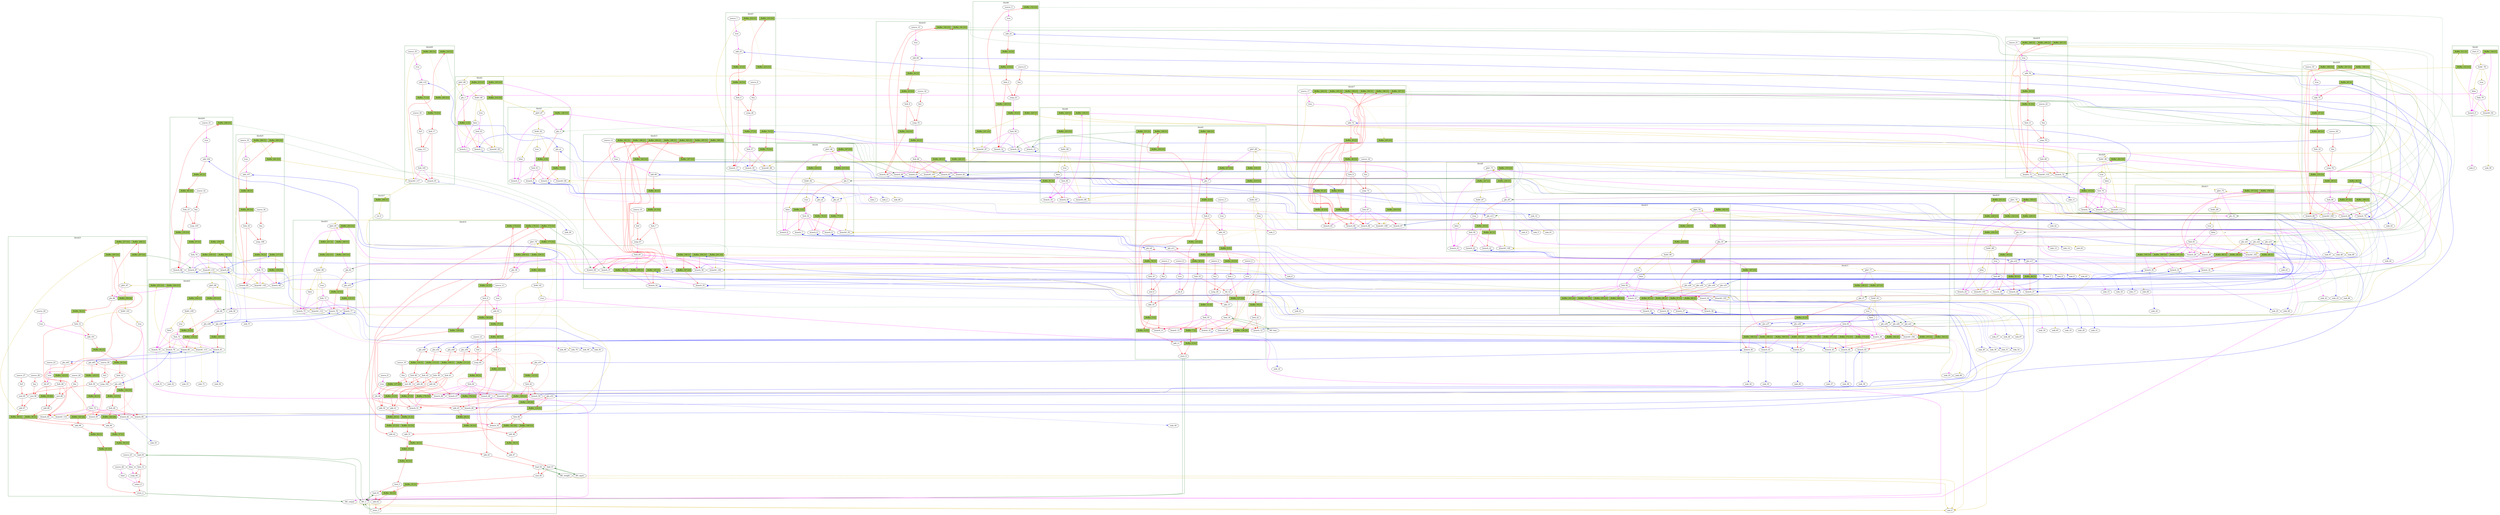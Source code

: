 // Number of blocks: 760
// Number of channels: 1298
Digraph G {

  // Blocks
subgraph cluster_1 {
color = "darkgreen"
label = "block1"
  brCst_block1 [type=Constant, in="in1:1", out="out1:1", bbID = 1, value="0x1", label=true,  shape=oval];
  cst_0 [type=Constant, in="in1:1", out="out1:1", bbID = 1, value="0x0", label=false,  shape=oval];
  branch_0 [type=Branch, in="in1:1 in2?:1", out="out1+:1 out2-:1", bbID = 1,  shape=oval];
  start_0 [type=Entry, in="in1:0", out="out1:0", bbID = 1,  shape=oval];
  forkC_78 [type=Fork, in="in1:0", out="out1:0 out2:0 out3:0", bbID = 1,  shape=oval];
  branchC_92 [type=Branch, in="in1:0 in2?:1", out="out1+:0 out2-:0", bbID = 1,  shape=oval];
  fork_79 [type=Fork, in="in1:1", out="out1:1 out2:1", bbID = 1,  shape=oval];
  _Buffer_144 [type=Buffer, in="in1:1", out="out1:1", bbID = 1, slots=1, transparent=false, label="_Buffer_144 [1]",  shape=box, style=filled, fillcolor=darkolivegreen3, height = 0.4];
  _Buffer_211 [type=Buffer, in="in1:0", out="out1:0", bbID = 1, slots=1, transparent=false, label="_Buffer_211 [1]",  shape=box, style=filled, fillcolor=darkolivegreen3, height = 0.4];
  _Buffer_212 [type=Buffer, in="in1:0", out="out1:0", bbID = 1, slots=1, transparent=true, label="_Buffer_212 [1t]",  shape=box, style=filled, fillcolor=darkolivegreen3, height = 0.4];
}
subgraph cluster_2 {
color = "darkgreen"
label = "block2"
  phi_1 [type=Mux, in="in1?:1 in2:32 in3:32", out="out1:32", delay=1.4, bbID = 2,  shape=oval];
  brCst_block2 [type=Constant, in="in1:1", out="out1:1", bbID = 2, value="0x1", label=true,  shape=oval];
  cst_1 [type=Constant, in="in1:1", out="out1:1", bbID = 2, value="0x0", label=false,  shape=oval];
  branch_1 [type=Branch, in="in1:1 in2?:1", out="out1+:1 out2-:1", bbID = 2,  shape=oval];
  branch_2 [type=Branch, in="in1:32 in2?:1", out="out1+:32 out2-:32", bbID = 2,  shape=oval];
  fork_52 [type=Fork, in="in1:1", out="out1:1 out2:1 out3:1", bbID = 2,  shape=oval];
  phiC_66 [type=CntrlMerge, in="in1:0 in2:0", out="out1:0 out2?:1", delay=0.7, bbID = 2,  shape=oval];
  forkC_80 [type=Fork, in="in1:0", out="out1:0 out2:0 out3:0", bbID = 2,  shape=oval];
  branchC_93 [type=Branch, in="in1:0 in2?:1", out="out1+:0 out2-:0", bbID = 2,  shape=oval];
  _Buffer_1 [type=Buffer, in="in1:32", out="out1:32", bbID = 2, slots=1, transparent=false, label="_Buffer_1 [1]",  shape=box, style=filled, fillcolor=darkolivegreen3, height = 0.4];
  _Buffer_145 [type=Buffer, in="in1:1", out="out1:1", bbID = 2, slots=1, transparent=true, label="_Buffer_145 [1t]",  shape=box, style=filled, fillcolor=darkolivegreen3, height = 0.4];
  _Buffer_213 [type=Buffer, in="in1:0", out="out1:0", bbID = 2, slots=1, transparent=false, label="_Buffer_213 [1]",  shape=box, style=filled, fillcolor=darkolivegreen3, height = 0.4];
  _Buffer_214 [type=Buffer, in="in1:0", out="out1:0", bbID = 2, slots=1, transparent=true, label="_Buffer_214 [1t]",  shape=box, style=filled, fillcolor=darkolivegreen3, height = 0.4];
}
subgraph cluster_3 {
color = "darkgreen"
label = "block3"
  phi_3 [type=Mux, in="in1?:1 in2:32 in3:32", out="out1:32", delay=1.4, bbID = 3,  shape=oval];
  brCst_block3 [type=Constant, in="in1:1", out="out1:1", bbID = 3, value="0x1", label=true,  shape=oval];
  cst_2 [type=Constant, in="in1:1", out="out1:1", bbID = 3, value="0x0", label=false,  shape=oval];
  phi_n1 [type=Merge, in="in1:32 in2:32", out="out1:32", delay=1.4, bbID = 3,  shape=oval];
  branch_3 [type=Branch, in="in1:1 in2?:1", out="out1+:1 out2-:1", bbID = 3,  shape=oval];
  branch_4 [type=Branch, in="in1:32 in2?:1", out="out1+:32 out2-:32", bbID = 3,  shape=oval];
  branch_5 [type=Branch, in="in1:32 in2?:1", out="out1+:32 out2-:32", bbID = 3,  shape=oval];
  fork_53 [type=Fork, in="in1:1", out="out1:1 out2:1 out3:1 out4:1", bbID = 3,  shape=oval];
  phiC_67 [type=CntrlMerge, in="in1:0 in2:0", out="out1:0 out2?:1", delay=0.7, bbID = 3,  shape=oval];
  forkC_81 [type=Fork, in="in1:0", out="out1:0 out2:0 out3:0", bbID = 3,  shape=oval];
  branchC_94 [type=Branch, in="in1:0 in2?:1", out="out1+:0 out2-:0", bbID = 3,  shape=oval];
  _Buffer_2 [type=Buffer, in="in1:32", out="out1:32", bbID = 3, slots=1, transparent=false, label="_Buffer_2 [1]",  shape=box, style=filled, fillcolor=darkolivegreen3, height = 0.4];
  _Buffer_73 [type=Buffer, in="in1:32", out="out1:32", bbID = 3, slots=1, transparent=false, label="_Buffer_73 [1]",  shape=box, style=filled, fillcolor=darkolivegreen3, height = 0.4];
  _Buffer_146 [type=Buffer, in="in1:1", out="out1:1", bbID = 3, slots=1, transparent=true, label="_Buffer_146 [1t]",  shape=box, style=filled, fillcolor=darkolivegreen3, height = 0.4];
}
subgraph cluster_4 {
color = "darkgreen"
label = "block4"
  phi_5 [type=Mux, in="in1?:1 in2:32 in3:32", out="out1:32", delay=1.4, bbID = 4,  shape=oval];
  brCst_block4 [type=Constant, in="in1:1", out="out1:1", bbID = 4, value="0x1", label=true,  shape=oval];
  cst_3 [type=Constant, in="in1:1", out="out1:1", bbID = 4, value="0x0", label=false,  shape=oval];
  phi_n4 [type=Merge, in="in1:32 in2:32", out="out1:32", delay=1.4, bbID = 4,  shape=oval];
  phi_n5 [type=Merge, in="in1:32 in2:32", out="out1:32", delay=1.4, bbID = 4,  shape=oval];
  branch_6 [type=Branch, in="in1:1 in2?:1", out="out1+:1 out2-:1", bbID = 4,  shape=oval];
  branch_7 [type=Branch, in="in1:32 in2?:1", out="out1+:32 out2-:32", bbID = 4,  shape=oval];
  branch_8 [type=Branch, in="in1:32 in2?:1", out="out1+:32 out2-:32", bbID = 4,  shape=oval];
  branch_9 [type=Branch, in="in1:32 in2?:1", out="out1+:32 out2-:32", bbID = 4,  shape=oval];
  fork_54 [type=Fork, in="in1:1", out="out1:1 out2:1 out3:1 out4:1 out5:1", bbID = 4,  shape=oval];
  phiC_68 [type=CntrlMerge, in="in1:0 in2:0", out="out1:0 out2?:1", delay=0.7, bbID = 4,  shape=oval];
  forkC_82 [type=Fork, in="in1:0", out="out1:0 out2:0 out3:0", bbID = 4,  shape=oval];
  branchC_95 [type=Branch, in="in1:0 in2?:1", out="out1+:0 out2-:0", bbID = 4,  shape=oval];
  _Buffer_3 [type=Buffer, in="in1:32", out="out1:32", bbID = 4, slots=1, transparent=false, label="_Buffer_3 [1]",  shape=box, style=filled, fillcolor=darkolivegreen3, height = 0.4];
  _Buffer_76 [type=Buffer, in="in1:32", out="out1:32", bbID = 4, slots=1, transparent=false, label="_Buffer_76 [1]",  shape=box, style=filled, fillcolor=darkolivegreen3, height = 0.4];
  _Buffer_77 [type=Buffer, in="in1:32", out="out1:32", bbID = 4, slots=1, transparent=false, label="_Buffer_77 [1]",  shape=box, style=filled, fillcolor=darkolivegreen3, height = 0.4];
  _Buffer_147 [type=Buffer, in="in1:1", out="out1:1", bbID = 4, slots=1, transparent=true, label="_Buffer_147 [1t]",  shape=box, style=filled, fillcolor=darkolivegreen3, height = 0.4];
  _Buffer_215 [type=Buffer, in="in1:1", out="out1:1", bbID = 4, slots=1, transparent=true, label="_Buffer_215 [1t]",  shape=box, style=filled, fillcolor=darkolivegreen3, height = 0.4];
  _Buffer_216 [type=Buffer, in="in1:0", out="out1:0", bbID = 4, slots=1, transparent=false, label="_Buffer_216 [1]",  shape=box, style=filled, fillcolor=darkolivegreen3, height = 0.4];
}
subgraph cluster_5 {
color = "darkgreen"
label = "block5"
  phi_7 [type=Mux, in="in1?:1 in2:32 in3:32", out="out1:32", delay=1.4, bbID = 5,  shape=oval];
  cst_4 [type=Constant, in="in1:1", out="out1:1", bbID = 5, value="0x1", label=true,  shape=oval];
  shl_8 [type=Operator, in="in1:32 in2:32", out="out1:32", op = "shl_op", bbID = 5,  shape=oval];
  cst_5 [type=Constant, in="in1:32", out="out1:32", bbID = 5, value="0xa", label="0xa",  shape=oval];
  mul_9 [type=Operator, in="in1:32 in2:32", out="out1:32", op = "mul_op", latency=4, bbID = 5,  shape=oval];
  add_10 [type=Operator, in="in1:32 in2:32", out="out1:32", op = "add_op", delay=2.8, bbID = 5,  shape=oval];
  add_11 [type=Operator, in="in1:32 in2:32", out="out1:32", op = "add_op", delay=2.8, bbID = 5,  shape=oval];
  cst_6 [type=Constant, in="in1:1", out="out1:1", bbID = 5, value="0x1", label=true,  shape=oval];
  shl_12 [type=Operator, in="in1:32 in2:32", out="out1:32", op = "shl_op", bbID = 5,  shape=oval];
  add_13 [type=Operator, in="in1:32 in2:32", out="out1:32", op = "add_op", delay=2.8, bbID = 5,  shape=oval];
  load_16 [type=Operator, in="in1:32 in2:32", out="out1:32 out2:32", op = "mc_load_op", delay=0.7, bbID = 5, portID = 0, offset = 0,  shape=oval];
  store_0 [type=Operator, in="in1:32 in2:32", out="out1:32 out2:32", op = "mc_store_op", bbID = 5, portID = 0, offset = 0,  shape=oval];
  cst_7 [type=Constant, in="in1:1", out="out1:1", bbID = 5, value="0x1", label=true,  shape=oval];
  add_19 [type=Operator, in="in1:32 in2:32", out="out1:32", op = "add_op", delay=2.8, bbID = 5,  shape=oval];
  cst_8 [type=Constant, in="in1:32", out="out1:32", bbID = 5, value="0x2", label="0x2",  shape=oval];
  icmp_20 [type=Operator, in="in1:32 in2:32", out="out1:1", op = "icmp_ult_op", delay=2.1, bbID = 5,  shape=oval];
  phi_n9 [type=Merge, in="in1:32 in2:32", out="out1:32", delay=1.4, bbID = 5,  shape=oval];
  phi_n10 [type=Merge, in="in1:32 in2:32", out="out1:32", delay=1.4, bbID = 5,  shape=oval];
  phi_n11 [type=Merge, in="in1:32 in2:32", out="out1:32", delay=1.4, bbID = 5,  shape=oval];
  fork_0 [type=Fork, in="in1:32", out="out1:32 out2:32 out3:32", bbID = 5,  shape=oval];
  fork_1 [type=Fork, in="in1:32", out="out1:32 out2:32", bbID = 5,  shape=oval];
  fork_21 [type=Fork, in="in1:32", out="out1:32 out2:32", bbID = 5,  shape=oval];
  fork_22 [type=Fork, in="in1:32", out="out1:32 out2:32", bbID = 5,  shape=oval];
  fork_23 [type=Fork, in="in1:32", out="out1:32 out2:32", bbID = 5,  shape=oval];
  branch_10 [type=Branch, in="in1:32 in2?:1", out="out1+:32 out2-:32", bbID = 5,  shape=oval];
  branch_11 [type=Branch, in="in1:32 in2?:1", out="out1+:32 out2-:32", bbID = 5,  shape=oval];
  branch_12 [type=Branch, in="in1:32 in2?:1", out="out1+:32 out2-:32", bbID = 5,  shape=oval];
  branch_13 [type=Branch, in="in1:32 in2?:1", out="out1+:32 out2-:32", bbID = 5,  shape=oval];
  fork_55 [type=Fork, in="in1:1", out="out1:1 out2:1 out3:1 out4:1 out5:1", bbID = 5,  shape=oval];
  cst_50 [type=Constant, in="in1:1", out="out1:1", bbID = 5, value="0x1", label=true,  shape=oval];
  phiC_69 [type=CntrlMerge, in="in1:0 in2:0", out="out1:0 out2?:1", delay=0.7, bbID = 5,  shape=oval];
  forkC_83 [type=Fork, in="in1:0", out="out1:0 out2:0", bbID = 5,  shape=oval];
  branchC_96 [type=Branch, in="in1:0 in2?:1", out="out1+:0 out2-:0", bbID = 5,  shape=oval];
  source_0 [type=Source, out="out1:1", bbID = 5,  shape=oval];
  source_1 [type=Source, out="out1:32", bbID = 5,  shape=oval];
  source_2 [type=Source, out="out1:1", bbID = 5,  shape=oval];
  source_3 [type=Source, out="out1:1", bbID = 5,  shape=oval];
  source_4 [type=Source, out="out1:32", bbID = 5,  shape=oval];
  _Buffer_4 [type=Buffer, in="in1:32", out="out1:32", bbID = 5, slots=1, transparent=false, label="_Buffer_4 [1]",  shape=box, style=filled, fillcolor=darkolivegreen3, height = 0.4];
  _Buffer_5 [type=Buffer, in="in1:32", out="out1:32", bbID = 5, slots=1, transparent=false, label="_Buffer_5 [1]",  shape=box, style=filled, fillcolor=darkolivegreen3, height = 0.4];
  _Buffer_6 [type=Buffer, in="in1:32", out="out1:32", bbID = 5, slots=1, transparent=true, label="_Buffer_6 [1t]",  shape=box, style=filled, fillcolor=darkolivegreen3, height = 0.4];
  _Buffer_7 [type=Buffer, in="in1:32", out="out1:32", bbID = 5, slots=1, transparent=false, label="_Buffer_7 [1]",  shape=box, style=filled, fillcolor=darkolivegreen3, height = 0.4];
  _Buffer_8 [type=Buffer, in="in1:32", out="out1:32", bbID = 5, slots=1, transparent=true, label="_Buffer_8 [1t]",  shape=box, style=filled, fillcolor=darkolivegreen3, height = 0.4];
  _Buffer_9 [type=Buffer, in="in1:32", out="out1:32", bbID = 5, slots=1, transparent=false, label="_Buffer_9 [1]",  shape=box, style=filled, fillcolor=darkolivegreen3, height = 0.4];
  _Buffer_10 [type=Buffer, in="in1:32", out="out1:32", bbID = 5, slots=1, transparent=true, label="_Buffer_10 [1t]",  shape=box, style=filled, fillcolor=darkolivegreen3, height = 0.4];
  _Buffer_11 [type=Buffer, in="in1:1", out="out1:1", bbID = 5, slots=1, transparent=false, label="_Buffer_11 [1]",  shape=box, style=filled, fillcolor=darkolivegreen3, height = 0.4];
  _Buffer_78 [type=Buffer, in="in1:32", out="out1:32", bbID = 5, slots=1, transparent=false, label="_Buffer_78 [1]",  shape=box, style=filled, fillcolor=darkolivegreen3, height = 0.4];
  _Buffer_79 [type=Buffer, in="in1:32", out="out1:32", bbID = 5, slots=1, transparent=false, label="_Buffer_79 [1]",  shape=box, style=filled, fillcolor=darkolivegreen3, height = 0.4];
  _Buffer_80 [type=Buffer, in="in1:32", out="out1:32", bbID = 5, slots=1, transparent=false, label="_Buffer_80 [1]",  shape=box, style=filled, fillcolor=darkolivegreen3, height = 0.4];
  _Buffer_125 [type=Buffer, in="in1:32", out="out1:32", bbID = 5, slots=2, transparent=true, label="_Buffer_125 [2t]",  shape=box, style=filled, fillcolor=darkolivegreen3, height = 0.4];
  _Buffer_126 [type=Buffer, in="in1:32", out="out1:32", bbID = 5, slots=1, transparent=true, label="_Buffer_126 [1t]",  shape=box, style=filled, fillcolor=darkolivegreen3, height = 0.4];
  _Buffer_127 [type=Buffer, in="in1:32", out="out1:32", bbID = 5, slots=1, transparent=true, label="_Buffer_127 [1t]",  shape=box, style=filled, fillcolor=darkolivegreen3, height = 0.4];
  _Buffer_136 [type=Buffer, in="in1:32", out="out1:32", bbID = 5, slots=2, transparent=true, label="_Buffer_136 [2t]",  shape=box, style=filled, fillcolor=darkolivegreen3, height = 0.4];
  _Buffer_148 [type=Buffer, in="in1:32", out="out1:32", bbID = 5, slots=1, transparent=true, label="_Buffer_148 [1t]",  shape=box, style=filled, fillcolor=darkolivegreen3, height = 0.4];
  _Buffer_149 [type=Buffer, in="in1:32", out="out1:32", bbID = 5, slots=1, transparent=false, label="_Buffer_149 [1]",  shape=box, style=filled, fillcolor=darkolivegreen3, height = 0.4];
  _Buffer_150 [type=Buffer, in="in1:32", out="out1:32", bbID = 5, slots=1, transparent=true, label="_Buffer_150 [1t]",  shape=box, style=filled, fillcolor=darkolivegreen3, height = 0.4];
  _Buffer_151 [type=Buffer, in="in1:32", out="out1:32", bbID = 5, slots=1, transparent=false, label="_Buffer_151 [1]",  shape=box, style=filled, fillcolor=darkolivegreen3, height = 0.4];
  _Buffer_217 [type=Buffer, in="in1:1", out="out1:1", bbID = 5, slots=1, transparent=true, label="_Buffer_217 [1t]",  shape=box, style=filled, fillcolor=darkolivegreen3, height = 0.4];
  _Buffer_218 [type=Buffer, in="in1:0", out="out1:0", bbID = 5, slots=1, transparent=false, label="_Buffer_218 [1]",  shape=box, style=filled, fillcolor=darkolivegreen3, height = 0.4];
  _Buffer_219 [type=Buffer, in="in1:0", out="out1:0", bbID = 5, slots=1, transparent=true, label="_Buffer_219 [1t]",  shape=box, style=filled, fillcolor=darkolivegreen3, height = 0.4];
}
subgraph cluster_6 {
color = "darkgreen"
label = "block6"
  cst_9 [type=Constant, in="in1:1", out="out1:1", bbID = 6, value="0x1", label=true,  shape=oval];
  add_22 [type=Operator, in="in1:32 in2:32", out="out1:32", op = "add_op", delay=2.8, bbID = 6,  shape=oval];
  cst_10 [type=Constant, in="in1:32", out="out1:32", bbID = 6, value="0xa", label="0xa",  shape=oval];
  icmp_23 [type=Operator, in="in1:32 in2:32", out="out1:1", op = "icmp_ult_op", delay=2.1, bbID = 6,  shape=oval];
  fork_2 [type=Fork, in="in1:32", out="out1:32 out2:32", bbID = 6,  shape=oval];
  branch_14 [type=Branch, in="in1:32 in2?:1", out="out1+:32 out2-:32", bbID = 6,  shape=oval];
  branch_15 [type=Branch, in="in1:32 in2?:1", out="out1+:32 out2-:32", bbID = 6,  shape=oval];
  branch_16 [type=Branch, in="in1:32 in2?:1", out="out1+:32 out2-:32", bbID = 6,  shape=oval];
  fork_56 [type=Fork, in="in1:1", out="out1:1 out2:1 out3:1 out4:1", bbID = 6,  shape=oval];
  branchC_97 [type=Branch, in="in1:0 in2?:1", out="out1+:0 out2-:0", bbID = 6,  shape=oval];
  source_5 [type=Source, out="out1:1", bbID = 6,  shape=oval];
  source_6 [type=Source, out="out1:32", bbID = 6,  shape=oval];
  _Buffer_12 [type=Buffer, in="in1:32", out="out1:32", bbID = 6, slots=1, transparent=false, label="_Buffer_12 [1]",  shape=box, style=filled, fillcolor=darkolivegreen3, height = 0.4];
  _Buffer_13 [type=Buffer, in="in1:32", out="out1:32", bbID = 6, slots=1, transparent=true, label="_Buffer_13 [1t]",  shape=box, style=filled, fillcolor=darkolivegreen3, height = 0.4];
  _Buffer_14 [type=Buffer, in="in1:1", out="out1:1", bbID = 6, slots=1, transparent=false, label="_Buffer_14 [1]",  shape=box, style=filled, fillcolor=darkolivegreen3, height = 0.4];
  _Buffer_128 [type=Buffer, in="in1:32", out="out1:32", bbID = 6, slots=1, transparent=true, label="_Buffer_128 [1t]",  shape=box, style=filled, fillcolor=darkolivegreen3, height = 0.4];
  _Buffer_152 [type=Buffer, in="in1:32", out="out1:32", bbID = 6, slots=1, transparent=true, label="_Buffer_152 [1t]",  shape=box, style=filled, fillcolor=darkolivegreen3, height = 0.4];
  _Buffer_220 [type=Buffer, in="in1:0", out="out1:0", bbID = 6, slots=1, transparent=false, label="_Buffer_220 [1]",  shape=box, style=filled, fillcolor=darkolivegreen3, height = 0.4];
  _Buffer_221 [type=Buffer, in="in1:0", out="out1:0", bbID = 6, slots=1, transparent=true, label="_Buffer_221 [1t]",  shape=box, style=filled, fillcolor=darkolivegreen3, height = 0.4];
}
subgraph cluster_7 {
color = "darkgreen"
label = "block7"
  cst_11 [type=Constant, in="in1:1", out="out1:1", bbID = 7, value="0x1", label=true,  shape=oval];
  add_25 [type=Operator, in="in1:32 in2:32", out="out1:32", op = "add_op", delay=2.8, bbID = 7,  shape=oval];
  cst_12 [type=Constant, in="in1:32", out="out1:32", bbID = 7, value="0xa", label="0xa",  shape=oval];
  icmp_26 [type=Operator, in="in1:32 in2:32", out="out1:1", op = "icmp_ult_op", delay=2.1, bbID = 7,  shape=oval];
  fork_3 [type=Fork, in="in1:32", out="out1:32 out2:32", bbID = 7,  shape=oval];
  branch_17 [type=Branch, in="in1:32 in2?:1", out="out1+:32 out2-:32", bbID = 7,  shape=oval];
  branch_18 [type=Branch, in="in1:32 in2?:1", out="out1+:32 out2-:32", bbID = 7,  shape=oval];
  fork_57 [type=Fork, in="in1:1", out="out1:1 out2:1 out3:1", bbID = 7,  shape=oval];
  branchC_98 [type=Branch, in="in1:0 in2?:1", out="out1+:0 out2-:0", bbID = 7,  shape=oval];
  source_7 [type=Source, out="out1:1", bbID = 7,  shape=oval];
  source_8 [type=Source, out="out1:32", bbID = 7,  shape=oval];
  _Buffer_15 [type=Buffer, in="in1:32", out="out1:32", bbID = 7, slots=1, transparent=false, label="_Buffer_15 [1]",  shape=box, style=filled, fillcolor=darkolivegreen3, height = 0.4];
  _Buffer_16 [type=Buffer, in="in1:32", out="out1:32", bbID = 7, slots=1, transparent=true, label="_Buffer_16 [1t]",  shape=box, style=filled, fillcolor=darkolivegreen3, height = 0.4];
  _Buffer_17 [type=Buffer, in="in1:1", out="out1:1", bbID = 7, slots=1, transparent=false, label="_Buffer_17 [1]",  shape=box, style=filled, fillcolor=darkolivegreen3, height = 0.4];
  _Buffer_74 [type=Buffer, in="in1:32", out="out1:32", bbID = 7, slots=1, transparent=false, label="_Buffer_74 [1]",  shape=box, style=filled, fillcolor=darkolivegreen3, height = 0.4];
  _Buffer_75 [type=Buffer, in="in1:32", out="out1:32", bbID = 7, slots=1, transparent=true, label="_Buffer_75 [1t]",  shape=box, style=filled, fillcolor=darkolivegreen3, height = 0.4];
  _Buffer_153 [type=Buffer, in="in1:32", out="out1:32", bbID = 7, slots=1, transparent=true, label="_Buffer_153 [1t]",  shape=box, style=filled, fillcolor=darkolivegreen3, height = 0.4];
  _Buffer_222 [type=Buffer, in="in1:0", out="out1:0", bbID = 7, slots=1, transparent=false, label="_Buffer_222 [1]",  shape=box, style=filled, fillcolor=darkolivegreen3, height = 0.4];
  _Buffer_223 [type=Buffer, in="in1:0", out="out1:0", bbID = 7, slots=1, transparent=true, label="_Buffer_223 [1t]",  shape=box, style=filled, fillcolor=darkolivegreen3, height = 0.4];
}
subgraph cluster_8 {
color = "darkgreen"
label = "block8"
  brCst_block8 [type=Constant, in="in1:1", out="out1:1", bbID = 8, value="0x1", label=true,  shape=oval];
  cst_13 [type=Constant, in="in1:1", out="out1:1", bbID = 8, value="0x0", label=false,  shape=oval];
  branch_19 [type=Branch, in="in1:1 in2?:1", out="out1+:1 out2-:1", bbID = 8,  shape=oval];
  branch_20 [type=Branch, in="in1:32 in2?:1", out="out1+:32 out2-:32", bbID = 8,  shape=oval];
  fork_58 [type=Fork, in="in1:1", out="out1:1 out2:1 out3:1", bbID = 8,  shape=oval];
  forkC_86 [type=Fork, in="in1:0", out="out1:0 out2:0 out3:0", bbID = 8,  shape=oval];
  branchC_99 [type=Branch, in="in1:0 in2?:1", out="out1+:0 out2-:0", bbID = 8,  shape=oval];
  _Buffer_81 [type=Buffer, in="in1:32", out="out1:32", bbID = 8, slots=1, transparent=false, label="_Buffer_81 [1]",  shape=box, style=filled, fillcolor=darkolivegreen3, height = 0.4];
  _Buffer_154 [type=Buffer, in="in1:1", out="out1:1", bbID = 8, slots=1, transparent=false, label="_Buffer_154 [1]",  shape=box, style=filled, fillcolor=darkolivegreen3, height = 0.4];
  _Buffer_224 [type=Buffer, in="in1:0", out="out1:0", bbID = 8, slots=1, transparent=false, label="_Buffer_224 [1]",  shape=box, style=filled, fillcolor=darkolivegreen3, height = 0.4];
  _Buffer_225 [type=Buffer, in="in1:0", out="out1:0", bbID = 8, slots=1, transparent=true, label="_Buffer_225 [1t]",  shape=box, style=filled, fillcolor=darkolivegreen3, height = 0.4];
}
subgraph cluster_9 {
color = "darkgreen"
label = "block9"
  phi_29 [type=Mux, in="in1?:1 in2:32 in3:32", out="out1:32", delay=1.4, bbID = 9,  shape=oval];
  brCst_block9 [type=Constant, in="in1:1", out="out1:1", bbID = 9, value="0x1", label=true,  shape=oval];
  cst_14 [type=Constant, in="in1:1", out="out1:1", bbID = 9, value="0x0", label=false,  shape=oval];
  phi_n13 [type=Merge, in="in1:32 in2:32", out="out1:32", delay=1.4, bbID = 9,  shape=oval];
  branch_21 [type=Branch, in="in1:1 in2?:1", out="out1+:1 out2-:1", bbID = 9,  shape=oval];
  branch_22 [type=Branch, in="in1:32 in2?:1", out="out1+:32 out2-:32", bbID = 9,  shape=oval];
  branch_23 [type=Branch, in="in1:32 in2?:1", out="out1+:32 out2-:32", bbID = 9,  shape=oval];
  fork_59 [type=Fork, in="in1:1", out="out1:1 out2:1 out3:1 out4:1", bbID = 9,  shape=oval];
  phiC_73 [type=CntrlMerge, in="in1:0 in2:0", out="out1:0 out2?:1", delay=0.7, bbID = 9,  shape=oval];
  forkC_87 [type=Fork, in="in1:0", out="out1:0 out2:0 out3:0", bbID = 9,  shape=oval];
  branchC_100 [type=Branch, in="in1:0 in2?:1", out="out1+:0 out2-:0", bbID = 9,  shape=oval];
  _Buffer_18 [type=Buffer, in="in1:32", out="out1:32", bbID = 9, slots=1, transparent=false, label="_Buffer_18 [1]",  shape=box, style=filled, fillcolor=darkolivegreen3, height = 0.4];
  _Buffer_82 [type=Buffer, in="in1:32", out="out1:32", bbID = 9, slots=1, transparent=false, label="_Buffer_82 [1]",  shape=box, style=filled, fillcolor=darkolivegreen3, height = 0.4];
  _Buffer_155 [type=Buffer, in="in1:1", out="out1:1", bbID = 9, slots=1, transparent=true, label="_Buffer_155 [1t]",  shape=box, style=filled, fillcolor=darkolivegreen3, height = 0.4];
  _Buffer_226 [type=Buffer, in="in1:1", out="out1:1", bbID = 9, slots=1, transparent=false, label="_Buffer_226 [1]",  shape=box, style=filled, fillcolor=darkolivegreen3, height = 0.4];
  _Buffer_227 [type=Buffer, in="in1:0", out="out1:0", bbID = 9, slots=1, transparent=false, label="_Buffer_227 [1]",  shape=box, style=filled, fillcolor=darkolivegreen3, height = 0.4];
}
subgraph cluster_10 {
color = "darkgreen"
label = "block10"
  phi_31 [type=Mux, in="in1?:1 in2:32 in3:32", out="out1:32", delay=1.4, bbID = 10,  shape=oval];
  brCst_block10 [type=Constant, in="in1:1", out="out1:1", bbID = 10, value="0x1", label=true,  shape=oval];
  cst_15 [type=Constant, in="in1:1", out="out1:1", bbID = 10, value="0x0", label=false,  shape=oval];
  phi_n16 [type=Merge, in="in1:32 in2:32", out="out1:32", delay=1.4, bbID = 10,  shape=oval];
  phi_n17 [type=Merge, in="in1:32 in2:32", out="out1:32", delay=1.4, bbID = 10,  shape=oval];
  branch_24 [type=Branch, in="in1:1 in2?:1", out="out1+:1 out2-:1", bbID = 10,  shape=oval];
  branch_25 [type=Branch, in="in1:32 in2?:1", out="out1+:32 out2-:32", bbID = 10,  shape=oval];
  branch_26 [type=Branch, in="in1:32 in2?:1", out="out1+:32 out2-:32", bbID = 10,  shape=oval];
  branch_27 [type=Branch, in="in1:32 in2?:1", out="out1+:32 out2-:32", bbID = 10,  shape=oval];
  fork_60 [type=Fork, in="in1:1", out="out1:1 out2:1 out3:1 out4:1 out5:1", bbID = 10,  shape=oval];
  phiC_74 [type=CntrlMerge, in="in1:0 in2:0", out="out1:0 out2?:1", delay=0.7, bbID = 10,  shape=oval];
  forkC_88 [type=Fork, in="in1:0", out="out1:0 out2:0 out3:0", bbID = 10,  shape=oval];
  branchC_101 [type=Branch, in="in1:0 in2?:1", out="out1+:0 out2-:0", bbID = 10,  shape=oval];
  _Buffer_19 [type=Buffer, in="in1:32", out="out1:32", bbID = 10, slots=1, transparent=false, label="_Buffer_19 [1]",  shape=box, style=filled, fillcolor=darkolivegreen3, height = 0.4];
  _Buffer_83 [type=Buffer, in="in1:32", out="out1:32", bbID = 10, slots=1, transparent=false, label="_Buffer_83 [1]",  shape=box, style=filled, fillcolor=darkolivegreen3, height = 0.4];
  _Buffer_84 [type=Buffer, in="in1:32", out="out1:32", bbID = 10, slots=1, transparent=false, label="_Buffer_84 [1]",  shape=box, style=filled, fillcolor=darkolivegreen3, height = 0.4];
  _Buffer_156 [type=Buffer, in="in1:1", out="out1:1", bbID = 10, slots=1, transparent=false, label="_Buffer_156 [1]",  shape=box, style=filled, fillcolor=darkolivegreen3, height = 0.4];
  _Buffer_228 [type=Buffer, in="in1:1", out="out1:1", bbID = 10, slots=1, transparent=true, label="_Buffer_228 [1t]",  shape=box, style=filled, fillcolor=darkolivegreen3, height = 0.4];
  _Buffer_229 [type=Buffer, in="in1:0", out="out1:0", bbID = 10, slots=1, transparent=false, label="_Buffer_229 [1]",  shape=box, style=filled, fillcolor=darkolivegreen3, height = 0.4];
  _Buffer_230 [type=Buffer, in="in1:0", out="out1:0", bbID = 10, slots=1, transparent=true, label="_Buffer_230 [1t]",  shape=box, style=filled, fillcolor=darkolivegreen3, height = 0.4];
  _Buffer_231 [type=Buffer, in="in1:0", out="out1:0", bbID = 10, slots=1, transparent=false, label="_Buffer_231 [1]",  shape=box, style=filled, fillcolor=darkolivegreen3, height = 0.4];
  _Buffer_232 [type=Buffer, in="in1:0", out="out1:0", bbID = 10, slots=1, transparent=true, label="_Buffer_232 [1t]",  shape=box, style=filled, fillcolor=darkolivegreen3, height = 0.4];
}
subgraph cluster_11 {
color = "darkgreen"
label = "block11"
  phi_33 [type=Mux, in="in1?:1 in2:32 in3:32", out="out1:32", delay=1.4, bbID = 11,  shape=oval];
  brCst_block11 [type=Constant, in="in1:1", out="out1:1", bbID = 11, value="0x1", label=true,  shape=oval];
  cst_16 [type=Constant, in="in1:1", out="out1:1", bbID = 11, value="0x0", label=false,  shape=oval];
  phi_n21 [type=Merge, in="in1:32 in2:32", out="out1:32", delay=1.4, bbID = 11,  shape=oval];
  phi_n22 [type=Merge, in="in1:32 in2:32", out="out1:32", delay=1.4, bbID = 11,  shape=oval];
  phi_n23 [type=Merge, in="in1:32 in2:32", out="out1:32", delay=1.4, bbID = 11,  shape=oval];
  branch_28 [type=Branch, in="in1:1 in2?:1", out="out1+:1 out2-:1", bbID = 11,  shape=oval];
  branch_29 [type=Branch, in="in1:32 in2?:1", out="out1+:32 out2-:32", bbID = 11,  shape=oval];
  branch_30 [type=Branch, in="in1:32 in2?:1", out="out1+:32 out2-:32", bbID = 11,  shape=oval];
  branch_31 [type=Branch, in="in1:32 in2?:1", out="out1+:32 out2-:32", bbID = 11,  shape=oval];
  branch_32 [type=Branch, in="in1:32 in2?:1", out="out1+:32 out2-:32", bbID = 11,  shape=oval];
  fork_61 [type=Fork, in="in1:1", out="out1:1 out2:1 out3:1 out4:1 out5:1 out6:1", bbID = 11,  shape=oval];
  phiC_75 [type=CntrlMerge, in="in1:0 in2:0", out="out1:0 out2?:1", delay=0.7, bbID = 11,  shape=oval];
  forkC_89 [type=Fork, in="in1:0", out="out1:0 out2:0 out3:0", bbID = 11,  shape=oval];
  branchC_102 [type=Branch, in="in1:0 in2?:1", out="out1+:0 out2-:0", bbID = 11,  shape=oval];
  _Buffer_88 [type=Buffer, in="in1:32", out="out1:32", bbID = 11, slots=1, transparent=false, label="_Buffer_88 [1]",  shape=box, style=filled, fillcolor=darkolivegreen3, height = 0.4];
  _Buffer_89 [type=Buffer, in="in1:32", out="out1:32", bbID = 11, slots=1, transparent=false, label="_Buffer_89 [1]",  shape=box, style=filled, fillcolor=darkolivegreen3, height = 0.4];
  _Buffer_90 [type=Buffer, in="in1:32", out="out1:32", bbID = 11, slots=1, transparent=false, label="_Buffer_90 [1]",  shape=box, style=filled, fillcolor=darkolivegreen3, height = 0.4];
  _Buffer_157 [type=Buffer, in="in1:1", out="out1:1", bbID = 11, slots=1, transparent=true, label="_Buffer_157 [1t]",  shape=box, style=filled, fillcolor=darkolivegreen3, height = 0.4];
  _Buffer_158 [type=Buffer, in="in1:32", out="out1:32", bbID = 11, slots=1, transparent=false, label="_Buffer_158 [1]",  shape=box, style=filled, fillcolor=darkolivegreen3, height = 0.4];
  _Buffer_159 [type=Buffer, in="in1:1", out="out1:1", bbID = 11, slots=1, transparent=true, label="_Buffer_159 [1t]",  shape=box, style=filled, fillcolor=darkolivegreen3, height = 0.4];
  _Buffer_160 [type=Buffer, in="in1:1", out="out1:1", bbID = 11, slots=1, transparent=true, label="_Buffer_160 [1t]",  shape=box, style=filled, fillcolor=darkolivegreen3, height = 0.4];
  _Buffer_161 [type=Buffer, in="in1:1", out="out1:1", bbID = 11, slots=1, transparent=true, label="_Buffer_161 [1t]",  shape=box, style=filled, fillcolor=darkolivegreen3, height = 0.4];
}
subgraph cluster_12 {
color = "darkgreen"
label = "block12"
  phi_35 [type=Mux, in="in1?:1 in2:32 in3:32", out="out1:32", delay=1.4, bbID = 12,  shape=oval];
  brCst_block12 [type=Constant, in="in1:1", out="out1:1", bbID = 12, value="0x1", label=true,  shape=oval];
  cst_17 [type=Constant, in="in1:1", out="out1:1", bbID = 12, value="0x0", label=false,  shape=oval];
  phi_n28 [type=Merge, in="in1:32 in2:32", out="out1:32", delay=1.4, bbID = 12,  shape=oval];
  phi_n29 [type=Merge, in="in1:32 in2:32", out="out1:32", delay=1.4, bbID = 12,  shape=oval];
  phi_n30 [type=Merge, in="in1:32 in2:32", out="out1:32", delay=1.4, bbID = 12,  shape=oval];
  phi_n31 [type=Merge, in="in1:32 in2:32", out="out1:32", delay=1.4, bbID = 12,  shape=oval];
  branch_33 [type=Branch, in="in1:1 in2?:1", out="out1+:1 out2-:1", bbID = 12,  shape=oval];
  branch_34 [type=Branch, in="in1:32 in2?:1", out="out1+:32 out2-:32", bbID = 12,  shape=oval];
  branch_35 [type=Branch, in="in1:32 in2?:1", out="out1+:32 out2-:32", bbID = 12,  shape=oval];
  branch_36 [type=Branch, in="in1:32 in2?:1", out="out1+:32 out2-:32", bbID = 12,  shape=oval];
  branch_37 [type=Branch, in="in1:32 in2?:1", out="out1+:32 out2-:32", bbID = 12,  shape=oval];
  branch_38 [type=Branch, in="in1:32 in2?:1", out="out1+:32 out2-:32", bbID = 12,  shape=oval];
  fork_62 [type=Fork, in="in1:1", out="out1:1 out2:1 out3:1 out4:1 out5:1 out6:1 out7:1", bbID = 12,  shape=oval];
  phiC_76 [type=CntrlMerge, in="in1:0 in2:0", out="out1:0 out2?:1", delay=0.7, bbID = 12,  shape=oval];
  forkC_90 [type=Fork, in="in1:0", out="out1:0 out2:0 out3:0", bbID = 12,  shape=oval];
  branchC_103 [type=Branch, in="in1:0 in2?:1", out="out1+:0 out2-:0", bbID = 12,  shape=oval];
  _Buffer_20 [type=Buffer, in="in1:32", out="out1:32", bbID = 12, slots=1, transparent=false, label="_Buffer_20 [1]",  shape=box, style=filled, fillcolor=darkolivegreen3, height = 0.4];
  _Buffer_95 [type=Buffer, in="in1:32", out="out1:32", bbID = 12, slots=1, transparent=false, label="_Buffer_95 [1]",  shape=box, style=filled, fillcolor=darkolivegreen3, height = 0.4];
  _Buffer_96 [type=Buffer, in="in1:32", out="out1:32", bbID = 12, slots=1, transparent=false, label="_Buffer_96 [1]",  shape=box, style=filled, fillcolor=darkolivegreen3, height = 0.4];
  _Buffer_97 [type=Buffer, in="in1:32", out="out1:32", bbID = 12, slots=1, transparent=false, label="_Buffer_97 [1]",  shape=box, style=filled, fillcolor=darkolivegreen3, height = 0.4];
  _Buffer_98 [type=Buffer, in="in1:32", out="out1:32", bbID = 12, slots=1, transparent=false, label="_Buffer_98 [1]",  shape=box, style=filled, fillcolor=darkolivegreen3, height = 0.4];
  _Buffer_162 [type=Buffer, in="in1:1", out="out1:1", bbID = 12, slots=1, transparent=false, label="_Buffer_162 [1]",  shape=box, style=filled, fillcolor=darkolivegreen3, height = 0.4];
  _Buffer_163 [type=Buffer, in="in1:1", out="out1:1", bbID = 12, slots=1, transparent=true, label="_Buffer_163 [1t]",  shape=box, style=filled, fillcolor=darkolivegreen3, height = 0.4];
  _Buffer_164 [type=Buffer, in="in1:1", out="out1:1", bbID = 12, slots=1, transparent=true, label="_Buffer_164 [1t]",  shape=box, style=filled, fillcolor=darkolivegreen3, height = 0.4];
  _Buffer_165 [type=Buffer, in="in1:1", out="out1:1", bbID = 12, slots=1, transparent=true, label="_Buffer_165 [1t]",  shape=box, style=filled, fillcolor=darkolivegreen3, height = 0.4];
  _Buffer_166 [type=Buffer, in="in1:1", out="out1:1", bbID = 12, slots=1, transparent=true, label="_Buffer_166 [1t]",  shape=box, style=filled, fillcolor=darkolivegreen3, height = 0.4];
  _Buffer_233 [type=Buffer, in="in1:1", out="out1:1", bbID = 12, slots=1, transparent=true, label="_Buffer_233 [1t]",  shape=box, style=filled, fillcolor=darkolivegreen3, height = 0.4];
  _Buffer_234 [type=Buffer, in="in1:0", out="out1:0", bbID = 12, slots=1, transparent=false, label="_Buffer_234 [1]",  shape=box, style=filled, fillcolor=darkolivegreen3, height = 0.4];
  _Buffer_235 [type=Buffer, in="in1:0", out="out1:0", bbID = 12, slots=1, transparent=true, label="_Buffer_235 [1t]",  shape=box, style=filled, fillcolor=darkolivegreen3, height = 0.4];
}
subgraph cluster_13 {
color = "darkgreen"
label = "block13"
  phi_37 [type=Mux, in="in1?:1 in2:32 in3:32", out="out1:32", delay=1.4, bbID = 13,  shape=oval];
  brCst_block13 [type=Constant, in="in1:1", out="out1:1", bbID = 13, value="0x1", label=true,  shape=oval];
  cst_18 [type=Constant, in="in1:1", out="out1:1", bbID = 13, value="0x0", label=false,  shape=oval];
  phi_n37 [type=Merge, in="in1:32 in2:32", out="out1:32", delay=1.4, bbID = 13,  shape=oval];
  phi_n38 [type=Merge, in="in1:32 in2:32", out="out1:32", delay=1.4, bbID = 13,  shape=oval];
  phi_n39 [type=Merge, in="in1:32 in2:32", out="out1:32", delay=1.4, bbID = 13,  shape=oval];
  phi_n40 [type=Merge, in="in1:32 in2:32", out="out1:32", delay=1.4, bbID = 13,  shape=oval];
  phi_n41 [type=Merge, in="in1:32 in2:32", out="out1:32", delay=1.4, bbID = 13,  shape=oval];
  branch_39 [type=Branch, in="in1:1 in2?:1", out="out1+:1 out2-:1", bbID = 13,  shape=oval];
  branch_40 [type=Branch, in="in1:32 in2?:1", out="out1+:32 out2-:32", bbID = 13,  shape=oval];
  branch_41 [type=Branch, in="in1:32 in2?:1", out="out1+:32 out2-:32", bbID = 13,  shape=oval];
  branch_42 [type=Branch, in="in1:32 in2?:1", out="out1+:32 out2-:32", bbID = 13,  shape=oval];
  branch_43 [type=Branch, in="in1:32 in2?:1", out="out1+:32 out2-:32", bbID = 13,  shape=oval];
  branch_44 [type=Branch, in="in1:32 in2?:1", out="out1+:32 out2-:32", bbID = 13,  shape=oval];
  branch_45 [type=Branch, in="in1:32 in2?:1", out="out1+:32 out2-:32", bbID = 13,  shape=oval];
  fork_63 [type=Fork, in="in1:1", out="out1:1 out2:1 out3:1 out4:1 out5:1 out6:1 out7:1 out8:1", bbID = 13,  shape=oval];
  phiC_77 [type=CntrlMerge, in="in1:0 in2:0", out="out1:0 out2?:1", delay=0.7, bbID = 13,  shape=oval];
  forkC_91 [type=Fork, in="in1:0", out="out1:0 out2:0 out3:0", bbID = 13,  shape=oval];
  branchC_104 [type=Branch, in="in1:0 in2?:1", out="out1+:0 out2-:0", bbID = 13,  shape=oval];
  _Buffer_21 [type=Buffer, in="in1:32", out="out1:32", bbID = 13, slots=1, transparent=false, label="_Buffer_21 [1]",  shape=box, style=filled, fillcolor=darkolivegreen3, height = 0.4];
  _Buffer_100 [type=Buffer, in="in1:32", out="out1:32", bbID = 13, slots=1, transparent=false, label="_Buffer_100 [1]",  shape=box, style=filled, fillcolor=darkolivegreen3, height = 0.4];
  _Buffer_101 [type=Buffer, in="in1:32", out="out1:32", bbID = 13, slots=1, transparent=false, label="_Buffer_101 [1]",  shape=box, style=filled, fillcolor=darkolivegreen3, height = 0.4];
  _Buffer_102 [type=Buffer, in="in1:32", out="out1:32", bbID = 13, slots=1, transparent=false, label="_Buffer_102 [1]",  shape=box, style=filled, fillcolor=darkolivegreen3, height = 0.4];
  _Buffer_103 [type=Buffer, in="in1:32", out="out1:32", bbID = 13, slots=1, transparent=false, label="_Buffer_103 [1]",  shape=box, style=filled, fillcolor=darkolivegreen3, height = 0.4];
  _Buffer_104 [type=Buffer, in="in1:32", out="out1:32", bbID = 13, slots=1, transparent=false, label="_Buffer_104 [1]",  shape=box, style=filled, fillcolor=darkolivegreen3, height = 0.4];
  _Buffer_167 [type=Buffer, in="in1:1", out="out1:1", bbID = 13, slots=1, transparent=true, label="_Buffer_167 [1t]",  shape=box, style=filled, fillcolor=darkolivegreen3, height = 0.4];
  _Buffer_168 [type=Buffer, in="in1:1", out="out1:1", bbID = 13, slots=1, transparent=true, label="_Buffer_168 [1t]",  shape=box, style=filled, fillcolor=darkolivegreen3, height = 0.4];
  _Buffer_169 [type=Buffer, in="in1:1", out="out1:1", bbID = 13, slots=1, transparent=true, label="_Buffer_169 [1t]",  shape=box, style=filled, fillcolor=darkolivegreen3, height = 0.4];
  _Buffer_170 [type=Buffer, in="in1:1", out="out1:1", bbID = 13, slots=1, transparent=true, label="_Buffer_170 [1t]",  shape=box, style=filled, fillcolor=darkolivegreen3, height = 0.4];
  _Buffer_171 [type=Buffer, in="in1:1", out="out1:1", bbID = 13, slots=1, transparent=true, label="_Buffer_171 [1t]",  shape=box, style=filled, fillcolor=darkolivegreen3, height = 0.4];
  _Buffer_172 [type=Buffer, in="in1:1", out="out1:1", bbID = 13, slots=1, transparent=true, label="_Buffer_172 [1t]",  shape=box, style=filled, fillcolor=darkolivegreen3, height = 0.4];
  _Buffer_173 [type=Buffer, in="in1:1", out="out1:1", bbID = 13, slots=1, transparent=true, label="_Buffer_173 [1t]",  shape=box, style=filled, fillcolor=darkolivegreen3, height = 0.4];
  _Buffer_236 [type=Buffer, in="in1:1", out="out1:1", bbID = 13, slots=1, transparent=false, label="_Buffer_236 [1]",  shape=box, style=filled, fillcolor=darkolivegreen3, height = 0.4];
  _Buffer_237 [type=Buffer, in="in1:0", out="out1:0", bbID = 13, slots=1, transparent=false, label="_Buffer_237 [1]",  shape=box, style=filled, fillcolor=darkolivegreen3, height = 0.4];
}
subgraph cluster_14 {
color = "darkgreen"
label = "block14"
  phi_39 [type=Mux, in="in1?:1 in2:32 in3:32", out="out1:32", delay=1.4, bbID = 14, retimingDiff=1098.63,  shape=oval];
  add_40 [type=Operator, in="in1:32 in2:32", out="out1:32", op = "add_op", delay=2.8, bbID = 14, retimingDiff=1099.63,  shape=oval];
  add_41 [type=Operator, in="in1:32 in2:32", out="out1:32", op = "add_op", delay=2.8, bbID = 14, retimingDiff=1099.97,  shape=oval];
  add_42 [type=Operator, in="in1:32 in2:32", out="out1:32", op = "add_op", delay=2.8, bbID = 14, retimingDiff=1100.3,  shape=oval];
  add_43 [type=Operator, in="in1:32 in2:32", out="out1:32", op = "add_op", delay=2.8, bbID = 14, retimingDiff=1100.97,  shape=oval];
  add_44 [type=Operator, in="in1:32 in2:32", out="out1:32", op = "add_op", delay=2.8, bbID = 14, retimingDiff=1099.97,  shape=oval];
  add_45 [type=Operator, in="in1:32 in2:32", out="out1:32", op = "add_op", delay=2.8, bbID = 14, retimingDiff=1100.3,  shape=oval];
  add_46 [type=Operator, in="in1:32 in2:32", out="out1:32", op = "add_op", delay=2.8, bbID = 14, retimingDiff=1100.63,  shape=oval];
  add_47 [type=Operator, in="in1:32 in2:32", out="out1:32", op = "add_op", delay=2.8, bbID = 14, retimingDiff=1100.97,  shape=oval];
  cst_19 [type=Constant, in="in1:1", out="out1:1", bbID = 14, value="0x1", label=true, retimingDiff=1101.3,  shape=oval];
  shl_48 [type=Operator, in="in1:32 in2:32", out="out1:32", op = "shl_op", bbID = 14, retimingDiff=1101.3,  shape=oval];
  cst_20 [type=Constant, in="in1:32", out="out1:32", bbID = 14, value="0xa", label="0xa", retimingDiff=1099.97,  shape=oval];
  mul_49 [type=Operator, in="in1:32 in2:32", out="out1:32", op = "mul_op", latency=4, bbID = 14, retimingDiff=1.33333,  shape=oval];
  add_50 [type=Operator, in="in1:32 in2:32", out="out1:32", op = "add_op", delay=2.8, bbID = 14, retimingDiff=1101.3,  shape=oval];
  add_51 [type=Operator, in="in1:32 in2:32", out="out1:32", op = "add_op", delay=2.8, bbID = 14, retimingDiff=1101.63,  shape=oval];
  load_54 [type=Operator, in="in1:32 in2:32", out="out1:32 out2:32", op = "mc_load_op", delay=0.7, bbID = 14, portID = 0, offset = 0, retimingDiff=1100.97,  shape=oval];
  load_57 [type=Operator, in="in1:32 in2:32", out="out1:32 out2:32", op = "mc_load_op", delay=0.7, bbID = 14, portID = 0, offset = 0, retimingDiff=1100.97,  shape=oval];
  mul_58 [type=Operator, in="in1:32 in2:32", out="out1:32", op = "mul_op", latency=4, bbID = 14, retimingDiff=1.33333,  shape=oval];
  load_61 [type=Operator, in="in1:32 in2:32", out="out1:32 out2:32", op = "mc_load_op", delay=0.7, bbID = 14, portID = 0, offset = 0, retimingDiff=1102.63,  shape=oval];
  add_62 [type=Operator, in="in1:32 in2:32", out="out1:32", op = "add_op", delay=2.8, bbID = 14, retimingDiff=1102.63,  shape=oval];
  store_1 [type=Operator, in="in1:32 in2:32", out="out1:32 out2:32", op = "mc_store_op", bbID = 14, portID = 1, offset = 0, retimingDiff=1102.63,  shape=oval];
  cst_21 [type=Constant, in="in1:1", out="out1:1", bbID = 14, value="0x1", label=true, retimingDiff=1098.97,  shape=oval];
  add_63 [type=Operator, in="in1:32 in2:32", out="out1:32", op = "add_op", delay=2.8, bbID = 14, retimingDiff=1098.97,  shape=oval];
  cst_22 [type=Constant, in="in1:32", out="out1:32", bbID = 14, value="0x4", label="0x4", retimingDiff=1099.3,  shape=oval];
  icmp_64 [type=Operator, in="in1:32 in2:32", out="out1:1", op = "icmp_ult_op", delay=2.1, bbID = 14, retimingDiff=1099.3,  shape=oval];
  phi_n48 [type=Merge, in="in1:32 in2:32", out="out1:32", delay=1.4, bbID = 14, retimingDiff=1098.63,  shape=oval];
  phi_n49 [type=Merge, in="in1:32 in2:32", out="out1:32", delay=1.4, bbID = 14, retimingDiff=1098.63,  shape=oval];
  phi_n50 [type=Merge, in="in1:32 in2:32", out="out1:32", delay=1.4, bbID = 14, retimingDiff=1098.97,  shape=oval];
  phi_n51 [type=Merge, in="in1:32 in2:32", out="out1:32", delay=1.4, bbID = 14, retimingDiff=1098.63,  shape=oval];
  phi_n52 [type=Merge, in="in1:32 in2:32", out="out1:32", delay=1.4, bbID = 14, retimingDiff=1098.97,  shape=oval];
  phi_n53 [type=Merge, in="in1:32 in2:32", out="out1:32", delay=1.4, bbID = 14, retimingDiff=1098.63,  shape=oval];
  fork_4 [type=Fork, in="in1:32", out="out1:32 out2:32 out3:32", bbID = 14, retimingDiff=1098.97,  shape=oval];
  fork_5 [type=Fork, in="in1:32", out="out1:32 out2:32", bbID = 14, retimingDiff=1102.63,  shape=oval];
  fork_6 [type=Fork, in="in1:32", out="out1:32 out2:32", bbID = 14, retimingDiff=1099.3,  shape=oval];
  fork_39 [type=Fork, in="in1:32", out="out1:32 out2:32", bbID = 14, retimingDiff=1099.63,  shape=oval];
  fork_40 [type=Fork, in="in1:32", out="out1:32 out2:32 out3:32", bbID = 14, retimingDiff=1099.63,  shape=oval];
  fork_41 [type=Fork, in="in1:32", out="out1:32 out2:32 out3:32", bbID = 14, retimingDiff=1099.97,  shape=oval];
  fork_42 [type=Fork, in="in1:32", out="out1:32 out2:32 out3:32", bbID = 14, retimingDiff=1099.63,  shape=oval];
  fork_43 [type=Fork, in="in1:32", out="out1:32 out2:32 out3:32", bbID = 14, retimingDiff=1099.97,  shape=oval];
  fork_44 [type=Fork, in="in1:32", out="out1:32 out2:32 out3:32", bbID = 14, retimingDiff=1099.63,  shape=oval];
  branch_46 [type=Branch, in="in1:32 in2?:1", out="out1+:32 out2-:32", bbID = 14, retimingDiff=1099.63,  shape=oval];
  branch_47 [type=Branch, in="in1:32 in2?:1", out="out1+:32 out2-:32", bbID = 14, retimingDiff=1099.63,  shape=oval];
  branch_48 [type=Branch, in="in1:32 in2?:1", out="out1+:32 out2-:32", bbID = 14, retimingDiff=1099.63,  shape=oval];
  branch_49 [type=Branch, in="in1:32 in2?:1", out="out1+:32 out2-:32", bbID = 14, retimingDiff=1099.97,  shape=oval];
  branch_50 [type=Branch, in="in1:32 in2?:1", out="out1+:32 out2-:32", bbID = 14, retimingDiff=1099.63,  shape=oval];
  branch_51 [type=Branch, in="in1:32 in2?:1", out="out1+:32 out2-:32", bbID = 14, retimingDiff=1099.97,  shape=oval];
  branch_52 [type=Branch, in="in1:32 in2?:1", out="out1+:32 out2-:32", bbID = 14, retimingDiff=1099.63,  shape=oval];
  fork_64 [type=Fork, in="in1:1", out="out1:1 out2:1 out3:1 out4:1 out5:1 out6:1 out7:1 out8:1", bbID = 14, retimingDiff=1099.63,  shape=oval];
  cst_51 [type=Constant, in="in1:1", out="out1:1", bbID = 14, value="0x1", label=true, retimingDiff=1099.63,  shape=oval];
  phiC_78 [type=CntrlMerge, in="in1:0 in2:0", out="out1:0 out2?:1", delay=0.7, bbID = 14, retimingDiff=1098.63,  shape=oval];
  forkC_92 [type=Fork, in="in1:0", out="out1:0 out2:0", bbID = 14, retimingDiff=1099.63,  shape=oval];
  branchC_105 [type=Branch, in="in1:0 in2?:1", out="out1+:0 out2-:0", bbID = 14, retimingDiff=1099.63,  shape=oval];
  source_9 [type=Source, out="out1:1", bbID = 14, retimingDiff=1101.3,  shape=oval];
  source_10 [type=Source, out="out1:32", bbID = 14, retimingDiff=1099.97,  shape=oval];
  source_11 [type=Source, out="out1:1", bbID = 14, retimingDiff=1098.97,  shape=oval];
  source_12 [type=Source, out="out1:32", bbID = 14, retimingDiff=1099.3,  shape=oval];
  _Buffer_22 [type=Buffer, in="in1:32", out="out1:32", bbID = 14, slots=1, transparent=false, label="_Buffer_22 [1]",  shape=box, style=filled, fillcolor=darkolivegreen3, height = 0.4];
  _Buffer_23 [type=Buffer, in="in1:32", out="out1:32", bbID = 14, slots=1, transparent=false, label="_Buffer_23 [1]",  shape=box, style=filled, fillcolor=darkolivegreen3, height = 0.4];
  _Buffer_24 [type=Buffer, in="in1:32", out="out1:32", bbID = 14, slots=1, transparent=false, label="_Buffer_24 [1]",  shape=box, style=filled, fillcolor=darkolivegreen3, height = 0.4];
  _Buffer_25 [type=Buffer, in="in1:32", out="out1:32", bbID = 14, slots=1, transparent=true, label="_Buffer_25 [1t]",  shape=box, style=filled, fillcolor=darkolivegreen3, height = 0.4];
  _Buffer_26 [type=Buffer, in="in1:32", out="out1:32", bbID = 14, slots=1, transparent=false, label="_Buffer_26 [1]",  shape=box, style=filled, fillcolor=darkolivegreen3, height = 0.4];
  _Buffer_27 [type=Buffer, in="in1:32", out="out1:32", bbID = 14, slots=1, transparent=false, label="_Buffer_27 [1]",  shape=box, style=filled, fillcolor=darkolivegreen3, height = 0.4];
  _Buffer_28 [type=Buffer, in="in1:32", out="out1:32", bbID = 14, slots=1, transparent=false, label="_Buffer_28 [1]",  shape=box, style=filled, fillcolor=darkolivegreen3, height = 0.4];
  _Buffer_29 [type=Buffer, in="in1:32", out="out1:32", bbID = 14, slots=1, transparent=true, label="_Buffer_29 [1t]",  shape=box, style=filled, fillcolor=darkolivegreen3, height = 0.4];
  _Buffer_30 [type=Buffer, in="in1:32", out="out1:32", bbID = 14, slots=1, transparent=false, label="_Buffer_30 [1]",  shape=box, style=filled, fillcolor=darkolivegreen3, height = 0.4];
  _Buffer_31 [type=Buffer, in="in1:32", out="out1:32", bbID = 14, slots=1, transparent=false, label="_Buffer_31 [1]",  shape=box, style=filled, fillcolor=darkolivegreen3, height = 0.4];
  _Buffer_32 [type=Buffer, in="in1:32", out="out1:32", bbID = 14, slots=1, transparent=true, label="_Buffer_32 [1t]",  shape=box, style=filled, fillcolor=darkolivegreen3, height = 0.4];
  _Buffer_33 [type=Buffer, in="in1:32", out="out1:32", bbID = 14, slots=1, transparent=false, label="_Buffer_33 [1]",  shape=box, style=filled, fillcolor=darkolivegreen3, height = 0.4];
  _Buffer_34 [type=Buffer, in="in1:32", out="out1:32", bbID = 14, slots=1, transparent=true, label="_Buffer_34 [1t]",  shape=box, style=filled, fillcolor=darkolivegreen3, height = 0.4];
  _Buffer_35 [type=Buffer, in="in1:32", out="out1:32", bbID = 14, slots=1, transparent=false, label="_Buffer_35 [1]",  shape=box, style=filled, fillcolor=darkolivegreen3, height = 0.4];
  _Buffer_36 [type=Buffer, in="in1:32", out="out1:32", bbID = 14, slots=1, transparent=true, label="_Buffer_36 [1t]",  shape=box, style=filled, fillcolor=darkolivegreen3, height = 0.4];
  _Buffer_37 [type=Buffer, in="in1:32", out="out1:32", bbID = 14, slots=1, transparent=false, label="_Buffer_37 [1]",  shape=box, style=filled, fillcolor=darkolivegreen3, height = 0.4];
  _Buffer_38 [type=Buffer, in="in1:32", out="out1:32", bbID = 14, slots=1, transparent=true, label="_Buffer_38 [1t]",  shape=box, style=filled, fillcolor=darkolivegreen3, height = 0.4];
  _Buffer_39 [type=Buffer, in="in1:1", out="out1:1", bbID = 14, slots=1, transparent=false, label="_Buffer_39 [1]",  shape=box, style=filled, fillcolor=darkolivegreen3, height = 0.4];
  _Buffer_109 [type=Buffer, in="in1:32", out="out1:32", bbID = 14, slots=1, transparent=false, label="_Buffer_109 [1]",  shape=box, style=filled, fillcolor=darkolivegreen3, height = 0.4];
  _Buffer_110 [type=Buffer, in="in1:32", out="out1:32", bbID = 14, slots=1, transparent=false, label="_Buffer_110 [1]",  shape=box, style=filled, fillcolor=darkolivegreen3, height = 0.4];
  _Buffer_111 [type=Buffer, in="in1:32", out="out1:32", bbID = 14, slots=1, transparent=false, label="_Buffer_111 [1]",  shape=box, style=filled, fillcolor=darkolivegreen3, height = 0.4];
  _Buffer_112 [type=Buffer, in="in1:32", out="out1:32", bbID = 14, slots=1, transparent=false, label="_Buffer_112 [1]",  shape=box, style=filled, fillcolor=darkolivegreen3, height = 0.4];
  _Buffer_113 [type=Buffer, in="in1:32", out="out1:32", bbID = 14, slots=1, transparent=false, label="_Buffer_113 [1]",  shape=box, style=filled, fillcolor=darkolivegreen3, height = 0.4];
  _Buffer_114 [type=Buffer, in="in1:32", out="out1:32", bbID = 14, slots=1, transparent=false, label="_Buffer_114 [1]",  shape=box, style=filled, fillcolor=darkolivegreen3, height = 0.4];
  _Buffer_129 [type=Buffer, in="in1:32", out="out1:32", bbID = 14, slots=2, transparent=true, label="_Buffer_129 [2t]",  shape=box, style=filled, fillcolor=darkolivegreen3, height = 0.4];
  _Buffer_130 [type=Buffer, in="in1:32", out="out1:32", bbID = 14, slots=2, transparent=true, label="_Buffer_130 [2t]",  shape=box, style=filled, fillcolor=darkolivegreen3, height = 0.4];
  _Buffer_131 [type=Buffer, in="in1:32", out="out1:32", bbID = 14, slots=1, transparent=true, label="_Buffer_131 [1t]",  shape=box, style=filled, fillcolor=darkolivegreen3, height = 0.4];
  _Buffer_137 [type=Buffer, in="in1:32", out="out1:32", bbID = 14, slots=2, transparent=true, label="_Buffer_137 [2t]",  shape=box, style=filled, fillcolor=darkolivegreen3, height = 0.4];
  _Buffer_138 [type=Buffer, in="in1:32", out="out1:32", bbID = 14, slots=2, transparent=true, label="_Buffer_138 [2t]",  shape=box, style=filled, fillcolor=darkolivegreen3, height = 0.4];
  _Buffer_139 [type=Buffer, in="in1:32", out="out1:32", bbID = 14, slots=1, transparent=true, label="_Buffer_139 [1t]",  shape=box, style=filled, fillcolor=darkolivegreen3, height = 0.4];
  _Buffer_140 [type=Buffer, in="in1:32", out="out1:32", bbID = 14, slots=1, transparent=true, label="_Buffer_140 [1t]",  shape=box, style=filled, fillcolor=darkolivegreen3, height = 0.4];
  _Buffer_141 [type=Buffer, in="in1:32", out="out1:32", bbID = 14, slots=2, transparent=true, label="_Buffer_141 [2t]",  shape=box, style=filled, fillcolor=darkolivegreen3, height = 0.4];
  _Buffer_174 [type=Buffer, in="in1:32", out="out1:32", bbID = 14, slots=1, transparent=true, label="_Buffer_174 [1t]",  shape=box, style=filled, fillcolor=darkolivegreen3, height = 0.4];
  _Buffer_175 [type=Buffer, in="in1:32", out="out1:32", bbID = 14, slots=1, transparent=true, label="_Buffer_175 [1t]",  shape=box, style=filled, fillcolor=darkolivegreen3, height = 0.4];
  _Buffer_176 [type=Buffer, in="in1:32", out="out1:32", bbID = 14, slots=1, transparent=false, label="_Buffer_176 [1]",  shape=box, style=filled, fillcolor=darkolivegreen3, height = 0.4];
  _Buffer_177 [type=Buffer, in="in1:32", out="out1:32", bbID = 14, slots=1, transparent=true, label="_Buffer_177 [1t]",  shape=box, style=filled, fillcolor=darkolivegreen3, height = 0.4];
  _Buffer_178 [type=Buffer, in="in1:1", out="out1:1", bbID = 14, slots=1, transparent=true, label="_Buffer_178 [1t]",  shape=box, style=filled, fillcolor=darkolivegreen3, height = 0.4];
  _Buffer_179 [type=Buffer, in="in1:1", out="out1:1", bbID = 14, slots=1, transparent=true, label="_Buffer_179 [1t]",  shape=box, style=filled, fillcolor=darkolivegreen3, height = 0.4];
  _Buffer_238 [type=Buffer, in="in1:1", out="out1:1", bbID = 14, slots=1, transparent=true, label="_Buffer_238 [1t]",  shape=box, style=filled, fillcolor=darkolivegreen3, height = 0.4];
  _Buffer_239 [type=Buffer, in="in1:0", out="out1:0", bbID = 14, slots=1, transparent=false, label="_Buffer_239 [1]",  shape=box, style=filled, fillcolor=darkolivegreen3, height = 0.4];
  _Buffer_240 [type=Buffer, in="in1:0", out="out1:0", bbID = 14, slots=1, transparent=true, label="_Buffer_240 [1t]",  shape=box, style=filled, fillcolor=darkolivegreen3, height = 0.4];
}
subgraph cluster_15 {
color = "darkgreen"
label = "block15"
  cst_23 [type=Constant, in="in1:1", out="out1:1", bbID = 15, value="0x1", label=true,  shape=oval];
  add_66 [type=Operator, in="in1:32 in2:32", out="out1:32", op = "add_op", delay=2.8, bbID = 15,  shape=oval];
  cst_24 [type=Constant, in="in1:32", out="out1:32", bbID = 15, value="0x4", label="0x4",  shape=oval];
  icmp_67 [type=Operator, in="in1:32 in2:32", out="out1:1", op = "icmp_ult_op", delay=2.1, bbID = 15,  shape=oval];
  fork_7 [type=Fork, in="in1:32", out="out1:32 out2:32", bbID = 15,  shape=oval];
  branch_53 [type=Branch, in="in1:32 in2?:1", out="out1+:32 out2-:32", bbID = 15,  shape=oval];
  branch_54 [type=Branch, in="in1:32 in2?:1", out="out1+:32 out2-:32", bbID = 15,  shape=oval];
  branch_55 [type=Branch, in="in1:32 in2?:1", out="out1+:32 out2-:32", bbID = 15,  shape=oval];
  branch_56 [type=Branch, in="in1:32 in2?:1", out="out1+:32 out2-:32", bbID = 15,  shape=oval];
  branch_57 [type=Branch, in="in1:32 in2?:1", out="out1+:32 out2-:32", bbID = 15,  shape=oval];
  branch_58 [type=Branch, in="in1:32 in2?:1", out="out1+:32 out2-:32", bbID = 15,  shape=oval];
  fork_65 [type=Fork, in="in1:1", out="out1:1 out2:1 out3:1 out4:1 out5:1 out6:1 out7:1", bbID = 15,  shape=oval];
  branchC_106 [type=Branch, in="in1:0 in2?:1", out="out1+:0 out2-:0", bbID = 15,  shape=oval];
  source_13 [type=Source, out="out1:1", bbID = 15,  shape=oval];
  source_14 [type=Source, out="out1:32", bbID = 15,  shape=oval];
  _Buffer_40 [type=Buffer, in="in1:32", out="out1:32", bbID = 15, slots=1, transparent=false, label="_Buffer_40 [1]",  shape=box, style=filled, fillcolor=darkolivegreen3, height = 0.4];
  _Buffer_41 [type=Buffer, in="in1:32", out="out1:32", bbID = 15, slots=1, transparent=true, label="_Buffer_41 [1t]",  shape=box, style=filled, fillcolor=darkolivegreen3, height = 0.4];
  _Buffer_105 [type=Buffer, in="in1:32", out="out1:32", bbID = 15, slots=1, transparent=false, label="_Buffer_105 [1]",  shape=box, style=filled, fillcolor=darkolivegreen3, height = 0.4];
  _Buffer_106 [type=Buffer, in="in1:32", out="out1:32", bbID = 15, slots=1, transparent=false, label="_Buffer_106 [1]",  shape=box, style=filled, fillcolor=darkolivegreen3, height = 0.4];
  _Buffer_107 [type=Buffer, in="in1:32", out="out1:32", bbID = 15, slots=1, transparent=true, label="_Buffer_107 [1t]",  shape=box, style=filled, fillcolor=darkolivegreen3, height = 0.4];
  _Buffer_108 [type=Buffer, in="in1:32", out="out1:32", bbID = 15, slots=1, transparent=true, label="_Buffer_108 [1t]",  shape=box, style=filled, fillcolor=darkolivegreen3, height = 0.4];
  _Buffer_180 [type=Buffer, in="in1:32", out="out1:32", bbID = 15, slots=1, transparent=false, label="_Buffer_180 [1]",  shape=box, style=filled, fillcolor=darkolivegreen3, height = 0.4];
  _Buffer_181 [type=Buffer, in="in1:32", out="out1:32", bbID = 15, slots=1, transparent=false, label="_Buffer_181 [1]",  shape=box, style=filled, fillcolor=darkolivegreen3, height = 0.4];
  _Buffer_182 [type=Buffer, in="in1:32", out="out1:32", bbID = 15, slots=1, transparent=true, label="_Buffer_182 [1t]",  shape=box, style=filled, fillcolor=darkolivegreen3, height = 0.4];
  _Buffer_183 [type=Buffer, in="in1:32", out="out1:32", bbID = 15, slots=1, transparent=false, label="_Buffer_183 [1]",  shape=box, style=filled, fillcolor=darkolivegreen3, height = 0.4];
  _Buffer_184 [type=Buffer, in="in1:32", out="out1:32", bbID = 15, slots=1, transparent=false, label="_Buffer_184 [1]",  shape=box, style=filled, fillcolor=darkolivegreen3, height = 0.4];
  _Buffer_185 [type=Buffer, in="in1:32", out="out1:32", bbID = 15, slots=1, transparent=false, label="_Buffer_185 [1]",  shape=box, style=filled, fillcolor=darkolivegreen3, height = 0.4];
  _Buffer_186 [type=Buffer, in="in1:32", out="out1:32", bbID = 15, slots=1, transparent=false, label="_Buffer_186 [1]",  shape=box, style=filled, fillcolor=darkolivegreen3, height = 0.4];
  _Buffer_187 [type=Buffer, in="in1:32", out="out1:32", bbID = 15, slots=1, transparent=true, label="_Buffer_187 [1t]",  shape=box, style=filled, fillcolor=darkolivegreen3, height = 0.4];
  _Buffer_188 [type=Buffer, in="in1:32", out="out1:32", bbID = 15, slots=1, transparent=false, label="_Buffer_188 [1]",  shape=box, style=filled, fillcolor=darkolivegreen3, height = 0.4];
  _Buffer_189 [type=Buffer, in="in1:1", out="out1:1", bbID = 15, slots=1, transparent=false, label="_Buffer_189 [1]",  shape=box, style=filled, fillcolor=darkolivegreen3, height = 0.4];
  _Buffer_190 [type=Buffer, in="in1:1", out="out1:1", bbID = 15, slots=1, transparent=false, label="_Buffer_190 [1]",  shape=box, style=filled, fillcolor=darkolivegreen3, height = 0.4];
  _Buffer_241 [type=Buffer, in="in1:0", out="out1:0", bbID = 15, slots=1, transparent=true, label="_Buffer_241 [1t]",  shape=box, style=filled, fillcolor=darkolivegreen3, height = 0.4];
}
subgraph cluster_16 {
color = "darkgreen"
label = "block16"
  cst_25 [type=Constant, in="in1:1", out="out1:1", bbID = 16, value="0x1", label=true,  shape=oval];
  add_69 [type=Operator, in="in1:32 in2:32", out="out1:32", op = "add_op", delay=2.8, bbID = 16,  shape=oval];
  cst_26 [type=Constant, in="in1:32", out="out1:32", bbID = 16, value="0x2", label="0x2",  shape=oval];
  icmp_70 [type=Operator, in="in1:32 in2:32", out="out1:1", op = "icmp_ult_op", delay=2.1, bbID = 16,  shape=oval];
  fork_8 [type=Fork, in="in1:32", out="out1:32 out2:32", bbID = 16,  shape=oval];
  branch_59 [type=Branch, in="in1:32 in2?:1", out="out1+:32 out2-:32", bbID = 16,  shape=oval];
  branch_60 [type=Branch, in="in1:32 in2?:1", out="out1+:32 out2-:32", bbID = 16,  shape=oval];
  branch_61 [type=Branch, in="in1:32 in2?:1", out="out1+:32 out2-:32", bbID = 16,  shape=oval];
  branch_62 [type=Branch, in="in1:32 in2?:1", out="out1+:32 out2-:32", bbID = 16,  shape=oval];
  branch_63 [type=Branch, in="in1:32 in2?:1", out="out1+:32 out2-:32", bbID = 16,  shape=oval];
  fork_66 [type=Fork, in="in1:1", out="out1:1 out2:1 out3:1 out4:1 out5:1 out6:1", bbID = 16,  shape=oval];
  branchC_107 [type=Branch, in="in1:0 in2?:1", out="out1+:0 out2-:0", bbID = 16,  shape=oval];
  source_15 [type=Source, out="out1:1", bbID = 16,  shape=oval];
  source_16 [type=Source, out="out1:32", bbID = 16,  shape=oval];
  _Buffer_42 [type=Buffer, in="in1:32", out="out1:32", bbID = 16, slots=1, transparent=false, label="_Buffer_42 [1]",  shape=box, style=filled, fillcolor=darkolivegreen3, height = 0.4];
  _Buffer_43 [type=Buffer, in="in1:32", out="out1:32", bbID = 16, slots=1, transparent=true, label="_Buffer_43 [1t]",  shape=box, style=filled, fillcolor=darkolivegreen3, height = 0.4];
  _Buffer_44 [type=Buffer, in="in1:1", out="out1:1", bbID = 16, slots=1, transparent=false, label="_Buffer_44 [1]",  shape=box, style=filled, fillcolor=darkolivegreen3, height = 0.4];
  _Buffer_99 [type=Buffer, in="in1:32", out="out1:32", bbID = 16, slots=1, transparent=false, label="_Buffer_99 [1]",  shape=box, style=filled, fillcolor=darkolivegreen3, height = 0.4];
  _Buffer_132 [type=Buffer, in="in1:32", out="out1:32", bbID = 16, slots=1, transparent=true, label="_Buffer_132 [1t]",  shape=box, style=filled, fillcolor=darkolivegreen3, height = 0.4];
  _Buffer_191 [type=Buffer, in="in1:32", out="out1:32", bbID = 16, slots=1, transparent=true, label="_Buffer_191 [1t]",  shape=box, style=filled, fillcolor=darkolivegreen3, height = 0.4];
  _Buffer_192 [type=Buffer, in="in1:32", out="out1:32", bbID = 16, slots=1, transparent=true, label="_Buffer_192 [1t]",  shape=box, style=filled, fillcolor=darkolivegreen3, height = 0.4];
  _Buffer_242 [type=Buffer, in="in1:0", out="out1:0", bbID = 16, slots=1, transparent=false, label="_Buffer_242 [1]",  shape=box, style=filled, fillcolor=darkolivegreen3, height = 0.4];
}
subgraph cluster_17 {
color = "darkgreen"
label = "block17"
  cst_27 [type=Constant, in="in1:1", out="out1:1", bbID = 17, value="0x1", label=true,  shape=oval];
  add_72 [type=Operator, in="in1:32 in2:32", out="out1:32", op = "add_op", delay=2.8, bbID = 17,  shape=oval];
  cst_28 [type=Constant, in="in1:32", out="out1:32", bbID = 17, value="0xa", label="0xa",  shape=oval];
  icmp_73 [type=Operator, in="in1:32 in2:32", out="out1:1", op = "icmp_ult_op", delay=2.1, bbID = 17,  shape=oval];
  fork_9 [type=Fork, in="in1:32", out="out1:32 out2:32", bbID = 17,  shape=oval];
  branch_64 [type=Branch, in="in1:32 in2?:1", out="out1+:32 out2-:32", bbID = 17,  shape=oval];
  branch_65 [type=Branch, in="in1:32 in2?:1", out="out1+:32 out2-:32", bbID = 17,  shape=oval];
  branch_66 [type=Branch, in="in1:32 in2?:1", out="out1+:32 out2-:32", bbID = 17,  shape=oval];
  branch_67 [type=Branch, in="in1:32 in2?:1", out="out1+:32 out2-:32", bbID = 17,  shape=oval];
  fork_67 [type=Fork, in="in1:1", out="out1:1 out2:1 out3:1 out4:1 out5:1", bbID = 17,  shape=oval];
  branchC_108 [type=Branch, in="in1:0 in2?:1", out="out1+:0 out2-:0", bbID = 17,  shape=oval];
  source_17 [type=Source, out="out1:1", bbID = 17,  shape=oval];
  source_18 [type=Source, out="out1:32", bbID = 17,  shape=oval];
  _Buffer_45 [type=Buffer, in="in1:32", out="out1:32", bbID = 17, slots=1, transparent=false, label="_Buffer_45 [1]",  shape=box, style=filled, fillcolor=darkolivegreen3, height = 0.4];
  _Buffer_46 [type=Buffer, in="in1:32", out="out1:32", bbID = 17, slots=1, transparent=true, label="_Buffer_46 [1t]",  shape=box, style=filled, fillcolor=darkolivegreen3, height = 0.4];
  _Buffer_91 [type=Buffer, in="in1:32", out="out1:32", bbID = 17, slots=1, transparent=false, label="_Buffer_91 [1]",  shape=box, style=filled, fillcolor=darkolivegreen3, height = 0.4];
  _Buffer_92 [type=Buffer, in="in1:32", out="out1:32", bbID = 17, slots=1, transparent=true, label="_Buffer_92 [1t]",  shape=box, style=filled, fillcolor=darkolivegreen3, height = 0.4];
  _Buffer_93 [type=Buffer, in="in1:32", out="out1:32", bbID = 17, slots=1, transparent=false, label="_Buffer_93 [1]",  shape=box, style=filled, fillcolor=darkolivegreen3, height = 0.4];
  _Buffer_94 [type=Buffer, in="in1:32", out="out1:32", bbID = 17, slots=1, transparent=true, label="_Buffer_94 [1t]",  shape=box, style=filled, fillcolor=darkolivegreen3, height = 0.4];
  _Buffer_193 [type=Buffer, in="in1:32", out="out1:32", bbID = 17, slots=1, transparent=false, label="_Buffer_193 [1]",  shape=box, style=filled, fillcolor=darkolivegreen3, height = 0.4];
  _Buffer_194 [type=Buffer, in="in1:32", out="out1:32", bbID = 17, slots=1, transparent=false, label="_Buffer_194 [1]",  shape=box, style=filled, fillcolor=darkolivegreen3, height = 0.4];
  _Buffer_195 [type=Buffer, in="in1:32", out="out1:32", bbID = 17, slots=1, transparent=false, label="_Buffer_195 [1]",  shape=box, style=filled, fillcolor=darkolivegreen3, height = 0.4];
  _Buffer_196 [type=Buffer, in="in1:32", out="out1:32", bbID = 17, slots=1, transparent=false, label="_Buffer_196 [1]",  shape=box, style=filled, fillcolor=darkolivegreen3, height = 0.4];
  _Buffer_197 [type=Buffer, in="in1:32", out="out1:32", bbID = 17, slots=1, transparent=false, label="_Buffer_197 [1]",  shape=box, style=filled, fillcolor=darkolivegreen3, height = 0.4];
  _Buffer_243 [type=Buffer, in="in1:0", out="out1:0", bbID = 17, slots=1, transparent=true, label="_Buffer_243 [1t]",  shape=box, style=filled, fillcolor=darkolivegreen3, height = 0.4];
  _Buffer_244 [type=Buffer, in="in1:0", out="out1:0", bbID = 17, slots=1, transparent=false, label="_Buffer_244 [1]",  shape=box, style=filled, fillcolor=darkolivegreen3, height = 0.4];
  _Buffer_245 [type=Buffer, in="in1:0", out="out1:0", bbID = 17, slots=1, transparent=true, label="_Buffer_245 [1t]",  shape=box, style=filled, fillcolor=darkolivegreen3, height = 0.4];
}
subgraph cluster_18 {
color = "darkgreen"
label = "block18"
  cst_29 [type=Constant, in="in1:1", out="out1:1", bbID = 18, value="0x1", label=true,  shape=oval];
  add_75 [type=Operator, in="in1:32 in2:32", out="out1:32", op = "add_op", delay=2.8, bbID = 18,  shape=oval];
  cst_30 [type=Constant, in="in1:32", out="out1:32", bbID = 18, value="0xa", label="0xa",  shape=oval];
  icmp_76 [type=Operator, in="in1:32 in2:32", out="out1:1", op = "icmp_ult_op", delay=2.1, bbID = 18,  shape=oval];
  fork_10 [type=Fork, in="in1:32", out="out1:32 out2:32", bbID = 18,  shape=oval];
  branch_68 [type=Branch, in="in1:32 in2?:1", out="out1+:32 out2-:32", bbID = 18,  shape=oval];
  branch_69 [type=Branch, in="in1:32 in2?:1", out="out1+:32 out2-:32", bbID = 18,  shape=oval];
  branch_70 [type=Branch, in="in1:32 in2?:1", out="out1+:32 out2-:32", bbID = 18,  shape=oval];
  fork_68 [type=Fork, in="in1:1", out="out1:1 out2:1 out3:1 out4:1", bbID = 18,  shape=oval];
  branchC_109 [type=Branch, in="in1:0 in2?:1", out="out1+:0 out2-:0", bbID = 18,  shape=oval];
  source_19 [type=Source, out="out1:1", bbID = 18,  shape=oval];
  source_20 [type=Source, out="out1:32", bbID = 18,  shape=oval];
  _Buffer_47 [type=Buffer, in="in1:32", out="out1:32", bbID = 18, slots=1, transparent=false, label="_Buffer_47 [1]",  shape=box, style=filled, fillcolor=darkolivegreen3, height = 0.4];
  _Buffer_48 [type=Buffer, in="in1:32", out="out1:32", bbID = 18, slots=1, transparent=true, label="_Buffer_48 [1t]",  shape=box, style=filled, fillcolor=darkolivegreen3, height = 0.4];
  _Buffer_49 [type=Buffer, in="in1:1", out="out1:1", bbID = 18, slots=1, transparent=false, label="_Buffer_49 [1]",  shape=box, style=filled, fillcolor=darkolivegreen3, height = 0.4];
  _Buffer_85 [type=Buffer, in="in1:32", out="out1:32", bbID = 18, slots=1, transparent=false, label="_Buffer_85 [1]",  shape=box, style=filled, fillcolor=darkolivegreen3, height = 0.4];
  _Buffer_86 [type=Buffer, in="in1:32", out="out1:32", bbID = 18, slots=1, transparent=false, label="_Buffer_86 [1]",  shape=box, style=filled, fillcolor=darkolivegreen3, height = 0.4];
  _Buffer_87 [type=Buffer, in="in1:32", out="out1:32", bbID = 18, slots=1, transparent=true, label="_Buffer_87 [1t]",  shape=box, style=filled, fillcolor=darkolivegreen3, height = 0.4];
  _Buffer_133 [type=Buffer, in="in1:32", out="out1:32", bbID = 18, slots=1, transparent=true, label="_Buffer_133 [1t]",  shape=box, style=filled, fillcolor=darkolivegreen3, height = 0.4];
  _Buffer_198 [type=Buffer, in="in1:32", out="out1:32", bbID = 18, slots=1, transparent=true, label="_Buffer_198 [1t]",  shape=box, style=filled, fillcolor=darkolivegreen3, height = 0.4];
  _Buffer_199 [type=Buffer, in="in1:32", out="out1:32", bbID = 18, slots=1, transparent=true, label="_Buffer_199 [1t]",  shape=box, style=filled, fillcolor=darkolivegreen3, height = 0.4];
  _Buffer_246 [type=Buffer, in="in1:0", out="out1:0", bbID = 18, slots=1, transparent=false, label="_Buffer_246 [1]",  shape=box, style=filled, fillcolor=darkolivegreen3, height = 0.4];
  _Buffer_247 [type=Buffer, in="in1:0", out="out1:0", bbID = 18, slots=1, transparent=true, label="_Buffer_247 [1t]",  shape=box, style=filled, fillcolor=darkolivegreen3, height = 0.4];
}
subgraph cluster_19 {
color = "darkgreen"
label = "block19"
  cst_31 [type=Constant, in="in1:1", out="out1:1", bbID = 19, value="0x1", label=true,  shape=oval];
  add_78 [type=Operator, in="in1:32 in2:32", out="out1:32", op = "add_op", delay=2.8, bbID = 19,  shape=oval];
  cst_32 [type=Constant, in="in1:32", out="out1:32", bbID = 19, value="0xa", label="0xa",  shape=oval];
  icmp_79 [type=Operator, in="in1:32 in2:32", out="out1:1", op = "icmp_ult_op", delay=2.1, bbID = 19,  shape=oval];
  fork_11 [type=Fork, in="in1:32", out="out1:32 out2:32", bbID = 19,  shape=oval];
  branch_71 [type=Branch, in="in1:32 in2?:1", out="out1+:32 out2-:32", bbID = 19,  shape=oval];
  branch_72 [type=Branch, in="in1:32 in2?:1", out="out1+:32 out2-:32", bbID = 19,  shape=oval];
  fork_69 [type=Fork, in="in1:1", out="out1:1 out2:1 out3:1", bbID = 19,  shape=oval];
  branchC_110 [type=Branch, in="in1:0 in2?:1", out="out1+:0 out2-:0", bbID = 19,  shape=oval];
  source_21 [type=Source, out="out1:1", bbID = 19,  shape=oval];
  source_22 [type=Source, out="out1:32", bbID = 19,  shape=oval];
  _Buffer_50 [type=Buffer, in="in1:32", out="out1:32", bbID = 19, slots=1, transparent=false, label="_Buffer_50 [1]",  shape=box, style=filled, fillcolor=darkolivegreen3, height = 0.4];
  _Buffer_51 [type=Buffer, in="in1:32", out="out1:32", bbID = 19, slots=1, transparent=true, label="_Buffer_51 [1t]",  shape=box, style=filled, fillcolor=darkolivegreen3, height = 0.4];
  _Buffer_200 [type=Buffer, in="in1:32", out="out1:32", bbID = 19, slots=1, transparent=false, label="_Buffer_200 [1]",  shape=box, style=filled, fillcolor=darkolivegreen3, height = 0.4];
  _Buffer_201 [type=Buffer, in="in1:32", out="out1:32", bbID = 19, slots=1, transparent=false, label="_Buffer_201 [1]",  shape=box, style=filled, fillcolor=darkolivegreen3, height = 0.4];
  _Buffer_248 [type=Buffer, in="in1:0", out="out1:0", bbID = 19, slots=1, transparent=false, label="_Buffer_248 [1]",  shape=box, style=filled, fillcolor=darkolivegreen3, height = 0.4];
}
subgraph cluster_20 {
color = "darkgreen"
label = "block20"
  brCst_block20 [type=Constant, in="in1:1", out="out1:1", bbID = 20, value="0x1", label=true,  shape=oval];
  cst_33 [type=Constant, in="in1:1", out="out1:1", bbID = 20, value="0x0", label=false,  shape=oval];
  branch_73 [type=Branch, in="in1:1 in2?:1", out="out1+:1 out2-:1", bbID = 20,  shape=oval];
  branch_74 [type=Branch, in="in1:32 in2?:1", out="out1+:32 out2-:32", bbID = 20,  shape=oval];
  fork_70 [type=Fork, in="in1:1", out="out1:1 out2:1 out3:1", bbID = 20,  shape=oval];
  forkC_98 [type=Fork, in="in1:0", out="out1:0 out2:0 out3:0", bbID = 20,  shape=oval];
  branchC_111 [type=Branch, in="in1:0 in2?:1", out="out1+:0 out2-:0", bbID = 20,  shape=oval];
  _Buffer_115 [type=Buffer, in="in1:32", out="out1:32", bbID = 20, slots=1, transparent=false, label="_Buffer_115 [1]",  shape=box, style=filled, fillcolor=darkolivegreen3, height = 0.4];
  _Buffer_202 [type=Buffer, in="in1:1", out="out1:1", bbID = 20, slots=1, transparent=true, label="_Buffer_202 [1t]",  shape=box, style=filled, fillcolor=darkolivegreen3, height = 0.4];
}
subgraph cluster_21 {
color = "darkgreen"
label = "block21"
  phi_82 [type=Mux, in="in1?:1 in2:32 in3:32", out="out1:32", delay=1.4, bbID = 21,  shape=oval];
  brCst_block21 [type=Constant, in="in1:1", out="out1:1", bbID = 21, value="0x1", label=true,  shape=oval];
  cst_34 [type=Constant, in="in1:1", out="out1:1", bbID = 21, value="0x0", label=false,  shape=oval];
  phi_n55 [type=Merge, in="in1:32 in2:32", out="out1:32", delay=1.4, bbID = 21,  shape=oval];
  branch_75 [type=Branch, in="in1:1 in2?:1", out="out1+:1 out2-:1", bbID = 21,  shape=oval];
  branch_76 [type=Branch, in="in1:32 in2?:1", out="out1+:32 out2-:32", bbID = 21,  shape=oval];
  branch_77 [type=Branch, in="in1:32 in2?:1", out="out1+:32 out2-:32", bbID = 21,  shape=oval];
  fork_71 [type=Fork, in="in1:1", out="out1:1 out2:1 out3:1 out4:1", bbID = 21,  shape=oval];
  phiC_85 [type=CntrlMerge, in="in1:0 in2:0", out="out1:0 out2?:1", delay=0.7, bbID = 21,  shape=oval];
  forkC_99 [type=Fork, in="in1:0", out="out1:0 out2:0 out3:0", bbID = 21,  shape=oval];
  branchC_112 [type=Branch, in="in1:0 in2?:1", out="out1+:0 out2-:0", bbID = 21,  shape=oval];
  _Buffer_52 [type=Buffer, in="in1:32", out="out1:32", bbID = 21, slots=1, transparent=false, label="_Buffer_52 [1]",  shape=box, style=filled, fillcolor=darkolivegreen3, height = 0.4];
  _Buffer_116 [type=Buffer, in="in1:32", out="out1:32", bbID = 21, slots=1, transparent=false, label="_Buffer_116 [1]",  shape=box, style=filled, fillcolor=darkolivegreen3, height = 0.4];
  _Buffer_203 [type=Buffer, in="in1:1", out="out1:1", bbID = 21, slots=1, transparent=true, label="_Buffer_203 [1t]",  shape=box, style=filled, fillcolor=darkolivegreen3, height = 0.4];
  _Buffer_249 [type=Buffer, in="in1:1", out="out1:1", bbID = 21, slots=1, transparent=false, label="_Buffer_249 [1]",  shape=box, style=filled, fillcolor=darkolivegreen3, height = 0.4];
  _Buffer_250 [type=Buffer, in="in1:1", out="out1:1", bbID = 21, slots=1, transparent=true, label="_Buffer_250 [1t]",  shape=box, style=filled, fillcolor=darkolivegreen3, height = 0.4];
  _Buffer_251 [type=Buffer, in="in1:0", out="out1:0", bbID = 21, slots=1, transparent=false, label="_Buffer_251 [1]",  shape=box, style=filled, fillcolor=darkolivegreen3, height = 0.4];
  _Buffer_252 [type=Buffer, in="in1:0", out="out1:0", bbID = 21, slots=1, transparent=true, label="_Buffer_252 [1t]",  shape=box, style=filled, fillcolor=darkolivegreen3, height = 0.4];
}
subgraph cluster_22 {
color = "darkgreen"
label = "block22"
  phi_84 [type=Mux, in="in1?:1 in2:32 in3:32", out="out1:32", delay=1.4, bbID = 22,  shape=oval];
  brCst_block22 [type=Constant, in="in1:1", out="out1:1", bbID = 22, value="0x1", label=true,  shape=oval];
  cst_35 [type=Constant, in="in1:1", out="out1:1", bbID = 22, value="0x0", label=false,  shape=oval];
  phi_n58 [type=Merge, in="in1:32 in2:32", out="out1:32", delay=1.4, bbID = 22,  shape=oval];
  phi_n59 [type=Merge, in="in1:32 in2:32", out="out1:32", delay=1.4, bbID = 22,  shape=oval];
  branch_78 [type=Branch, in="in1:1 in2?:1", out="out1+:1 out2-:1", bbID = 22,  shape=oval];
  branch_79 [type=Branch, in="in1:32 in2?:1", out="out1+:32 out2-:32", bbID = 22,  shape=oval];
  branch_80 [type=Branch, in="in1:32 in2?:1", out="out1+:32 out2-:32", bbID = 22,  shape=oval];
  branch_81 [type=Branch, in="in1:32 in2?:1", out="out1+:32 out2-:32", bbID = 22,  shape=oval];
  fork_72 [type=Fork, in="in1:1", out="out1:1 out2:1 out3:1 out4:1 out5:1", bbID = 22,  shape=oval];
  phiC_86 [type=CntrlMerge, in="in1:0 in2:0", out="out1:0 out2?:1", delay=0.7, bbID = 22,  shape=oval];
  forkC_100 [type=Fork, in="in1:0", out="out1:0 out2:0 out3:0", bbID = 22,  shape=oval];
  branchC_113 [type=Branch, in="in1:0 in2?:1", out="out1+:0 out2-:0", bbID = 22,  shape=oval];
  _Buffer_53 [type=Buffer, in="in1:32", out="out1:32", bbID = 22, slots=1, transparent=false, label="_Buffer_53 [1]",  shape=box, style=filled, fillcolor=darkolivegreen3, height = 0.4];
  _Buffer_119 [type=Buffer, in="in1:32", out="out1:32", bbID = 22, slots=1, transparent=false, label="_Buffer_119 [1]",  shape=box, style=filled, fillcolor=darkolivegreen3, height = 0.4];
  _Buffer_120 [type=Buffer, in="in1:32", out="out1:32", bbID = 22, slots=1, transparent=false, label="_Buffer_120 [1]",  shape=box, style=filled, fillcolor=darkolivegreen3, height = 0.4];
  _Buffer_204 [type=Buffer, in="in1:1", out="out1:1", bbID = 22, slots=1, transparent=true, label="_Buffer_204 [1t]",  shape=box, style=filled, fillcolor=darkolivegreen3, height = 0.4];
  _Buffer_253 [type=Buffer, in="in1:1", out="out1:1", bbID = 22, slots=1, transparent=true, label="_Buffer_253 [1t]",  shape=box, style=filled, fillcolor=darkolivegreen3, height = 0.4];
  _Buffer_254 [type=Buffer, in="in1:0", out="out1:0", bbID = 22, slots=1, transparent=false, label="_Buffer_254 [1]",  shape=box, style=filled, fillcolor=darkolivegreen3, height = 0.4];
  _Buffer_255 [type=Buffer, in="in1:0", out="out1:0", bbID = 22, slots=1, transparent=true, label="_Buffer_255 [1t]",  shape=box, style=filled, fillcolor=darkolivegreen3, height = 0.4];
}
subgraph cluster_23 {
color = "darkgreen"
label = "block23"
  phi_86 [type=Mux, in="in1?:1 in2:32 in3:32", out="out1:32", delay=1.4, bbID = 23,  shape=oval];
  cst_36 [type=Constant, in="in1:1", out="out1:1", bbID = 23, value="0x1", label=true,  shape=oval];
  shl_87 [type=Operator, in="in1:32 in2:32", out="out1:32", op = "shl_op", bbID = 23,  shape=oval];
  cst_37 [type=Constant, in="in1:32", out="out1:32", bbID = 23, value="0xa", label="0xa",  shape=oval];
  mul_88 [type=Operator, in="in1:32 in2:32", out="out1:32", op = "mul_op", latency=4, bbID = 23,  shape=oval];
  add_89 [type=Operator, in="in1:32 in2:32", out="out1:32", op = "add_op", delay=2.8, bbID = 23,  shape=oval];
  add_90 [type=Operator, in="in1:32 in2:32", out="out1:32", op = "add_op", delay=2.8, bbID = 23,  shape=oval];
  load_93 [type=Operator, in="in1:32 in2:32", out="out1:32 out2:32", op = "mc_load_op", delay=0.7, bbID = 23, portID = 1, offset = 0,  shape=oval];
  cst_38 [type=Constant, in="in1:1", out="out1:1", bbID = 23, value="0x0", label=false,  shape=oval];
  icmp_94 [type=Operator, in="in1:32 in2:32", out="out1:1", op = "icmp_sgt_op", delay=2.1, bbID = 23,  shape=oval];
  cst_39 [type=Constant, in="in1:1", out="out1:1", bbID = 23, value="0x0", label=false,  shape=oval];
  select_0 [type=Operator, in="in1?:1 in2+:32 in3-:32", out="out1:32", op = "select_op", bbID = 23,  shape=oval];
  cst_40 [type=Constant, in="in1:32", out="out1:32", bbID = 23, value="0x1", label="0x5",  shape=oval];
  mul_95 [type=Operator, in="in1:32 in2:32", out="out1:32", op = "mul_op", latency=4, bbID = 23,  shape=oval];
  cst_41 [type=Constant, in="in1:32", out="out1:32", bbID = 23, value="0xa", label="0xa",  shape=oval];
  mul_96 [type=Operator, in="in1:32 in2:32", out="out1:32", op = "mul_op", latency=4, bbID = 23,  shape=oval];
  add_97 [type=Operator, in="in1:32 in2:32", out="out1:32", op = "add_op", delay=2.8, bbID = 23,  shape=oval];
  add_98 [type=Operator, in="in1:32 in2:32", out="out1:32", op = "add_op", delay=2.8, bbID = 23,  shape=oval];
  store_2 [type=Operator, in="in1:32 in2:32", out="out1:32 out2:32", op = "mc_store_op", bbID = 23, portID = 0, offset = 0,  shape=oval];
  cst_42 [type=Constant, in="in1:1", out="out1:1", bbID = 23, value="0x1", label=true,  shape=oval];
  add_101 [type=Operator, in="in1:32 in2:32", out="out1:32", op = "add_op", delay=2.8, bbID = 23,  shape=oval];
  cst_43 [type=Constant, in="in1:32", out="out1:32", bbID = 23, value="0x2", label="0x2",  shape=oval];
  icmp_102 [type=Operator, in="in1:32 in2:32", out="out1:1", op = "icmp_ult_op", delay=2.1, bbID = 23,  shape=oval];
  phi_n63 [type=Merge, in="in1:32 in2:32", out="out1:32", delay=1.4, bbID = 23,  shape=oval];
  phi_n64 [type=Merge, in="in1:32 in2:32", out="out1:32", delay=1.4, bbID = 23,  shape=oval];
  phi_n65 [type=Merge, in="in1:32 in2:32", out="out1:32", delay=1.4, bbID = 23,  shape=oval];
  fork_12 [type=Fork, in="in1:32", out="out1:32 out2:32", bbID = 23,  shape=oval];
  fork_13 [type=Fork, in="in1:32", out="out1:32 out2:32", bbID = 23,  shape=oval];
  fork_14 [type=Fork, in="in1:32", out="out1:32 out2:32", bbID = 23,  shape=oval];
  fork_48 [type=Fork, in="in1:32", out="out1:32 out2:32 out3:32", bbID = 23,  shape=oval];
  fork_49 [type=Fork, in="in1:32", out="out1:32 out2:32 out3:32", bbID = 23,  shape=oval];
  fork_50 [type=Fork, in="in1:32", out="out1:32 out2:32", bbID = 23,  shape=oval];
  branch_82 [type=Branch, in="in1:32 in2?:1", out="out1+:32 out2-:32", bbID = 23,  shape=oval];
  branch_83 [type=Branch, in="in1:32 in2?:1", out="out1+:32 out2-:32", bbID = 23,  shape=oval];
  branch_84 [type=Branch, in="in1:32 in2?:1", out="out1+:32 out2-:32", bbID = 23,  shape=oval];
  branch_85 [type=Branch, in="in1:32 in2?:1", out="out1+:32 out2-:32", bbID = 23,  shape=oval];
  fork_73 [type=Fork, in="in1:1", out="out1:1 out2:1 out3:1 out4:1 out5:1", bbID = 23,  shape=oval];
  cst_52 [type=Constant, in="in1:1", out="out1:1", bbID = 23, value="0x1", label=true,  shape=oval];
  phiC_87 [type=CntrlMerge, in="in1:0 in2:0", out="out1:0 out2?:1", delay=0.7, bbID = 23,  shape=oval];
  forkC_101 [type=Fork, in="in1:0", out="out1:0 out2:0", bbID = 23,  shape=oval];
  branchC_114 [type=Branch, in="in1:0 in2?:1", out="out1+:0 out2-:0", bbID = 23,  shape=oval];
  source_23 [type=Source, out="out1:1", bbID = 23,  shape=oval];
  source_24 [type=Source, out="out1:32", bbID = 23,  shape=oval];
  source_25 [type=Source, out="out1:1", bbID = 23,  shape=oval];
  source_26 [type=Source, out="out1:1", bbID = 23,  shape=oval];
  source_27 [type=Source, out="out1:32", bbID = 23,  shape=oval];
  source_28 [type=Source, out="out1:32", bbID = 23,  shape=oval];
  source_29 [type=Source, out="out1:1", bbID = 23,  shape=oval];
  source_30 [type=Source, out="out1:32", bbID = 23,  shape=oval];
  _Buffer_54 [type=Buffer, in="in1:32", out="out1:32", bbID = 23, slots=1, transparent=false, label="_Buffer_54 [1]",  shape=box, style=filled, fillcolor=darkolivegreen3, height = 0.4];
  _Buffer_55 [type=Buffer, in="in1:32", out="out1:32", bbID = 23, slots=2, transparent=true, label="_Buffer_55 [2t]",  shape=box, style=filled, fillcolor=darkolivegreen3, height = 0.4];
  _Buffer_56 [type=Buffer, in="in1:32", out="out1:32", bbID = 23, slots=1, transparent=false, label="_Buffer_56 [1]",  shape=box, style=filled, fillcolor=darkolivegreen3, height = 0.4];
  _Buffer_57 [type=Buffer, in="in1:32", out="out1:32", bbID = 23, slots=1, transparent=false, label="_Buffer_57 [1]",  shape=box, style=filled, fillcolor=darkolivegreen3, height = 0.4];
  _Buffer_58 [type=Buffer, in="in1:32", out="out1:32", bbID = 23, slots=1, transparent=true, label="_Buffer_58 [1t]",  shape=box, style=filled, fillcolor=darkolivegreen3, height = 0.4];
  _Buffer_59 [type=Buffer, in="in1:32", out="out1:32", bbID = 23, slots=1, transparent=false, label="_Buffer_59 [1]",  shape=box, style=filled, fillcolor=darkolivegreen3, height = 0.4];
  _Buffer_60 [type=Buffer, in="in1:32", out="out1:32", bbID = 23, slots=1, transparent=false, label="_Buffer_60 [1]",  shape=box, style=filled, fillcolor=darkolivegreen3, height = 0.4];
  _Buffer_61 [type=Buffer, in="in1:32", out="out1:32", bbID = 23, slots=1, transparent=true, label="_Buffer_61 [1t]",  shape=box, style=filled, fillcolor=darkolivegreen3, height = 0.4];
  _Buffer_62 [type=Buffer, in="in1:32", out="out1:32", bbID = 23, slots=1, transparent=false, label="_Buffer_62 [1]",  shape=box, style=filled, fillcolor=darkolivegreen3, height = 0.4];
  _Buffer_63 [type=Buffer, in="in1:32", out="out1:32", bbID = 23, slots=1, transparent=true, label="_Buffer_63 [1t]",  shape=box, style=filled, fillcolor=darkolivegreen3, height = 0.4];
  _Buffer_64 [type=Buffer, in="in1:1", out="out1:1", bbID = 23, slots=1, transparent=false, label="_Buffer_64 [1]",  shape=box, style=filled, fillcolor=darkolivegreen3, height = 0.4];
  _Buffer_122 [type=Buffer, in="in1:32", out="out1:32", bbID = 23, slots=1, transparent=false, label="_Buffer_122 [1]",  shape=box, style=filled, fillcolor=darkolivegreen3, height = 0.4];
  _Buffer_123 [type=Buffer, in="in1:32", out="out1:32", bbID = 23, slots=1, transparent=false, label="_Buffer_123 [1]",  shape=box, style=filled, fillcolor=darkolivegreen3, height = 0.4];
  _Buffer_124 [type=Buffer, in="in1:32", out="out1:32", bbID = 23, slots=1, transparent=false, label="_Buffer_124 [1]",  shape=box, style=filled, fillcolor=darkolivegreen3, height = 0.4];
  _Buffer_134 [type=Buffer, in="in1:32", out="out1:32", bbID = 23, slots=1, transparent=true, label="_Buffer_134 [1t]",  shape=box, style=filled, fillcolor=darkolivegreen3, height = 0.4];
  _Buffer_142 [type=Buffer, in="in1:32", out="out1:32", bbID = 23, slots=2, transparent=true, label="_Buffer_142 [2t]",  shape=box, style=filled, fillcolor=darkolivegreen3, height = 0.4];
  _Buffer_143 [type=Buffer, in="in1:32", out="out1:32", bbID = 23, slots=2, transparent=true, label="_Buffer_143 [2t]",  shape=box, style=filled, fillcolor=darkolivegreen3, height = 0.4];
  _Buffer_205 [type=Buffer, in="in1:32", out="out1:32", bbID = 23, slots=1, transparent=true, label="_Buffer_205 [1t]",  shape=box, style=filled, fillcolor=darkolivegreen3, height = 0.4];
  _Buffer_206 [type=Buffer, in="in1:32", out="out1:32", bbID = 23, slots=1, transparent=false, label="_Buffer_206 [1]",  shape=box, style=filled, fillcolor=darkolivegreen3, height = 0.4];
  _Buffer_207 [type=Buffer, in="in1:32", out="out1:32", bbID = 23, slots=1, transparent=true, label="_Buffer_207 [1t]",  shape=box, style=filled, fillcolor=darkolivegreen3, height = 0.4];
  _Buffer_256 [type=Buffer, in="in1:0", out="out1:0", bbID = 23, slots=2, transparent=false, label="_Buffer_256 [2]",  shape=box, style=filled, fillcolor=darkolivegreen3, height = 0.4];
  _Buffer_257 [type=Buffer, in="in1:0", out="out1:0", bbID = 23, slots=1, transparent=true, label="_Buffer_257 [1t]",  shape=box, style=filled, fillcolor=darkolivegreen3, height = 0.4];
}
subgraph cluster_24 {
color = "darkgreen"
label = "block24"
  cst_44 [type=Constant, in="in1:1", out="out1:1", bbID = 24, value="0x1", label=true,  shape=oval];
  add_104 [type=Operator, in="in1:32 in2:32", out="out1:32", op = "add_op", delay=2.8, bbID = 24,  shape=oval];
  cst_45 [type=Constant, in="in1:32", out="out1:32", bbID = 24, value="0xa", label="0xa",  shape=oval];
  icmp_105 [type=Operator, in="in1:32 in2:32", out="out1:1", op = "icmp_ult_op", delay=2.1, bbID = 24,  shape=oval];
  fork_15 [type=Fork, in="in1:32", out="out1:32 out2:32", bbID = 24,  shape=oval];
  branch_86 [type=Branch, in="in1:32 in2?:1", out="out1+:32 out2-:32", bbID = 24,  shape=oval];
  branch_87 [type=Branch, in="in1:32 in2?:1", out="out1+:32 out2-:32", bbID = 24,  shape=oval];
  branch_88 [type=Branch, in="in1:32 in2?:1", out="out1+:32 out2-:32", bbID = 24,  shape=oval];
  fork_74 [type=Fork, in="in1:1", out="out1:1 out2:1 out3:1 out4:1", bbID = 24,  shape=oval];
  branchC_115 [type=Branch, in="in1:0 in2?:1", out="out1+:0 out2-:0", bbID = 24,  shape=oval];
  source_31 [type=Source, out="out1:1", bbID = 24,  shape=oval];
  source_32 [type=Source, out="out1:32", bbID = 24,  shape=oval];
  _Buffer_65 [type=Buffer, in="in1:32", out="out1:32", bbID = 24, slots=1, transparent=false, label="_Buffer_65 [1]",  shape=box, style=filled, fillcolor=darkolivegreen3, height = 0.4];
  _Buffer_66 [type=Buffer, in="in1:32", out="out1:32", bbID = 24, slots=1, transparent=true, label="_Buffer_66 [1t]",  shape=box, style=filled, fillcolor=darkolivegreen3, height = 0.4];
  _Buffer_67 [type=Buffer, in="in1:1", out="out1:1", bbID = 24, slots=1, transparent=false, label="_Buffer_67 [1]",  shape=box, style=filled, fillcolor=darkolivegreen3, height = 0.4];
  _Buffer_121 [type=Buffer, in="in1:32", out="out1:32", bbID = 24, slots=1, transparent=false, label="_Buffer_121 [1]",  shape=box, style=filled, fillcolor=darkolivegreen3, height = 0.4];
  _Buffer_135 [type=Buffer, in="in1:32", out="out1:32", bbID = 24, slots=1, transparent=true, label="_Buffer_135 [1t]",  shape=box, style=filled, fillcolor=darkolivegreen3, height = 0.4];
  _Buffer_208 [type=Buffer, in="in1:32", out="out1:32", bbID = 24, slots=1, transparent=true, label="_Buffer_208 [1t]",  shape=box, style=filled, fillcolor=darkolivegreen3, height = 0.4];
  _Buffer_258 [type=Buffer, in="in1:0", out="out1:0", bbID = 24, slots=1, transparent=false, label="_Buffer_258 [1]",  shape=box, style=filled, fillcolor=darkolivegreen3, height = 0.4];
  _Buffer_259 [type=Buffer, in="in1:0", out="out1:0", bbID = 24, slots=1, transparent=true, label="_Buffer_259 [1t]",  shape=box, style=filled, fillcolor=darkolivegreen3, height = 0.4];
}
subgraph cluster_25 {
color = "darkgreen"
label = "block25"
  cst_46 [type=Constant, in="in1:1", out="out1:1", bbID = 25, value="0x1", label=true,  shape=oval];
  add_107 [type=Operator, in="in1:32 in2:32", out="out1:32", op = "add_op", delay=2.8, bbID = 25,  shape=oval];
  cst_47 [type=Constant, in="in1:32", out="out1:32", bbID = 25, value="0xa", label="0xa",  shape=oval];
  icmp_108 [type=Operator, in="in1:32 in2:32", out="out1:1", op = "icmp_ult_op", delay=2.1, bbID = 25,  shape=oval];
  fork_16 [type=Fork, in="in1:32", out="out1:32 out2:32", bbID = 25,  shape=oval];
  branch_89 [type=Branch, in="in1:32 in2?:1", out="out1+:32 out2-:32", bbID = 25,  shape=oval];
  branch_90 [type=Branch, in="in1:32 in2?:1", out="out1+:32 out2-:32", bbID = 25,  shape=oval];
  fork_75 [type=Fork, in="in1:1", out="out1:1 out2:1 out3:1", bbID = 25,  shape=oval];
  branchC_116 [type=Branch, in="in1:0 in2?:1", out="out1+:0 out2-:0", bbID = 25,  shape=oval];
  source_33 [type=Source, out="out1:1", bbID = 25,  shape=oval];
  source_34 [type=Source, out="out1:32", bbID = 25,  shape=oval];
  _Buffer_68 [type=Buffer, in="in1:32", out="out1:32", bbID = 25, slots=1, transparent=false, label="_Buffer_68 [1]",  shape=box, style=filled, fillcolor=darkolivegreen3, height = 0.4];
  _Buffer_69 [type=Buffer, in="in1:32", out="out1:32", bbID = 25, slots=1, transparent=true, label="_Buffer_69 [1t]",  shape=box, style=filled, fillcolor=darkolivegreen3, height = 0.4];
  _Buffer_70 [type=Buffer, in="in1:1", out="out1:1", bbID = 25, slots=1, transparent=false, label="_Buffer_70 [1]",  shape=box, style=filled, fillcolor=darkolivegreen3, height = 0.4];
  _Buffer_117 [type=Buffer, in="in1:32", out="out1:32", bbID = 25, slots=1, transparent=false, label="_Buffer_117 [1]",  shape=box, style=filled, fillcolor=darkolivegreen3, height = 0.4];
  _Buffer_118 [type=Buffer, in="in1:32", out="out1:32", bbID = 25, slots=1, transparent=true, label="_Buffer_118 [1t]",  shape=box, style=filled, fillcolor=darkolivegreen3, height = 0.4];
  _Buffer_209 [type=Buffer, in="in1:32", out="out1:32", bbID = 25, slots=1, transparent=true, label="_Buffer_209 [1t]",  shape=box, style=filled, fillcolor=darkolivegreen3, height = 0.4];
  _Buffer_260 [type=Buffer, in="in1:0", out="out1:0", bbID = 25, slots=1, transparent=false, label="_Buffer_260 [1]",  shape=box, style=filled, fillcolor=darkolivegreen3, height = 0.4];
  _Buffer_261 [type=Buffer, in="in1:0", out="out1:0", bbID = 25, slots=1, transparent=true, label="_Buffer_261 [1t]",  shape=box, style=filled, fillcolor=darkolivegreen3, height = 0.4];
}
subgraph cluster_26 {
color = "darkgreen"
label = "block26"
  cst_48 [type=Constant, in="in1:1", out="out1:1", bbID = 26, value="0x1", label=true,  shape=oval];
  add_110 [type=Operator, in="in1:32 in2:32", out="out1:32", op = "add_op", delay=2.8, bbID = 26,  shape=oval];
  cst_49 [type=Constant, in="in1:32", out="out1:32", bbID = 26, value="0x1", label="0x5",  shape=oval];
  icmp_111 [type=Operator, in="in1:32 in2:32", out="out1:1", op = "icmp_ult_op", delay=2.1, bbID = 26,  shape=oval];
  fork_17 [type=Fork, in="in1:32", out="out1:32 out2:32", bbID = 26,  shape=oval];
  branch_91 [type=Branch, in="in1:32 in2?:1", out="out1+:32 out2-:32", bbID = 26,  shape=oval];
  branchC_117 [type=Branch, in="in1:0 in2?:1", out="out1+:0 out2-:0", bbID = 26,  shape=oval];
  fork_105 [type=Fork, in="in1:1", out="out1:1 out2:1", bbID = 26,  shape=oval];
  source_35 [type=Source, out="out1:1", bbID = 26,  shape=oval];
  source_36 [type=Source, out="out1:32", bbID = 26,  shape=oval];
  _Buffer_71 [type=Buffer, in="in1:32", out="out1:32", bbID = 26, slots=1, transparent=false, label="_Buffer_71 [1]",  shape=box, style=filled, fillcolor=darkolivegreen3, height = 0.4];
  _Buffer_72 [type=Buffer, in="in1:32", out="out1:32", bbID = 26, slots=1, transparent=true, label="_Buffer_72 [1t]",  shape=box, style=filled, fillcolor=darkolivegreen3, height = 0.4];
  _Buffer_210 [type=Buffer, in="in1:32", out="out1:32", bbID = 26, slots=1, transparent=false, label="_Buffer_210 [1]",  shape=box, style=filled, fillcolor=darkolivegreen3, height = 0.4];
  _Buffer_262 [type=Buffer, in="in1:0", out="out1:0", bbID = 26, slots=1, transparent=false, label="_Buffer_262 [1]",  shape=box, style=filled, fillcolor=darkolivegreen3, height = 0.4];
  _Buffer_263 [type=Buffer, in="in1:0", out="out1:0", bbID = 26, slots=1, transparent=true, label="_Buffer_263 [1t]",  shape=box, style=filled, fillcolor=darkolivegreen3, height = 0.4];
}
subgraph cluster_27 {
color = "darkgreen"
label = "block27"
  ret_0 [type=Operator, in="in1:0", out="out1:0", op = "ret_op", bbID = 27,  shape=oval];
  _Buffer_264 [type=Buffer, in="in1:0", out="out1:0", bbID = 27, slots=1, transparent=false, label="_Buffer_264 [1]",  shape=box, style=filled, fillcolor=darkolivegreen3, height = 0.4];
}
  MC_bias [type=MC, in="in1:32*l0a", out="out1:32*l0d out2:0*e", bbID = 0, memory = "bias", bbcount = 0, ldcount = 1, stcount = 0, ];
  MC_C [type=MC, in="in1:32*c0 in2:32*c1 in3:32*s0a in4:32*s0d in5:32*l0a in6:32*s1a in7:32*s1d in8:32*l1a", out="out1:32*l0d out2:32*l1d out3:0*e", bbID = 0, memory = "C", bbcount = 2, ldcount = 2, stcount = 2, ];
  MC_weight [type=MC, in="in1:32*l0a", out="out1:32*l0d out2:0*e", bbID = 0, memory = "weight", bbcount = 0, ldcount = 1, stcount = 0, ];
  MC_input [type=MC, in="in1:32*l0a", out="out1:32*l0d out2:0*e", bbID = 0, memory = "input", bbcount = 0, ldcount = 1, stcount = 0, ];
  MC_output [type=MC, in="in1:32*c0 in2:32*s0a in3:32*s0d", out="out1:0*e", bbID = 0, memory = "output", bbcount = 1, ldcount = 0, stcount = 1, ];
  end_0 [type=Exit, in="in1:0*e in2:0*e in3:0*e in4:0*e in5:0*e in6:0", out="out1:0", bbID = 0,  shape=oval];
  sink_0 [type=Sink, in="in1:1", bbID = 0,  shape=oval];
  sink_1 [type=Sink, in="in1:1", bbID = 0,  shape=oval];
  sink_2 [type=Sink, in="in1:32", bbID = 0,  shape=oval];
  sink_3 [type=Sink, in="in1:1", bbID = 0,  shape=oval];
  sink_4 [type=Sink, in="in1:32", bbID = 0,  shape=oval];
  sink_5 [type=Sink, in="in1:32", bbID = 0,  shape=oval];
  sink_6 [type=Sink, in="in1:1", bbID = 0,  shape=oval];
  sink_7 [type=Sink, in="in1:32", bbID = 0,  shape=oval];
  sink_8 [type=Sink, in="in1:32", bbID = 0,  shape=oval];
  sink_9 [type=Sink, in="in1:32", bbID = 0,  shape=oval];
  sink_10 [type=Sink, in="in1:32", bbID = 0,  shape=oval];
  sink_11 [type=Sink, in="in1:32", bbID = 0,  shape=oval];
  sink_12 [type=Sink, in="in1:32", bbID = 0,  shape=oval];
  sink_13 [type=Sink, in="in1:1", bbID = 0,  shape=oval];
  sink_14 [type=Sink, in="in1:32", bbID = 0,  shape=oval];
  sink_15 [type=Sink, in="in1:1", bbID = 0,  shape=oval];
  sink_16 [type=Sink, in="in1:32", bbID = 0,  shape=oval];
  sink_17 [type=Sink, in="in1:32", bbID = 0,  shape=oval];
  sink_18 [type=Sink, in="in1:1", bbID = 0,  shape=oval];
  sink_19 [type=Sink, in="in1:32", bbID = 0,  shape=oval];
  sink_20 [type=Sink, in="in1:32", bbID = 0,  shape=oval];
  sink_21 [type=Sink, in="in1:32", bbID = 0,  shape=oval];
  sink_22 [type=Sink, in="in1:1", bbID = 0,  shape=oval];
  sink_23 [type=Sink, in="in1:32", bbID = 0,  shape=oval];
  sink_24 [type=Sink, in="in1:32", bbID = 0,  shape=oval];
  sink_25 [type=Sink, in="in1:32", bbID = 0,  shape=oval];
  sink_26 [type=Sink, in="in1:32", bbID = 0,  shape=oval];
  sink_27 [type=Sink, in="in1:1", bbID = 0,  shape=oval];
  sink_28 [type=Sink, in="in1:32", bbID = 0,  shape=oval];
  sink_29 [type=Sink, in="in1:32", bbID = 0,  shape=oval];
  sink_30 [type=Sink, in="in1:32", bbID = 0,  shape=oval];
  sink_31 [type=Sink, in="in1:32", bbID = 0,  shape=oval];
  sink_32 [type=Sink, in="in1:32", bbID = 0,  shape=oval];
  sink_33 [type=Sink, in="in1:1", bbID = 0,  shape=oval];
  sink_34 [type=Sink, in="in1:32", bbID = 0,  shape=oval];
  sink_35 [type=Sink, in="in1:32", bbID = 0,  shape=oval];
  sink_36 [type=Sink, in="in1:32", bbID = 0,  shape=oval];
  sink_37 [type=Sink, in="in1:32", bbID = 0,  shape=oval];
  sink_38 [type=Sink, in="in1:32", bbID = 0,  shape=oval];
  sink_39 [type=Sink, in="in1:32", bbID = 0,  shape=oval];
  sink_40 [type=Sink, in="in1:32", bbID = 0,  shape=oval];
  sink_41 [type=Sink, in="in1:32", bbID = 0,  shape=oval];
  sink_42 [type=Sink, in="in1:32", bbID = 0,  shape=oval];
  sink_43 [type=Sink, in="in1:32", bbID = 0,  shape=oval];
  sink_44 [type=Sink, in="in1:32", bbID = 0,  shape=oval];
  sink_45 [type=Sink, in="in1:32", bbID = 0,  shape=oval];
  sink_46 [type=Sink, in="in1:1", bbID = 0,  shape=oval];
  sink_47 [type=Sink, in="in1:32", bbID = 0,  shape=oval];
  sink_48 [type=Sink, in="in1:1", bbID = 0,  shape=oval];
  sink_49 [type=Sink, in="in1:32", bbID = 0,  shape=oval];
  sink_50 [type=Sink, in="in1:32", bbID = 0,  shape=oval];
  sink_51 [type=Sink, in="in1:1", bbID = 0,  shape=oval];
  sink_52 [type=Sink, in="in1:32", bbID = 0,  shape=oval];
  sink_53 [type=Sink, in="in1:32", bbID = 0,  shape=oval];
  sink_54 [type=Sink, in="in1:32", bbID = 0,  shape=oval];
  sink_55 [type=Sink, in="in1:32", bbID = 0,  shape=oval];
  sink_56 [type=Sink, in="in1:32", bbID = 0,  shape=oval];
  sink_57 [type=Sink, in="in1:32", bbID = 0,  shape=oval];
  sink_58 [type=Sink, in="in1:32", bbID = 0,  shape=oval];
  sink_59 [type=Sink, in="in1:0", bbID = 0,  shape=oval];
  sink_60 [type=Sink, in="in1:0", bbID = 0,  shape=oval];
  sink_61 [type=Sink, in="in1:0", bbID = 0,  shape=oval];
  sink_62 [type=Sink, in="in1:0", bbID = 0,  shape=oval];
  sink_63 [type=Sink, in="in1:0", bbID = 0,  shape=oval];
  sink_64 [type=Sink, in="in1:0", bbID = 0,  shape=oval];
  sink_65 [type=Sink, in="in1:0", bbID = 0,  shape=oval];
  sink_66 [type=Sink, in="in1:0", bbID = 0,  shape=oval];
  sink_67 [type=Sink, in="in1:0", bbID = 0,  shape=oval];
  sink_68 [type=Sink, in="in1:0", bbID = 0,  shape=oval];
  sink_69 [type=Sink, in="in1:0", bbID = 0,  shape=oval];
  sink_70 [type=Sink, in="in1:0", bbID = 0,  shape=oval];
  sink_71 [type=Sink, in="in1:0", bbID = 0,  shape=oval];

  // Channels
  brCst_block1 -> fork_79 [from=out1, to=in1, arrowhead=normal, color=magenta];
  cst_0 -> branch_0 [from=out1, to=in1, arrowhead=normal, color=magenta];
  phi_1 -> _Buffer_1 [from=out1, to=in1, arrowhead=normal, color=red];
  brCst_block2 -> fork_52 [from=out1, to=in1, arrowhead=normal, color=magenta];
  cst_1 -> branch_1 [from=out1, to=in1, arrowhead=normal, color=magenta];
  phi_3 -> _Buffer_2 [from=out1, to=in1, arrowhead=normal, color=red];
  brCst_block3 -> fork_53 [from=out1, to=in1, arrowhead=normal, color=magenta];
  cst_2 -> branch_3 [from=out1, to=in1, arrowhead=normal, color=magenta];
  phi_5 -> _Buffer_3 [from=out1, to=in1, arrowhead=normal, color=red];
  brCst_block4 -> fork_54 [from=out1, to=in1, arrowhead=normal, color=magenta];
  cst_3 -> branch_6 [from=out1, to=in1, arrowhead=normal, color=magenta];
  phi_7 -> _Buffer_4 [from=out1, to=in1, arrowhead=normal, color=red];
  cst_4 -> shl_8 [from=out1, to=in2, arrowhead=normal, color=magenta];
  shl_8 -> add_10 [from=out1, to=in1, arrowhead=normal, color=red];
  cst_5 -> mul_9 [from=out1, to=in2, arrowhead=normal, color=red];
  mul_9 -> add_10 [from=out1, to=in2, arrowhead=normal, color=red];
  add_10 -> _Buffer_5 [from=out1, to=in1, arrowhead=normal, color=red];
  add_11 -> store_0 [from=out1, to=in2, arrowhead=normal, color=red];
  cst_6 -> shl_12 [from=out1, to=in2, arrowhead=normal, color=magenta];
  shl_12 -> add_13 [from=out1, to=in1, arrowhead=normal, color=red];
  add_13 -> load_16 [from=out1, to=in2, arrowhead=normal, color=red];
  load_16 -> _Buffer_7 [from=out1, to=in1, arrowhead=normal, color=red];
  load_16 -> MC_bias [from=out2, to=in1, arrowhead=normal, color=darkgreen];
  store_0 -> MC_C [from=out2, to=in3, arrowhead=normal, color=darkgreen];
  store_0 -> MC_C [from=out1, to=in4, arrowhead=normal, color=darkgreen];
  cst_7 -> add_19 [from=out1, to=in2, arrowhead=normal, color=magenta];
  add_19 -> _Buffer_9 [from=out1, to=in1, arrowhead=normal, color=red];
  cst_8 -> icmp_20 [from=out1, to=in2, arrowhead=normal, color=red];
  icmp_20 -> _Buffer_11 [from=out1, to=in1, arrowhead=normal, color=magenta];
  cst_9 -> add_22 [from=out1, to=in2, arrowhead=normal, color=magenta];
  add_22 -> _Buffer_12 [from=out1, to=in1, arrowhead=normal, color=red];
  cst_10 -> icmp_23 [from=out1, to=in2, arrowhead=normal, color=red];
  icmp_23 -> _Buffer_14 [from=out1, to=in1, arrowhead=normal, color=magenta];
  cst_11 -> add_25 [from=out1, to=in2, arrowhead=normal, color=magenta];
  add_25 -> _Buffer_15 [from=out1, to=in1, arrowhead=normal, color=red];
  cst_12 -> icmp_26 [from=out1, to=in2, arrowhead=normal, color=red];
  icmp_26 -> _Buffer_17 [from=out1, to=in1, arrowhead=normal, color=magenta];
  brCst_block8 -> fork_58 [from=out1, to=in1, arrowhead=normal, color=magenta];
  cst_13 -> branch_19 [from=out1, to=in1, arrowhead=normal, color=magenta];
  phi_29 -> _Buffer_18 [from=out1, to=in1, arrowhead=normal, color=red];
  brCst_block9 -> fork_59 [from=out1, to=in1, arrowhead=normal, color=magenta];
  cst_14 -> branch_21 [from=out1, to=in1, arrowhead=normal, color=magenta];
  phi_31 -> _Buffer_19 [from=out1, to=in1, arrowhead=normal, color=red];
  brCst_block10 -> fork_60 [from=out1, to=in1, arrowhead=normal, color=magenta];
  cst_15 -> branch_24 [from=out1, to=in1, arrowhead=normal, color=magenta];
  phi_33 -> branch_29 [from=out1, to=in1, arrowhead=normal, color=red, slots=1, style=dotted, label="o", transparent=true];
  brCst_block11 -> fork_61 [from=out1, to=in1, arrowhead=normal, color=magenta];
  cst_16 -> branch_28 [from=out1, to=in1, arrowhead=normal, color=magenta];
  phi_35 -> _Buffer_20 [from=out1, to=in1, arrowhead=normal, color=red];
  brCst_block12 -> fork_62 [from=out1, to=in1, arrowhead=normal, color=magenta];
  cst_17 -> branch_33 [from=out1, to=in1, arrowhead=normal, color=magenta];
  phi_37 -> _Buffer_21 [from=out1, to=in1, arrowhead=normal, color=red];
  brCst_block13 -> fork_63 [from=out1, to=in1, arrowhead=normal, color=magenta];
  cst_18 -> branch_39 [from=out1, to=in1, arrowhead=normal, color=magenta];
  phi_39 -> _Buffer_22 [from=out1, to=in1, arrowhead=normal, color=red];
  add_40 -> _Buffer_23 [from=out1, to=in1, arrowhead=normal, color=red];
  add_41 -> _Buffer_24 [from=out1, to=in1, arrowhead=normal, color=red];
  add_42 -> _Buffer_26 [from=out1, to=in1, arrowhead=normal, color=red];
  add_43 -> load_54 [from=out1, to=in2, arrowhead=normal, color=red];
  add_44 -> _Buffer_27 [from=out1, to=in1, arrowhead=normal, color=red];
  add_45 -> _Buffer_28 [from=out1, to=in1, arrowhead=normal, color=red];
  add_46 -> _Buffer_30 [from=out1, to=in1, arrowhead=normal, color=red];
  add_47 -> load_57 [from=out1, to=in2, arrowhead=normal, color=red];
  cst_19 -> shl_48 [from=out1, to=in2, arrowhead=normal, color=magenta];
  shl_48 -> add_50 [from=out1, to=in1, arrowhead=normal, color=red];
  cst_20 -> mul_49 [from=out1, to=in2, arrowhead=normal, color=red];
  mul_49 -> add_50 [from=out1, to=in2, arrowhead=normal, color=red];
  add_50 -> _Buffer_31 [from=out1, to=in1, arrowhead=normal, color=red];
  add_51 -> _Buffer_33 [from=out1, to=in1, arrowhead=normal, color=red];
  load_54 -> mul_58 [from=out1, to=in1, arrowhead=normal, color=red];
  load_54 -> MC_weight [from=out2, to=in1, arrowhead=normal, color=darkgreen];
  load_57 -> mul_58 [from=out1, to=in2, arrowhead=normal, color=red];
  load_57 -> MC_input [from=out2, to=in1, arrowhead=normal, color=darkgreen];
  mul_58 -> _Buffer_35 [from=out1, to=in1, arrowhead=normal, color=red];
  load_61 -> add_62 [from=out1, to=in1, arrowhead=normal, color=red];
  load_61 -> MC_C [from=out2, to=in5, arrowhead=normal, color=darkgreen];
  add_62 -> store_1 [from=out1, to=in1, arrowhead=normal, color=red];
  store_1 -> MC_C [from=out2, to=in6, arrowhead=normal, color=darkgreen];
  store_1 -> MC_C [from=out1, to=in7, arrowhead=normal, color=darkgreen];
  cst_21 -> add_63 [from=out1, to=in2, arrowhead=normal, color=magenta];
  add_63 -> _Buffer_37 [from=out1, to=in1, arrowhead=normal, color=red];
  cst_22 -> icmp_64 [from=out1, to=in2, arrowhead=normal, color=red];
  icmp_64 -> _Buffer_39 [from=out1, to=in1, arrowhead=normal, color=magenta];
  cst_23 -> add_66 [from=out1, to=in2, arrowhead=normal, color=magenta];
  add_66 -> _Buffer_40 [from=out1, to=in1, arrowhead=normal, color=red];
  cst_24 -> icmp_67 [from=out1, to=in2, arrowhead=normal, color=red];
  icmp_67 -> fork_65 [from=out1, to=in1, arrowhead=normal, color=magenta];
  cst_25 -> add_69 [from=out1, to=in2, arrowhead=normal, color=magenta];
  add_69 -> _Buffer_42 [from=out1, to=in1, arrowhead=normal, color=red];
  cst_26 -> icmp_70 [from=out1, to=in2, arrowhead=normal, color=red];
  icmp_70 -> _Buffer_44 [from=out1, to=in1, arrowhead=normal, color=magenta];
  cst_27 -> add_72 [from=out1, to=in2, arrowhead=normal, color=magenta];
  add_72 -> _Buffer_45 [from=out1, to=in1, arrowhead=normal, color=red];
  cst_28 -> icmp_73 [from=out1, to=in2, arrowhead=normal, color=red];
  icmp_73 -> fork_67 [from=out1, to=in1, arrowhead=normal, color=magenta];
  cst_29 -> add_75 [from=out1, to=in2, arrowhead=normal, color=magenta];
  add_75 -> _Buffer_47 [from=out1, to=in1, arrowhead=normal, color=red];
  cst_30 -> icmp_76 [from=out1, to=in2, arrowhead=normal, color=red];
  icmp_76 -> _Buffer_49 [from=out1, to=in1, arrowhead=normal, color=magenta];
  cst_31 -> add_78 [from=out1, to=in2, arrowhead=normal, color=magenta];
  add_78 -> _Buffer_50 [from=out1, to=in1, arrowhead=normal, color=red];
  cst_32 -> icmp_79 [from=out1, to=in2, arrowhead=normal, color=red];
  icmp_79 -> fork_69 [from=out1, to=in1, arrowhead=normal, color=magenta];
  brCst_block20 -> fork_70 [from=out1, to=in1, arrowhead=normal, color=magenta];
  cst_33 -> branch_73 [from=out1, to=in1, arrowhead=normal, color=magenta];
  phi_82 -> _Buffer_52 [from=out1, to=in1, arrowhead=normal, color=red];
  brCst_block21 -> fork_71 [from=out1, to=in1, arrowhead=normal, color=magenta];
  cst_34 -> branch_75 [from=out1, to=in1, arrowhead=normal, color=magenta];
  phi_84 -> _Buffer_53 [from=out1, to=in1, arrowhead=normal, color=red];
  brCst_block22 -> fork_72 [from=out1, to=in1, arrowhead=normal, color=magenta];
  cst_35 -> branch_78 [from=out1, to=in1, arrowhead=normal, color=magenta];
  phi_86 -> _Buffer_54 [from=out1, to=in1, arrowhead=normal, color=red];
  cst_36 -> shl_87 [from=out1, to=in2, arrowhead=normal, color=magenta];
  shl_87 -> _Buffer_55 [from=out1, to=in1, arrowhead=normal, color=red];
  cst_37 -> mul_88 [from=out1, to=in2, arrowhead=normal, color=red];
  mul_88 -> add_89 [from=out1, to=in2, arrowhead=normal, color=red];
  add_89 -> _Buffer_56 [from=out1, to=in1, arrowhead=normal, color=red];
  add_90 -> _Buffer_57 [from=out1, to=in1, arrowhead=normal, color=red];
  load_93 -> fork_13 [from=out1, to=in1, arrowhead=normal, color=red];
  load_93 -> MC_C [from=out2, to=in8, arrowhead=normal, color=darkgreen];
  cst_38 -> icmp_94 [from=out1, to=in2, arrowhead=normal, color=magenta];
  icmp_94 -> select_0 [from=out1, to=in1, arrowhead=obox, color=magenta];
  cst_39 -> select_0 [from=out1, to=in3, arrowhead=odot, color=magenta];
  select_0 -> store_2 [from=out1, to=in1, arrowhead=normal, color=red];
  cst_40 -> mul_95 [from=out1, to=in2, arrowhead=normal, color=red];
  mul_95 -> add_97 [from=out1, to=in1, arrowhead=normal, color=red];
  cst_41 -> mul_96 [from=out1, to=in2, arrowhead=normal, color=red];
  mul_96 -> add_97 [from=out1, to=in2, arrowhead=normal, color=red];
  add_97 -> _Buffer_59 [from=out1, to=in1, arrowhead=normal, color=red];
  add_98 -> _Buffer_60 [from=out1, to=in1, arrowhead=normal, color=red];
  store_2 -> MC_output [from=out2, to=in2, arrowhead=normal, color=darkgreen];
  store_2 -> MC_output [from=out1, to=in3, arrowhead=normal, color=darkgreen];
  cst_42 -> add_101 [from=out1, to=in2, arrowhead=normal, color=magenta];
  add_101 -> _Buffer_62 [from=out1, to=in1, arrowhead=normal, color=red];
  cst_43 -> icmp_102 [from=out1, to=in2, arrowhead=normal, color=red];
  icmp_102 -> _Buffer_64 [from=out1, to=in1, arrowhead=normal, color=magenta];
  cst_44 -> add_104 [from=out1, to=in2, arrowhead=normal, color=magenta];
  add_104 -> _Buffer_65 [from=out1, to=in1, arrowhead=normal, color=red];
  cst_45 -> icmp_105 [from=out1, to=in2, arrowhead=normal, color=red];
  icmp_105 -> _Buffer_67 [from=out1, to=in1, arrowhead=normal, color=magenta];
  cst_46 -> add_107 [from=out1, to=in2, arrowhead=normal, color=magenta];
  add_107 -> _Buffer_68 [from=out1, to=in1, arrowhead=normal, color=red];
  cst_47 -> icmp_108 [from=out1, to=in2, arrowhead=normal, color=red];
  icmp_108 -> _Buffer_70 [from=out1, to=in1, arrowhead=normal, color=magenta];
  cst_48 -> add_110 [from=out1, to=in2, arrowhead=normal, color=magenta];
  add_110 -> _Buffer_71 [from=out1, to=in1, arrowhead=normal, color=red];
  cst_49 -> icmp_111 [from=out1, to=in2, arrowhead=normal, color=red];
  icmp_111 -> fork_105 [from=out1, to=in1, arrowhead=normal, color=magenta];
  ret_0 -> end_0 [from=out1, to=in6, arrowhead=normal, color=gold3];
  branch_90 -> add_110 [from=out2, to=in1, dir=both, arrowtail=odot, arrowhead=normal, color=blue];
  phi_n1 -> _Buffer_73 [from=out1, to=in1, arrowhead=normal, color=red];
  branch_15 -> add_25 [from=out2, to=in1, dir=both, arrowtail=odot, arrowhead=normal, color=blue];
  branch_16 -> _Buffer_74 [from=out2, to=in1, dir=both, arrowtail=odot, arrowhead=normal, color=blue];
  phi_n4 -> _Buffer_76 [from=out1, to=in1, arrowhead=normal, color=red];
  phi_n5 -> _Buffer_77 [from=out1, to=in1, arrowhead=normal, color=red];
  branch_12 -> add_22 [from=out2, to=in1, dir=both, arrowtail=odot, arrowhead=normal, color=blue];
  _Buffer_150 -> branch_15 [from=out1, to=in1, arrowhead=normal, color=darkgreen];
  _Buffer_151 -> branch_16 [from=out1, to=in1, arrowhead=normal, color=darkgreen];
  phi_n9 -> _Buffer_78 [from=out1, to=in1, arrowhead=normal, color=red];
  phi_n10 -> _Buffer_79 [from=out1, to=in1, arrowhead=normal, color=red];
  phi_n11 -> _Buffer_80 [from=out1, to=in1, arrowhead=normal, color=red];
  branch_18 -> _Buffer_81 [from=out2, to=in1, dir=both, arrowtail=odot, arrowhead=normal, color=blue];
  phi_n13 -> _Buffer_82 [from=out1, to=in1, arrowhead=normal, color=red];
  branch_70 -> add_78 [from=out2, to=in1, dir=both, arrowtail=odot, arrowhead=normal, color=blue];
  _Buffer_199 -> branch_72 [from=out1, to=in1, arrowhead=normal, color=darkgreen];
  phi_n16 -> _Buffer_83 [from=out1, to=in1, arrowhead=normal, color=red];
  phi_n17 -> _Buffer_84 [from=out1, to=in1, arrowhead=normal, color=red];
  branch_67 -> _Buffer_85 [from=out2, to=in1, dir=both, arrowtail=odot, arrowhead=normal, color=blue];
  _Buffer_194 -> branch_69 [from=out1, to=in1, arrowhead=normal, color=darkgreen];
  branch_66 -> _Buffer_86 [from=out2, to=in1, dir=both, arrowtail=odot, arrowhead=normal, color=blue];
  phi_n21 -> _Buffer_88 [from=out1, to=in1, arrowhead=normal, color=red];
  phi_n22 -> _Buffer_89 [from=out1, to=in1, arrowhead=normal, color=red];
  phi_n23 -> _Buffer_90 [from=out1, to=in1, arrowhead=normal, color=red];
  branch_63 -> add_72 [from=out2, to=in1, dir=both, arrowtail=odot, arrowhead=normal, color=blue];
  branch_60 -> _Buffer_91 [from=out2, to=in1, dir=both, arrowtail=odot, arrowhead=normal, color=blue];
  branch_61 -> _Buffer_93 [from=out2, to=in1, dir=both, arrowtail=odot, arrowhead=normal, color=blue];
  _Buffer_192 -> branch_67 [from=out1, to=in1, arrowhead=normal, color=darkgreen];
  phi_n28 -> _Buffer_95 [from=out1, to=in1, arrowhead=normal, color=red];
  phi_n29 -> _Buffer_96 [from=out1, to=in1, arrowhead=normal, color=red];
  phi_n30 -> _Buffer_97 [from=out1, to=in1, arrowhead=normal, color=red];
  phi_n31 -> _Buffer_98 [from=out1, to=in1, arrowhead=normal, color=red];
  branch_55 -> add_69 [from=out2, to=in1, dir=both, arrowtail=odot, arrowhead=normal, color=blue];
  _Buffer_182 -> branch_60 [from=out1, to=in1, arrowhead=normal, color=darkgreen];
  branch_56 -> _Buffer_99 [from=out2, to=in1, dir=both, arrowtail=odot, arrowhead=normal, color=blue];
  _Buffer_184 -> branch_62 [from=out1, to=in1, arrowhead=normal, color=darkgreen];
  _Buffer_187 -> branch_63 [from=out1, to=in1, arrowhead=normal, color=darkgreen];
  phi_n37 -> _Buffer_100 [from=out1, to=in1, arrowhead=normal, color=red];
  phi_n38 -> _Buffer_101 [from=out1, to=in1, arrowhead=normal, color=red];
  phi_n39 -> _Buffer_102 [from=out1, to=in1, arrowhead=normal, color=red];
  phi_n40 -> _Buffer_103 [from=out1, to=in1, arrowhead=normal, color=red];
  phi_n41 -> _Buffer_104 [from=out1, to=in1, arrowhead=normal, color=red];
  branch_50 -> add_66 [from=out2, to=in1, dir=both, arrowtail=odot, arrowhead=normal, color=blue];
  branch_47 -> _Buffer_105 [from=out2, to=in1, dir=both, arrowtail=odot, arrowhead=normal, color=blue];
  branch_48 -> _Buffer_106 [from=out2, to=in1, dir=both, arrowtail=odot, arrowhead=normal, color=blue];
  branch_49 -> _Buffer_108 [from=out2, to=in1, dir=both, arrowtail=odot, arrowhead=normal, color=blue];
  _Buffer_175 -> branch_57 [from=out1, to=in1, arrowhead=normal, color=darkgreen];
  _Buffer_177 -> branch_58 [from=out1, to=in1, arrowhead=normal, color=darkgreen];
  phi_n48 -> _Buffer_109 [from=out1, to=in1, arrowhead=normal, color=red];
  phi_n49 -> _Buffer_110 [from=out1, to=in1, arrowhead=normal, color=red];
  phi_n50 -> _Buffer_111 [from=out1, to=in1, arrowhead=normal, color=red];
  phi_n51 -> _Buffer_112 [from=out1, to=in1, arrowhead=normal, color=red];
  phi_n52 -> _Buffer_113 [from=out1, to=in1, arrowhead=normal, color=red];
  phi_n53 -> _Buffer_114 [from=out1, to=in1, arrowhead=normal, color=red];
  branch_72 -> _Buffer_115 [from=out2, to=in1, dir=both, arrowtail=odot, arrowhead=normal, color=blue];
  phi_n55 -> _Buffer_116 [from=out1, to=in1, arrowhead=normal, color=red];
  branch_87 -> add_107 [from=out2, to=in1, dir=both, arrowtail=odot, arrowhead=normal, color=blue];
  branch_88 -> _Buffer_117 [from=out2, to=in1, dir=both, arrowtail=odot, arrowhead=normal, color=blue];
  phi_n58 -> _Buffer_119 [from=out1, to=in1, arrowhead=normal, color=red];
  phi_n59 -> _Buffer_120 [from=out1, to=in1, arrowhead=normal, color=red];
  branch_84 -> add_104 [from=out2, to=in1, dir=both, arrowtail=odot, arrowhead=normal, color=blue];
  _Buffer_207 -> branch_87 [from=out1, to=in1, arrowhead=normal, color=darkgreen];
  branch_85 -> _Buffer_121 [from=out2, to=in1, dir=both, arrowtail=odot, arrowhead=normal, color=blue];
  phi_n63 -> _Buffer_122 [from=out1, to=in1, arrowhead=normal, color=red];
  phi_n64 -> _Buffer_123 [from=out1, to=in1, arrowhead=normal, color=red];
  phi_n65 -> _Buffer_124 [from=out1, to=in1, arrowhead=normal, color=red];
  fork_0 -> _Buffer_125 [from=out1, to=in1, arrowhead=normal, color=red];
  fork_0 -> _Buffer_126 [from=out2, to=in1, arrowhead=normal, color=red];
  fork_0 -> add_19 [from=out3, to=in1, arrowhead=normal, color=red];
  fork_1 -> icmp_20 [from=out1, to=in1, arrowhead=normal, color=red];
  fork_1 -> _Buffer_127 [from=out2, to=in1, arrowhead=normal, color=red];
  fork_2 -> icmp_23 [from=out1, to=in1, arrowhead=normal, color=red];
  fork_2 -> _Buffer_128 [from=out2, to=in1, arrowhead=normal, color=red];
  fork_3 -> icmp_26 [from=out1, to=in1, arrowhead=normal, color=red];
  fork_3 -> branch_17 [from=out2, to=in1, arrowhead=normal, color=red];
  fork_4 -> _Buffer_129 [from=out1, to=in1, arrowhead=normal, color=red];
  fork_4 -> _Buffer_130 [from=out2, to=in1, arrowhead=normal, color=red];
  fork_4 -> add_63 [from=out3, to=in1, arrowhead=normal, color=red];
  fork_5 -> load_61 [from=out1, to=in2, arrowhead=normal, color=red];
  fork_5 -> store_1 [from=out2, to=in2, arrowhead=normal, color=red];
  fork_6 -> icmp_64 [from=out1, to=in1, arrowhead=normal, color=red];
  fork_6 -> _Buffer_131 [from=out2, to=in1, arrowhead=normal, color=red];
  fork_7 -> icmp_67 [from=out1, to=in1, arrowhead=normal, color=red];
  fork_7 -> branch_53 [from=out2, to=in1, arrowhead=normal, color=red];
  fork_8 -> icmp_70 [from=out1, to=in1, arrowhead=normal, color=red];
  fork_8 -> _Buffer_132 [from=out2, to=in1, arrowhead=normal, color=red];
  fork_9 -> icmp_73 [from=out1, to=in1, arrowhead=normal, color=red];
  fork_9 -> branch_64 [from=out2, to=in1, arrowhead=normal, color=red];
  fork_10 -> icmp_76 [from=out1, to=in1, arrowhead=normal, color=red];
  fork_10 -> _Buffer_133 [from=out2, to=in1, arrowhead=normal, color=red];
  fork_11 -> icmp_79 [from=out1, to=in1, arrowhead=normal, color=red];
  fork_11 -> branch_71 [from=out2, to=in1, arrowhead=normal, color=red];
  fork_12 -> shl_87 [from=out1, to=in1, arrowhead=normal, color=red];
  fork_12 -> add_101 [from=out2, to=in1, arrowhead=normal, color=red];
  fork_13 -> icmp_94 [from=out1, to=in1, arrowhead=normal, color=red];
  fork_13 -> select_0 [from=out2, to=in2, arrowhead=dot, color=red];
  fork_14 -> icmp_102 [from=out1, to=in1, arrowhead=normal, color=red];
  fork_14 -> _Buffer_134 [from=out2, to=in1, arrowhead=normal, color=red];
  fork_15 -> icmp_105 [from=out1, to=in1, arrowhead=normal, color=red];
  fork_15 -> _Buffer_135 [from=out2, to=in1, arrowhead=normal, color=red];
  fork_16 -> icmp_108 [from=out1, to=in1, arrowhead=normal, color=red];
  fork_16 -> branch_89 [from=out2, to=in1, arrowhead=normal, color=red];
  fork_17 -> icmp_111 [from=out1, to=in1, arrowhead=normal, color=red];
  fork_17 -> branch_91 [from=out2, to=in1, arrowhead=normal, color=red];
  fork_21 -> mul_9 [from=out1, to=in1, arrowhead=normal, color=red];
  fork_21 -> branch_11 [from=out2, to=in1, arrowhead=normal, color=red];
  fork_22 -> _Buffer_136 [from=out1, to=in1, arrowhead=normal, color=red];
  fork_22 -> branch_12 [from=out2, to=in1, arrowhead=normal, color=red];
  fork_23 -> shl_12 [from=out1, to=in1, arrowhead=normal, color=red];
  fork_23 -> branch_13 [from=out2, to=in1, arrowhead=normal, color=red];
  fork_39 -> add_40 [from=out1, to=in1, arrowhead=normal, color=red];
  fork_39 -> branch_47 [from=out2, to=in1, arrowhead=normal, color=red];
  fork_40 -> add_40 [from=out1, to=in2, arrowhead=normal, color=red];
  fork_40 -> _Buffer_137 [from=out2, to=in1, arrowhead=normal, color=red];
  fork_40 -> branch_48 [from=out3, to=in1, arrowhead=normal, color=red];
  fork_41 -> add_41 [from=out1, to=in2, arrowhead=normal, color=red];
  fork_41 -> add_44 [from=out2, to=in1, arrowhead=normal, color=red];
  fork_41 -> branch_49 [from=out3, to=in1, arrowhead=normal, color=red];
  fork_42 -> _Buffer_138 [from=out1, to=in1, arrowhead=normal, color=red];
  fork_42 -> _Buffer_139 [from=out2, to=in1, arrowhead=normal, color=red];
  fork_42 -> branch_50 [from=out3, to=in1, arrowhead=normal, color=red];
  fork_43 -> add_44 [from=out1, to=in2, arrowhead=normal, color=red];
  fork_43 -> mul_49 [from=out2, to=in1, arrowhead=normal, color=red];
  fork_43 -> branch_51 [from=out3, to=in1, arrowhead=normal, color=red];
  fork_44 -> _Buffer_140 [from=out1, to=in1, arrowhead=normal, color=red];
  fork_44 -> _Buffer_141 [from=out2, to=in1, arrowhead=normal, color=red];
  fork_44 -> branch_52 [from=out3, to=in1, arrowhead=normal, color=red];
  fork_48 -> mul_88 [from=out1, to=in1, arrowhead=normal, color=red];
  fork_48 -> mul_96 [from=out2, to=in1, arrowhead=normal, color=red];
  fork_48 -> branch_83 [from=out3, to=in1, arrowhead=normal, color=red];
  fork_49 -> _Buffer_142 [from=out1, to=in1, arrowhead=normal, color=red];
  fork_49 -> _Buffer_143 [from=out2, to=in1, arrowhead=normal, color=red];
  fork_49 -> branch_84 [from=out3, to=in1, arrowhead=normal, color=red];
  fork_50 -> mul_95 [from=out1, to=in1, arrowhead=normal, color=red];
  fork_50 -> branch_85 [from=out2, to=in1, arrowhead=normal, color=red];
  branch_0 -> _Buffer_144 [from=out1, to=in1, dir=both, arrowtail=dot, arrowhead=normal, color=magenta, constraint=false];
  branch_0 -> sink_0 [from=out2, to=in1, dir=both, arrowtail=odot, arrowhead=normal, color=magenta, style=dashed, minlen = 3];
  branch_1 -> _Buffer_145 [from=out1, to=in1, dir=both, arrowtail=dot, arrowhead=normal, color=magenta, constraint=false];
  branch_1 -> sink_1 [from=out2, to=in1, dir=both, arrowtail=odot, arrowhead=normal, color=magenta, style=dashed, minlen = 3];
  branch_2 -> phi_n1 [from=out1, to=in1, dir=both, arrowtail=dot, arrowhead=normal, color=blue];
  branch_2 -> sink_2 [from=out2, to=in1, dir=both, arrowtail=odot, arrowhead=normal, color=blue, style=dashed, minlen = 3];
  fork_52 -> branch_1 [from=out2, to=in2, arrowhead=obox, color=magenta];
  fork_52 -> branch_2 [from=out1, to=in2, arrowhead=obox, color=magenta];
  fork_52 -> branchC_93 [from=out3, to=in2, arrowhead=obox, color=magenta];
  branch_3 -> _Buffer_146 [from=out1, to=in1, dir=both, arrowtail=dot, arrowhead=normal, color=magenta, constraint=false];
  branch_3 -> sink_3 [from=out2, to=in1, dir=both, arrowtail=odot, arrowhead=normal, color=magenta, style=dashed, minlen = 3];
  branch_4 -> phi_n4 [from=out1, to=in1, dir=both, arrowtail=dot, arrowhead=normal, color=blue];
  branch_4 -> sink_4 [from=out2, to=in1, dir=both, arrowtail=odot, arrowhead=normal, color=blue, style=dashed, minlen = 3];
  branch_5 -> phi_n5 [from=out1, to=in1, dir=both, arrowtail=dot, arrowhead=normal, color=blue];
  branch_5 -> sink_5 [from=out2, to=in1, dir=both, arrowtail=odot, arrowhead=normal, color=blue, style=dashed, minlen = 3];
  fork_53 -> branch_3 [from=out3, to=in2, arrowhead=obox, color=magenta];
  fork_53 -> branch_4 [from=out2, to=in2, arrowhead=obox, color=magenta];
  fork_53 -> branch_5 [from=out1, to=in2, arrowhead=obox, color=magenta];
  fork_53 -> branchC_94 [from=out4, to=in2, arrowhead=obox, color=magenta];
  branch_6 -> _Buffer_147 [from=out1, to=in1, dir=both, arrowtail=dot, arrowhead=normal, color=magenta, constraint=false];
  branch_6 -> sink_6 [from=out2, to=in1, dir=both, arrowtail=odot, arrowhead=normal, color=magenta, style=dashed, minlen = 3];
  branch_7 -> phi_n10 [from=out1, to=in1, dir=both, arrowtail=dot, arrowhead=normal, color=blue];
  branch_7 -> sink_7 [from=out2, to=in1, dir=both, arrowtail=odot, arrowhead=normal, color=blue, style=dashed, minlen = 3];
  branch_8 -> phi_n9 [from=out1, to=in1, dir=both, arrowtail=dot, arrowhead=normal, color=blue];
  branch_8 -> sink_8 [from=out2, to=in1, dir=both, arrowtail=odot, arrowhead=normal, color=blue, style=dashed, minlen = 3];
  branch_9 -> phi_n11 [from=out1, to=in1, dir=both, arrowtail=dot, arrowhead=normal, color=blue];
  branch_9 -> sink_9 [from=out2, to=in1, dir=both, arrowtail=odot, arrowhead=normal, color=blue, style=dashed, minlen = 3];
  fork_54 -> branch_6 [from=out4, to=in2, arrowhead=obox, color=magenta];
  fork_54 -> branch_7 [from=out3, to=in2, arrowhead=obox, color=magenta];
  fork_54 -> branch_8 [from=out2, to=in2, arrowhead=obox, color=magenta];
  fork_54 -> branch_9 [from=out1, to=in2, arrowhead=obox, color=magenta];
  fork_54 -> branchC_95 [from=out5, to=in2, arrowhead=obox, color=magenta];
  branch_10 -> _Buffer_148 [from=out1, to=in1, dir=both, arrowtail=dot, arrowhead=normal, color=red, constraint=false];
  branch_10 -> sink_10 [from=out2, to=in1, dir=both, arrowtail=odot, arrowhead=normal, color=blue, style=dashed, minlen = 3];
  branch_11 -> _Buffer_149 [from=out2, to=in1, dir=both, arrowtail=odot, arrowhead=normal, color=red, constraint=false];
  branch_11 -> phi_n9 [from=out1, to=in2, dir=both, arrowtail=dot, arrowhead=normal, color=red, constraint=false, style=dashed, minlen = 3];
  branch_12 -> phi_n10 [from=out1, to=in2, dir=both, arrowtail=dot, arrowhead=normal, color=red, constraint=false, style=dashed, minlen = 3];
  branch_13 -> _Buffer_151 [from=out2, to=in1, dir=both, arrowtail=odot, arrowhead=normal, color=red, constraint=false];
  branch_13 -> phi_n11 [from=out1, to=in2, dir=both, arrowtail=dot, arrowhead=normal, color=red, constraint=false, style=dashed, minlen = 3];
  fork_55 -> branch_10 [from=out4, to=in2, arrowhead=obox, color=magenta];
  fork_55 -> branch_11 [from=out3, to=in2, arrowhead=obox, color=magenta];
  fork_55 -> branch_12 [from=out2, to=in2, arrowhead=obox, color=magenta];
  fork_55 -> branch_13 [from=out1, to=in2, arrowhead=obox, color=magenta];
  fork_55 -> branchC_96 [from=out5, to=in2, arrowhead=obox, color=magenta];
  branch_14 -> _Buffer_152 [from=out1, to=in1, dir=both, arrowtail=dot, arrowhead=normal, color=red, constraint=false];
  branch_14 -> sink_11 [from=out2, to=in1, dir=both, arrowtail=odot, arrowhead=normal, color=blue, style=dashed, minlen = 3];
  branch_15 -> phi_n4 [from=out1, to=in2, dir=both, arrowtail=dot, arrowhead=normal, color=blue, style=dashed, minlen = 3];
  branch_16 -> phi_n5 [from=out1, to=in2, dir=both, arrowtail=dot, arrowhead=normal, color=blue, style=dashed, minlen = 3];
  fork_56 -> branch_14 [from=out3, to=in2, arrowhead=obox, color=magenta];
  fork_56 -> branch_15 [from=out2, to=in2, arrowhead=obox, color=magenta];
  fork_56 -> branch_16 [from=out1, to=in2, arrowhead=obox, color=magenta];
  fork_56 -> branchC_97 [from=out4, to=in2, arrowhead=obox, color=magenta];
  branch_17 -> _Buffer_153 [from=out1, to=in1, dir=both, arrowtail=dot, arrowhead=normal, color=red, constraint=false];
  branch_17 -> sink_12 [from=out2, to=in1, dir=both, arrowtail=odot, arrowhead=normal, color=blue, style=dashed, minlen = 3];
  branch_18 -> phi_n1 [from=out1, to=in2, dir=both, arrowtail=dot, arrowhead=normal, color=blue, style=dashed, minlen = 3];
  fork_57 -> branch_17 [from=out2, to=in2, arrowhead=obox, color=magenta];
  fork_57 -> branch_18 [from=out1, to=in2, arrowhead=obox, color=magenta];
  fork_57 -> branchC_98 [from=out3, to=in2, arrowhead=obox, color=magenta];
  branch_19 -> _Buffer_154 [from=out1, to=in1, dir=both, arrowtail=dot, arrowhead=normal, color=magenta, constraint=false];
  branch_19 -> sink_13 [from=out2, to=in1, dir=both, arrowtail=odot, arrowhead=normal, color=magenta, style=dashed, minlen = 3];
  branch_20 -> phi_n13 [from=out1, to=in1, dir=both, arrowtail=dot, arrowhead=normal, color=blue];
  branch_20 -> sink_14 [from=out2, to=in1, dir=both, arrowtail=odot, arrowhead=normal, color=blue, style=dashed, minlen = 3];
  fork_58 -> branch_19 [from=out2, to=in2, arrowhead=obox, color=magenta];
  fork_58 -> branch_20 [from=out1, to=in2, arrowhead=obox, color=magenta];
  fork_58 -> branchC_99 [from=out3, to=in2, arrowhead=obox, color=magenta];
  branch_21 -> _Buffer_155 [from=out1, to=in1, dir=both, arrowtail=dot, arrowhead=normal, color=magenta, constraint=false];
  branch_21 -> sink_15 [from=out2, to=in1, dir=both, arrowtail=odot, arrowhead=normal, color=magenta, style=dashed, minlen = 3];
  branch_22 -> phi_n17 [from=out1, to=in1, dir=both, arrowtail=dot, arrowhead=normal, color=blue];
  branch_22 -> sink_16 [from=out2, to=in1, dir=both, arrowtail=odot, arrowhead=normal, color=blue, style=dashed, minlen = 3];
  branch_23 -> phi_n16 [from=out1, to=in1, dir=both, arrowtail=dot, arrowhead=normal, color=blue];
  branch_23 -> sink_17 [from=out2, to=in1, dir=both, arrowtail=odot, arrowhead=normal, color=blue, style=dashed, minlen = 3];
  fork_59 -> branch_21 [from=out3, to=in2, arrowhead=obox, color=magenta];
  fork_59 -> branch_22 [from=out2, to=in2, arrowhead=obox, color=magenta];
  fork_59 -> branch_23 [from=out1, to=in2, arrowhead=obox, color=magenta];
  fork_59 -> branchC_100 [from=out4, to=in2, arrowhead=obox, color=magenta];
  branch_24 -> _Buffer_156 [from=out1, to=in1, dir=both, arrowtail=dot, arrowhead=normal, color=magenta, constraint=false];
  branch_24 -> sink_18 [from=out2, to=in1, dir=both, arrowtail=odot, arrowhead=normal, color=magenta, style=dashed, minlen = 3];
  branch_25 -> phi_n23 [from=out1, to=in1, dir=both, arrowtail=dot, arrowhead=normal, color=blue];
  branch_25 -> sink_19 [from=out2, to=in1, dir=both, arrowtail=odot, arrowhead=normal, color=blue, style=dashed, minlen = 3];
  branch_26 -> phi_n21 [from=out1, to=in1, dir=both, arrowtail=dot, arrowhead=normal, color=blue];
  branch_26 -> sink_20 [from=out2, to=in1, dir=both, arrowtail=odot, arrowhead=normal, color=blue, style=dashed, minlen = 3];
  branch_27 -> phi_n22 [from=out1, to=in1, dir=both, arrowtail=dot, arrowhead=normal, color=blue];
  branch_27 -> sink_21 [from=out2, to=in1, dir=both, arrowtail=odot, arrowhead=normal, color=blue, style=dashed, minlen = 3];
  fork_60 -> branch_24 [from=out4, to=in2, arrowhead=obox, color=magenta];
  fork_60 -> branch_25 [from=out3, to=in2, arrowhead=obox, color=magenta];
  fork_60 -> branch_26 [from=out2, to=in2, arrowhead=obox, color=magenta];
  fork_60 -> branch_27 [from=out1, to=in2, arrowhead=obox, color=magenta];
  fork_60 -> branchC_101 [from=out5, to=in2, arrowhead=obox, color=magenta];
  branch_28 -> _Buffer_157 [from=out1, to=in1, dir=both, arrowtail=dot, arrowhead=normal, color=magenta, constraint=false];
  branch_28 -> sink_22 [from=out2, to=in1, dir=both, arrowtail=odot, arrowhead=normal, color=magenta, style=dashed, minlen = 3];
  branch_29 -> _Buffer_158 [from=out1, to=in1, dir=both, arrowtail=dot, arrowhead=normal, color=red, constraint=false];
  branch_29 -> sink_23 [from=out2, to=in1, dir=both, arrowtail=odot, arrowhead=normal, color=blue, style=dashed, minlen = 3];
  branch_30 -> phi_n28 [from=out1, to=in1, dir=both, arrowtail=dot, arrowhead=normal, color=blue];
  branch_30 -> sink_24 [from=out2, to=in1, dir=both, arrowtail=odot, arrowhead=normal, color=blue, style=dashed, minlen = 3];
  branch_31 -> phi_n29 [from=out1, to=in1, dir=both, arrowtail=dot, arrowhead=normal, color=blue];
  branch_31 -> sink_25 [from=out2, to=in1, dir=both, arrowtail=odot, arrowhead=normal, color=blue, style=dashed, minlen = 3];
  branch_32 -> phi_n30 [from=out1, to=in1, dir=both, arrowtail=dot, arrowhead=normal, color=blue];
  branch_32 -> sink_26 [from=out2, to=in1, dir=both, arrowtail=odot, arrowhead=normal, color=blue, style=dashed, minlen = 3];
  fork_61 -> branch_28 [from=out5, to=in2, arrowhead=obox, color=magenta];
  fork_61 -> branch_29 [from=out4, to=in2, arrowhead=obox, color=magenta];
  fork_61 -> _Buffer_159 [from=out3, to=in1, arrowhead=normal, color=magenta];
  fork_61 -> _Buffer_160 [from=out2, to=in1, arrowhead=normal, color=magenta];
  fork_61 -> _Buffer_161 [from=out1, to=in1, arrowhead=normal, color=magenta];
  fork_61 -> branchC_102 [from=out6, to=in2, arrowhead=obox, color=magenta];
  branch_33 -> _Buffer_162 [from=out1, to=in1, dir=both, arrowtail=dot, arrowhead=normal, color=magenta, constraint=false];
  branch_33 -> sink_27 [from=out2, to=in1, dir=both, arrowtail=odot, arrowhead=normal, color=magenta, style=dashed, minlen = 3];
  branch_34 -> phi_n38 [from=out1, to=in1, dir=both, arrowtail=dot, arrowhead=normal, color=blue];
  branch_34 -> sink_28 [from=out2, to=in1, dir=both, arrowtail=odot, arrowhead=normal, color=blue, style=dashed, minlen = 3];
  branch_35 -> phi_n37 [from=out1, to=in1, dir=both, arrowtail=dot, arrowhead=normal, color=blue];
  branch_35 -> sink_29 [from=out2, to=in1, dir=both, arrowtail=odot, arrowhead=normal, color=blue, style=dashed, minlen = 3];
  branch_36 -> phi_n39 [from=out1, to=in1, dir=both, arrowtail=dot, arrowhead=normal, color=blue];
  branch_36 -> sink_30 [from=out2, to=in1, dir=both, arrowtail=odot, arrowhead=normal, color=blue, style=dashed, minlen = 3];
  branch_37 -> phi_n40 [from=out1, to=in1, dir=both, arrowtail=dot, arrowhead=normal, color=blue];
  branch_37 -> sink_31 [from=out2, to=in1, dir=both, arrowtail=odot, arrowhead=normal, color=blue, style=dashed, minlen = 3];
  branch_38 -> phi_n41 [from=out1, to=in1, dir=both, arrowtail=dot, arrowhead=normal, color=blue];
  branch_38 -> sink_32 [from=out2, to=in1, dir=both, arrowtail=odot, arrowhead=normal, color=blue, style=dashed, minlen = 3];
  fork_62 -> branch_33 [from=out6, to=in2, arrowhead=obox, color=magenta];
  fork_62 -> branch_34 [from=out5, to=in2, arrowhead=obox, color=magenta];
  fork_62 -> _Buffer_163 [from=out4, to=in1, arrowhead=normal, color=magenta];
  fork_62 -> _Buffer_164 [from=out3, to=in1, arrowhead=normal, color=magenta];
  fork_62 -> _Buffer_165 [from=out2, to=in1, arrowhead=normal, color=magenta];
  fork_62 -> _Buffer_166 [from=out1, to=in1, arrowhead=normal, color=magenta];
  fork_62 -> branchC_103 [from=out7, to=in2, arrowhead=obox, color=magenta];
  branch_39 -> _Buffer_167 [from=out1, to=in1, dir=both, arrowtail=dot, arrowhead=normal, color=magenta, constraint=false];
  branch_39 -> sink_33 [from=out2, to=in1, dir=both, arrowtail=odot, arrowhead=normal, color=magenta, style=dashed, minlen = 3];
  branch_40 -> phi_n51 [from=out1, to=in1, dir=both, arrowtail=dot, arrowhead=normal, color=blue];
  branch_40 -> sink_34 [from=out2, to=in1, dir=both, arrowtail=odot, arrowhead=normal, color=blue, style=dashed, minlen = 3];
  branch_41 -> phi_n48 [from=out1, to=in1, dir=both, arrowtail=dot, arrowhead=normal, color=blue];
  branch_41 -> sink_35 [from=out2, to=in1, dir=both, arrowtail=odot, arrowhead=normal, color=blue, style=dashed, minlen = 3];
  branch_42 -> phi_n49 [from=out1, to=in1, dir=both, arrowtail=dot, arrowhead=normal, color=blue];
  branch_42 -> sink_36 [from=out2, to=in1, dir=both, arrowtail=odot, arrowhead=normal, color=blue, style=dashed, minlen = 3];
  branch_43 -> phi_n50 [from=out1, to=in1, dir=both, arrowtail=dot, arrowhead=normal, color=blue];
  branch_43 -> sink_37 [from=out2, to=in1, dir=both, arrowtail=odot, arrowhead=normal, color=blue, style=dashed, minlen = 3];
  branch_44 -> phi_n52 [from=out1, to=in1, dir=both, arrowtail=dot, arrowhead=normal, color=blue];
  branch_44 -> sink_38 [from=out2, to=in1, dir=both, arrowtail=odot, arrowhead=normal, color=blue, style=dashed, minlen = 3];
  branch_45 -> phi_n53 [from=out1, to=in1, dir=both, arrowtail=dot, arrowhead=normal, color=blue];
  branch_45 -> sink_39 [from=out2, to=in1, dir=both, arrowtail=odot, arrowhead=normal, color=blue, style=dashed, minlen = 3];
  fork_63 -> branch_39 [from=out7, to=in2, arrowhead=obox, color=magenta];
  fork_63 -> _Buffer_168 [from=out6, to=in1, arrowhead=normal, color=magenta];
  fork_63 -> _Buffer_169 [from=out5, to=in1, arrowhead=normal, color=magenta];
  fork_63 -> _Buffer_170 [from=out4, to=in1, arrowhead=normal, color=magenta];
  fork_63 -> _Buffer_171 [from=out3, to=in1, arrowhead=normal, color=magenta];
  fork_63 -> _Buffer_172 [from=out2, to=in1, arrowhead=normal, color=magenta];
  fork_63 -> _Buffer_173 [from=out1, to=in1, arrowhead=normal, color=magenta];
  fork_63 -> branchC_104 [from=out8, to=in2, arrowhead=obox, color=magenta];
  branch_46 -> _Buffer_174 [from=out1, to=in1, dir=both, arrowtail=dot, arrowhead=normal, color=red, constraint=false];
  branch_46 -> sink_40 [from=out2, to=in1, dir=both, arrowtail=odot, arrowhead=normal, color=blue, style=dashed, minlen = 3];
  branch_47 -> phi_n48 [from=out1, to=in2, dir=both, arrowtail=dot, arrowhead=normal, color=red, constraint=false, style=dashed, minlen = 3];
  branch_48 -> phi_n49 [from=out1, to=in2, dir=both, arrowtail=dot, arrowhead=normal, color=red, constraint=false, style=dashed, minlen = 3];
  branch_49 -> phi_n50 [from=out1, to=in2, dir=both, arrowtail=dot, arrowhead=normal, color=red, constraint=false, style=dashed, minlen = 3];
  branch_50 -> phi_n51 [from=out1, to=in2, dir=both, arrowtail=dot, arrowhead=normal, color=red, constraint=false, style=dashed, minlen = 3];
  branch_51 -> _Buffer_175 [from=out2, to=in1, dir=both, arrowtail=odot, arrowhead=normal, color=red, constraint=false];
  branch_51 -> phi_n52 [from=out1, to=in2, dir=both, arrowtail=dot, arrowhead=normal, color=red, constraint=false, style=dashed, minlen = 3];
  branch_52 -> _Buffer_176 [from=out2, to=in1, dir=both, arrowtail=odot, arrowhead=normal, color=red, constraint=false];
  branch_52 -> phi_n53 [from=out1, to=in2, dir=both, arrowtail=dot, arrowhead=normal, color=red, constraint=false, style=dashed, minlen = 3];
  fork_64 -> branch_46 [from=out7, to=in2, arrowhead=obox, color=magenta];
  fork_64 -> branch_47 [from=out6, to=in2, arrowhead=obox, color=magenta];
  fork_64 -> branch_48 [from=out5, to=in2, arrowhead=obox, color=magenta];
  fork_64 -> _Buffer_178 [from=out4, to=in1, arrowhead=normal, color=magenta];
  fork_64 -> branch_50 [from=out3, to=in2, arrowhead=obox, color=magenta];
  fork_64 -> _Buffer_179 [from=out2, to=in1, arrowhead=normal, color=magenta];
  fork_64 -> branch_52 [from=out1, to=in2, arrowhead=obox, color=magenta];
  fork_64 -> branchC_105 [from=out8, to=in2, arrowhead=obox, color=magenta];
  branch_53 -> _Buffer_180 [from=out1, to=in1, dir=both, arrowtail=dot, arrowhead=normal, color=red, constraint=false];
  branch_53 -> sink_41 [from=out2, to=in1, dir=both, arrowtail=odot, arrowhead=normal, color=blue, style=dashed, minlen = 3];
  branch_54 -> _Buffer_181 [from=out2, to=in1, dir=both, arrowtail=odot, arrowhead=normal, color=red, constraint=false];
  branch_54 -> phi_n37 [from=out1, to=in2, dir=both, arrowtail=dot, arrowhead=normal, color=blue, style=dashed, minlen = 3];
  branch_55 -> phi_n38 [from=out1, to=in2, dir=both, arrowtail=dot, arrowhead=normal, color=blue, style=dashed, minlen = 3];
  branch_56 -> _Buffer_183 [from=out1, to=in1, dir=both, arrowtail=dot, arrowhead=normal, color=red, constraint=false];
  branch_57 -> _Buffer_184 [from=out2, to=in1, dir=both, arrowtail=odot, arrowhead=normal, color=red, constraint=false];
  branch_57 -> _Buffer_185 [from=out1, to=in1, dir=both, arrowtail=dot, arrowhead=normal, color=red, constraint=false];
  branch_58 -> _Buffer_186 [from=out2, to=in1, dir=both, arrowtail=odot, arrowhead=normal, color=red, constraint=false];
  branch_58 -> _Buffer_188 [from=out1, to=in1, dir=both, arrowtail=dot, arrowhead=normal, color=red, constraint=false];
  fork_65 -> branch_53 [from=out6, to=in2, arrowhead=obox, color=magenta];
  fork_65 -> _Buffer_189 [from=out5, to=in1, arrowhead=normal, color=magenta];
  fork_65 -> _Buffer_190 [from=out4, to=in1, arrowhead=normal, color=magenta];
  fork_65 -> branch_56 [from=out3, to=in2, arrowhead=obox, color=magenta];
  fork_65 -> branch_57 [from=out2, to=in2, arrowhead=obox, color=magenta];
  fork_65 -> branch_58 [from=out1, to=in2, arrowhead=obox, color=magenta];
  fork_65 -> branchC_106 [from=out7, to=in2, arrowhead=obox, color=magenta];
  branch_59 -> _Buffer_191 [from=out1, to=in1, dir=both, arrowtail=dot, arrowhead=normal, color=red, constraint=false];
  branch_59 -> sink_42 [from=out2, to=in1, dir=both, arrowtail=odot, arrowhead=normal, color=blue, style=dashed, minlen = 3];
  branch_60 -> phi_n28 [from=out1, to=in2, dir=both, arrowtail=dot, arrowhead=normal, color=blue, style=dashed, minlen = 3];
  branch_61 -> phi_n29 [from=out1, to=in2, dir=both, arrowtail=dot, arrowhead=normal, color=blue, style=dashed, minlen = 3];
  branch_62 -> _Buffer_192 [from=out2, to=in1, dir=both, arrowtail=odot, arrowhead=normal, color=red, constraint=false];
  branch_62 -> phi_n30 [from=out1, to=in2, dir=both, arrowtail=dot, arrowhead=normal, color=blue, style=dashed, minlen = 3];
  branch_63 -> phi_n31 [from=out1, to=in2, dir=both, arrowtail=dot, arrowhead=normal, color=blue, style=dashed, minlen = 3];
  fork_66 -> branch_59 [from=out5, to=in2, arrowhead=obox, color=magenta];
  fork_66 -> branch_60 [from=out4, to=in2, arrowhead=obox, color=magenta];
  fork_66 -> branch_61 [from=out3, to=in2, arrowhead=obox, color=magenta];
  fork_66 -> branch_62 [from=out2, to=in2, arrowhead=obox, color=magenta];
  fork_66 -> branch_63 [from=out1, to=in2, arrowhead=obox, color=magenta];
  fork_66 -> branchC_107 [from=out6, to=in2, arrowhead=obox, color=magenta];
  branch_64 -> _Buffer_193 [from=out1, to=in1, dir=both, arrowtail=dot, arrowhead=normal, color=red, constraint=false];
  branch_64 -> sink_43 [from=out2, to=in1, dir=both, arrowtail=odot, arrowhead=normal, color=blue, style=dashed, minlen = 3];
  branch_65 -> _Buffer_194 [from=out2, to=in1, dir=both, arrowtail=odot, arrowhead=normal, color=red, constraint=false];
  branch_65 -> _Buffer_195 [from=out1, to=in1, dir=both, arrowtail=dot, arrowhead=normal, color=red, constraint=false];
  branch_66 -> _Buffer_196 [from=out1, to=in1, dir=both, arrowtail=dot, arrowhead=normal, color=red, constraint=false];
  branch_67 -> _Buffer_197 [from=out1, to=in1, dir=both, arrowtail=dot, arrowhead=normal, color=red, constraint=false];
  fork_67 -> branch_64 [from=out4, to=in2, arrowhead=obox, color=magenta];
  fork_67 -> branch_65 [from=out3, to=in2, arrowhead=obox, color=magenta];
  fork_67 -> branch_66 [from=out2, to=in2, arrowhead=obox, color=magenta];
  fork_67 -> branch_67 [from=out1, to=in2, arrowhead=obox, color=magenta];
  fork_67 -> branchC_108 [from=out5, to=in2, arrowhead=obox, color=magenta];
  branch_68 -> _Buffer_198 [from=out1, to=in1, dir=both, arrowtail=dot, arrowhead=normal, color=red, constraint=false];
  branch_68 -> sink_44 [from=out2, to=in1, dir=both, arrowtail=odot, arrowhead=normal, color=blue, style=dashed, minlen = 3];
  branch_69 -> _Buffer_199 [from=out2, to=in1, dir=both, arrowtail=odot, arrowhead=normal, color=red, constraint=false];
  branch_69 -> phi_n16 [from=out1, to=in2, dir=both, arrowtail=dot, arrowhead=normal, color=blue, style=dashed, minlen = 3];
  branch_70 -> phi_n17 [from=out1, to=in2, dir=both, arrowtail=dot, arrowhead=normal, color=blue, style=dashed, minlen = 3];
  fork_68 -> branch_68 [from=out3, to=in2, arrowhead=obox, color=magenta];
  fork_68 -> branch_69 [from=out2, to=in2, arrowhead=obox, color=magenta];
  fork_68 -> branch_70 [from=out1, to=in2, arrowhead=obox, color=magenta];
  fork_68 -> branchC_109 [from=out4, to=in2, arrowhead=obox, color=magenta];
  branch_71 -> _Buffer_200 [from=out1, to=in1, dir=both, arrowtail=dot, arrowhead=normal, color=red, constraint=false];
  branch_71 -> sink_45 [from=out2, to=in1, dir=both, arrowtail=odot, arrowhead=normal, color=blue, style=dashed, minlen = 3];
  branch_72 -> _Buffer_201 [from=out1, to=in1, dir=both, arrowtail=dot, arrowhead=normal, color=red, constraint=false];
  fork_69 -> branch_71 [from=out2, to=in2, arrowhead=obox, color=magenta];
  fork_69 -> branch_72 [from=out1, to=in2, arrowhead=obox, color=magenta];
  fork_69 -> branchC_110 [from=out3, to=in2, arrowhead=obox, color=magenta];
  branch_73 -> _Buffer_202 [from=out1, to=in1, dir=both, arrowtail=dot, arrowhead=normal, color=magenta, constraint=false];
  branch_73 -> sink_46 [from=out2, to=in1, dir=both, arrowtail=odot, arrowhead=normal, color=magenta, style=dashed, minlen = 3];
  branch_74 -> phi_n55 [from=out1, to=in1, dir=both, arrowtail=dot, arrowhead=normal, color=blue];
  branch_74 -> sink_47 [from=out2, to=in1, dir=both, arrowtail=odot, arrowhead=normal, color=blue, style=dashed, minlen = 3];
  fork_70 -> branch_73 [from=out2, to=in2, arrowhead=obox, color=magenta];
  fork_70 -> branch_74 [from=out1, to=in2, arrowhead=obox, color=magenta];
  fork_70 -> branchC_111 [from=out3, to=in2, arrowhead=obox, color=magenta];
  branch_75 -> _Buffer_203 [from=out1, to=in1, dir=both, arrowtail=dot, arrowhead=normal, color=magenta, constraint=false];
  branch_75 -> sink_48 [from=out2, to=in1, dir=both, arrowtail=odot, arrowhead=normal, color=magenta, style=dashed, minlen = 3];
  branch_76 -> phi_n58 [from=out1, to=in1, dir=both, arrowtail=dot, arrowhead=normal, color=blue];
  branch_76 -> sink_49 [from=out2, to=in1, dir=both, arrowtail=odot, arrowhead=normal, color=blue, style=dashed, minlen = 3];
  branch_77 -> phi_n59 [from=out1, to=in1, dir=both, arrowtail=dot, arrowhead=normal, color=blue];
  branch_77 -> sink_50 [from=out2, to=in1, dir=both, arrowtail=odot, arrowhead=normal, color=blue, style=dashed, minlen = 3];
  fork_71 -> branch_75 [from=out3, to=in2, arrowhead=obox, color=magenta];
  fork_71 -> branch_76 [from=out2, to=in2, arrowhead=obox, color=magenta];
  fork_71 -> branch_77 [from=out1, to=in2, arrowhead=obox, color=magenta];
  fork_71 -> branchC_112 [from=out4, to=in2, arrowhead=obox, color=magenta];
  branch_78 -> _Buffer_204 [from=out1, to=in1, dir=both, arrowtail=dot, arrowhead=normal, color=magenta, constraint=false];
  branch_78 -> sink_51 [from=out2, to=in1, dir=both, arrowtail=odot, arrowhead=normal, color=magenta, style=dashed, minlen = 3];
  branch_79 -> phi_n64 [from=out1, to=in1, dir=both, arrowtail=dot, arrowhead=normal, color=blue];
  branch_79 -> sink_52 [from=out2, to=in1, dir=both, arrowtail=odot, arrowhead=normal, color=blue, style=dashed, minlen = 3];
  branch_80 -> phi_n63 [from=out1, to=in1, dir=both, arrowtail=dot, arrowhead=normal, color=blue];
  branch_80 -> sink_53 [from=out2, to=in1, dir=both, arrowtail=odot, arrowhead=normal, color=blue, style=dashed, minlen = 3];
  branch_81 -> phi_n65 [from=out1, to=in1, dir=both, arrowtail=dot, arrowhead=normal, color=blue];
  branch_81 -> sink_54 [from=out2, to=in1, dir=both, arrowtail=odot, arrowhead=normal, color=blue, style=dashed, minlen = 3];
  fork_72 -> branch_78 [from=out4, to=in2, arrowhead=obox, color=magenta];
  fork_72 -> branch_79 [from=out3, to=in2, arrowhead=obox, color=magenta];
  fork_72 -> branch_80 [from=out2, to=in2, arrowhead=obox, color=magenta];
  fork_72 -> branch_81 [from=out1, to=in2, arrowhead=obox, color=magenta];
  fork_72 -> branchC_113 [from=out5, to=in2, arrowhead=obox, color=magenta];
  branch_82 -> _Buffer_205 [from=out1, to=in1, dir=both, arrowtail=dot, arrowhead=normal, color=red, constraint=false];
  branch_82 -> sink_55 [from=out2, to=in1, dir=both, arrowtail=odot, arrowhead=normal, color=blue, style=dashed, minlen = 3];
  branch_83 -> _Buffer_206 [from=out2, to=in1, dir=both, arrowtail=odot, arrowhead=normal, color=red, constraint=false];
  branch_83 -> phi_n63 [from=out1, to=in2, dir=both, arrowtail=dot, arrowhead=normal, color=red, constraint=false, style=dashed, minlen = 3];
  branch_84 -> phi_n64 [from=out1, to=in2, dir=both, arrowtail=dot, arrowhead=normal, color=red, constraint=false, style=dashed, minlen = 3];
  branch_85 -> phi_n65 [from=out1, to=in2, dir=both, arrowtail=dot, arrowhead=normal, color=red, constraint=false, style=dashed, minlen = 3];
  fork_73 -> branch_82 [from=out4, to=in2, arrowhead=obox, color=magenta];
  fork_73 -> branch_83 [from=out3, to=in2, arrowhead=obox, color=magenta];
  fork_73 -> branch_84 [from=out2, to=in2, arrowhead=obox, color=magenta];
  fork_73 -> branch_85 [from=out1, to=in2, arrowhead=obox, color=magenta];
  fork_73 -> branchC_114 [from=out5, to=in2, arrowhead=obox, color=magenta];
  branch_86 -> _Buffer_208 [from=out1, to=in1, dir=both, arrowtail=dot, arrowhead=normal, color=red, constraint=false];
  branch_86 -> sink_56 [from=out2, to=in1, dir=both, arrowtail=odot, arrowhead=normal, color=blue, style=dashed, minlen = 3];
  branch_87 -> phi_n58 [from=out1, to=in2, dir=both, arrowtail=dot, arrowhead=normal, color=blue, style=dashed, minlen = 3];
  branch_88 -> phi_n59 [from=out1, to=in2, dir=both, arrowtail=dot, arrowhead=normal, color=blue, style=dashed, minlen = 3];
  fork_74 -> branch_86 [from=out3, to=in2, arrowhead=obox, color=magenta];
  fork_74 -> branch_87 [from=out2, to=in2, arrowhead=obox, color=magenta];
  fork_74 -> branch_88 [from=out1, to=in2, arrowhead=obox, color=magenta];
  fork_74 -> branchC_115 [from=out4, to=in2, arrowhead=obox, color=magenta];
  branch_89 -> _Buffer_209 [from=out1, to=in1, dir=both, arrowtail=dot, arrowhead=normal, color=red, constraint=false];
  branch_89 -> sink_57 [from=out2, to=in1, dir=both, arrowtail=odot, arrowhead=normal, color=blue, style=dashed, minlen = 3];
  branch_90 -> phi_n55 [from=out1, to=in2, dir=both, arrowtail=dot, arrowhead=normal, color=blue, style=dashed, minlen = 3];
  fork_75 -> branch_89 [from=out2, to=in2, arrowhead=obox, color=magenta];
  fork_75 -> branch_90 [from=out1, to=in2, arrowhead=obox, color=magenta];
  fork_75 -> branchC_116 [from=out3, to=in2, arrowhead=obox, color=magenta];
  branch_91 -> _Buffer_210 [from=out1, to=in1, dir=both, arrowtail=dot, arrowhead=normal, color=red, constraint=false];
  branch_91 -> sink_58 [from=out2, to=in1, dir=both, arrowtail=odot, arrowhead=normal, color=blue, style=dashed, minlen = 3];
  MC_bias -> load_16 [from=out1, to=in1, arrowhead=normal, color=darkgreen];
  MC_bias -> end_0 [from=out2, to=in1, arrowhead=normal, color=gold3];
  MC_C -> load_61 [from=out1, to=in1, arrowhead=normal, color=darkgreen];
  MC_C -> load_93 [from=out2, to=in1, arrowhead=normal, color=darkgreen];
  MC_C -> end_0 [from=out3, to=in2, arrowhead=normal, color=gold3];
  cst_50 -> MC_C [from=out1, to=in1, arrowhead=normal, color=magenta];
  MC_weight -> load_54 [from=out1, to=in1, arrowhead=normal, color=darkgreen];
  MC_weight -> end_0 [from=out2, to=in3, arrowhead=normal, color=gold3];
  MC_input -> load_57 [from=out1, to=in1, arrowhead=normal, color=darkgreen];
  MC_input -> end_0 [from=out2, to=in4, arrowhead=normal, color=gold3];
  cst_51 -> MC_C [from=out1, to=in2, arrowhead=normal, color=magenta];
  MC_output -> end_0 [from=out1, to=in5, arrowhead=normal, color=gold3];
  cst_52 -> MC_output [from=out1, to=in1, arrowhead=normal, color=magenta];
  start_0 -> forkC_78 [from=out1, to=in1, arrowhead=normal, color=gold3];
  forkC_78 -> brCst_block1 [from=out3, to=in1, arrowhead=normal, color=gold3];
  forkC_78 -> cst_0 [from=out1, to=in1, arrowhead=normal, color=gold3];
  forkC_78 -> branchC_92 [from=out2, to=in1, arrowhead=normal, color=gold3];
  branchC_92 -> _Buffer_211 [from=out1, to=in1, dir=both, arrowtail=dot, arrowhead=normal, color=gold3, constraint=false];
  branchC_92 -> sink_59 [from=out2, to=in1, dir=both, arrowtail=odot, arrowhead=normal, color=gold3, style=dashed, minlen = 3];
  fork_79 -> branch_0 [from=out1, to=in2, arrowhead=obox, color=magenta];
  fork_79 -> branchC_92 [from=out2, to=in2, arrowhead=obox, color=magenta];
  phiC_66 -> phi_1 [from=out2, to=in1, arrowhead=obox, color=magenta];
  phiC_66 -> forkC_80 [from=out1, to=in1, arrowhead=normal, color=gold3];
  forkC_80 -> brCst_block2 [from=out3, to=in1, arrowhead=normal, color=gold3];
  forkC_80 -> cst_1 [from=out1, to=in1, arrowhead=normal, color=gold3];
  forkC_80 -> branchC_93 [from=out2, to=in1, arrowhead=normal, color=gold3];
  branchC_93 -> _Buffer_213 [from=out1, to=in1, dir=both, arrowtail=dot, arrowhead=normal, color=gold3, constraint=false];
  branchC_93 -> sink_60 [from=out2, to=in1, dir=both, arrowtail=odot, arrowhead=normal, color=gold3, style=dashed, minlen = 3];
  phiC_67 -> phi_3 [from=out2, to=in1, arrowhead=obox, color=magenta];
  phiC_67 -> forkC_81 [from=out1, to=in1, arrowhead=normal, color=gold3];
  forkC_81 -> brCst_block3 [from=out3, to=in1, arrowhead=normal, color=gold3];
  forkC_81 -> cst_2 [from=out1, to=in1, arrowhead=normal, color=gold3];
  forkC_81 -> branchC_94 [from=out2, to=in1, arrowhead=normal, color=gold3];
  branchC_94 -> phiC_68 [from=out1, to=in1, dir=both, arrowtail=dot, arrowhead=normal, color=gold3];
  branchC_94 -> sink_61 [from=out2, to=in1, dir=both, arrowtail=odot, arrowhead=normal, color=gold3, style=dashed, minlen = 3];
  phiC_68 -> _Buffer_215 [from=out2, to=in1, arrowhead=normal, color=magenta];
  phiC_68 -> _Buffer_216 [from=out1, to=in1, arrowhead=normal, color=gold3];
  forkC_82 -> brCst_block4 [from=out3, to=in1, arrowhead=normal, color=gold3];
  forkC_82 -> cst_3 [from=out1, to=in1, arrowhead=normal, color=gold3];
  forkC_82 -> branchC_95 [from=out2, to=in1, arrowhead=normal, color=gold3];
  branchC_95 -> phiC_69 [from=out1, to=in1, dir=both, arrowtail=dot, arrowhead=normal, color=gold3];
  branchC_95 -> sink_62 [from=out2, to=in1, dir=both, arrowtail=odot, arrowhead=normal, color=gold3, style=dashed, minlen = 3];
  phiC_69 -> _Buffer_217 [from=out2, to=in1, arrowhead=normal, color=magenta];
  phiC_69 -> _Buffer_218 [from=out1, to=in1, arrowhead=normal, color=gold3];
  forkC_83 -> cst_50 [from=out1, to=in1, arrowhead=normal, color=gold3];
  forkC_83 -> branchC_96 [from=out2, to=in1, arrowhead=normal, color=gold3];
  branchC_96 -> phiC_69 [from=out1, to=in2, dir=both, arrowtail=dot, arrowhead=normal, color=gold3, constraint=false, style=dashed, minlen = 3];
  branchC_96 -> _Buffer_220 [from=out2, to=in1, dir=both, arrowtail=odot, arrowhead=normal, color=gold3];
  branchC_97 -> phiC_68 [from=out1, to=in2, dir=both, arrowtail=dot, arrowhead=normal, color=gold3, style=dashed, minlen = 3];
  branchC_97 -> branchC_98 [from=out2, to=in1, dir=both, arrowtail=odot, arrowhead=normal, color=gold3];
  branchC_98 -> _Buffer_222 [from=out1, to=in1, dir=both, arrowtail=dot, arrowhead=normal, color=gold3, constraint=false];
  branchC_98 -> _Buffer_224 [from=out2, to=in1, dir=both, arrowtail=odot, arrowhead=normal, color=gold3];
  forkC_86 -> brCst_block8 [from=out3, to=in1, arrowhead=normal, color=gold3];
  forkC_86 -> cst_13 [from=out1, to=in1, arrowhead=normal, color=gold3];
  forkC_86 -> branchC_99 [from=out2, to=in1, arrowhead=normal, color=gold3];
  branchC_99 -> phiC_73 [from=out1, to=in1, dir=both, arrowtail=dot, arrowhead=normal, color=gold3];
  branchC_99 -> sink_63 [from=out2, to=in1, dir=both, arrowtail=odot, arrowhead=normal, color=gold3, style=dashed, minlen = 3];
  phiC_73 -> _Buffer_226 [from=out2, to=in1, arrowhead=normal, color=magenta];
  phiC_73 -> _Buffer_227 [from=out1, to=in1, arrowhead=normal, color=gold3];
  forkC_87 -> brCst_block9 [from=out3, to=in1, arrowhead=normal, color=gold3];
  forkC_87 -> cst_14 [from=out1, to=in1, arrowhead=normal, color=gold3];
  forkC_87 -> branchC_100 [from=out2, to=in1, arrowhead=normal, color=gold3];
  branchC_100 -> phiC_74 [from=out1, to=in1, dir=both, arrowtail=dot, arrowhead=normal, color=gold3];
  branchC_100 -> sink_64 [from=out2, to=in1, dir=both, arrowtail=odot, arrowhead=normal, color=gold3, style=dashed, minlen = 3];
  phiC_74 -> _Buffer_228 [from=out2, to=in1, arrowhead=normal, color=magenta];
  phiC_74 -> _Buffer_229 [from=out1, to=in1, arrowhead=normal, color=gold3];
  forkC_88 -> brCst_block10 [from=out3, to=in1, arrowhead=normal, color=gold3];
  forkC_88 -> cst_15 [from=out1, to=in1, arrowhead=normal, color=gold3];
  forkC_88 -> branchC_101 [from=out2, to=in1, arrowhead=normal, color=gold3];
  branchC_101 -> _Buffer_231 [from=out1, to=in1, dir=both, arrowtail=dot, arrowhead=normal, color=gold3, constraint=false];
  branchC_101 -> sink_65 [from=out2, to=in1, dir=both, arrowtail=odot, arrowhead=normal, color=gold3, style=dashed, minlen = 3];
  phiC_75 -> phi_33 [from=out2, to=in1, arrowhead=obox, color=magenta];
  phiC_75 -> forkC_89 [from=out1, to=in1, arrowhead=normal, color=gold3];
  forkC_89 -> brCst_block11 [from=out3, to=in1, arrowhead=normal, color=gold3];
  forkC_89 -> cst_16 [from=out1, to=in1, arrowhead=normal, color=gold3];
  forkC_89 -> branchC_102 [from=out2, to=in1, arrowhead=normal, color=gold3];
  branchC_102 -> phiC_76 [from=out1, to=in1, dir=both, arrowtail=dot, arrowhead=normal, color=gold3];
  branchC_102 -> sink_66 [from=out2, to=in1, dir=both, arrowtail=odot, arrowhead=normal, color=gold3, style=dashed, minlen = 3];
  phiC_76 -> _Buffer_233 [from=out2, to=in1, arrowhead=normal, color=magenta];
  phiC_76 -> _Buffer_234 [from=out1, to=in1, arrowhead=normal, color=gold3];
  forkC_90 -> brCst_block12 [from=out3, to=in1, arrowhead=normal, color=gold3];
  forkC_90 -> cst_17 [from=out1, to=in1, arrowhead=normal, color=gold3];
  forkC_90 -> branchC_103 [from=out2, to=in1, arrowhead=normal, color=gold3];
  branchC_103 -> phiC_77 [from=out1, to=in1, dir=both, arrowtail=dot, arrowhead=normal, color=gold3];
  branchC_103 -> sink_67 [from=out2, to=in1, dir=both, arrowtail=odot, arrowhead=normal, color=gold3, style=dashed, minlen = 3];
  phiC_77 -> _Buffer_236 [from=out2, to=in1, arrowhead=normal, color=magenta];
  phiC_77 -> _Buffer_237 [from=out1, to=in1, arrowhead=normal, color=gold3];
  forkC_91 -> brCst_block13 [from=out3, to=in1, arrowhead=normal, color=gold3];
  forkC_91 -> cst_18 [from=out1, to=in1, arrowhead=normal, color=gold3];
  forkC_91 -> branchC_104 [from=out2, to=in1, arrowhead=normal, color=gold3];
  branchC_104 -> phiC_78 [from=out1, to=in1, dir=both, arrowtail=dot, arrowhead=normal, color=gold3];
  branchC_104 -> sink_68 [from=out2, to=in1, dir=both, arrowtail=odot, arrowhead=normal, color=gold3, style=dashed, minlen = 3];
  phiC_78 -> _Buffer_238 [from=out2, to=in1, arrowhead=normal, color=magenta];
  phiC_78 -> _Buffer_239 [from=out1, to=in1, arrowhead=normal, color=gold3];
  forkC_92 -> cst_51 [from=out1, to=in1, arrowhead=normal, color=gold3];
  forkC_92 -> branchC_105 [from=out2, to=in1, arrowhead=normal, color=gold3];
  branchC_105 -> phiC_78 [from=out1, to=in2, dir=both, arrowtail=dot, arrowhead=normal, color=gold3, constraint=false, style=dashed, minlen = 3];
  branchC_105 -> _Buffer_241 [from=out2, to=in1, dir=both, arrowtail=odot, arrowhead=normal, color=gold3];
  branchC_106 -> phiC_77 [from=out1, to=in2, dir=both, arrowtail=dot, arrowhead=normal, color=gold3, style=dashed, minlen = 3];
  branchC_106 -> _Buffer_242 [from=out2, to=in1, dir=both, arrowtail=odot, arrowhead=normal, color=gold3];
  branchC_107 -> phiC_76 [from=out1, to=in2, dir=both, arrowtail=dot, arrowhead=normal, color=gold3, style=dashed, minlen = 3];
  branchC_107 -> _Buffer_243 [from=out2, to=in1, dir=both, arrowtail=odot, arrowhead=normal, color=gold3];
  branchC_108 -> _Buffer_244 [from=out1, to=in1, dir=both, arrowtail=dot, arrowhead=normal, color=gold3, constraint=false];
  branchC_108 -> _Buffer_246 [from=out2, to=in1, dir=both, arrowtail=odot, arrowhead=normal, color=gold3];
  branchC_109 -> phiC_74 [from=out1, to=in2, dir=both, arrowtail=dot, arrowhead=normal, color=gold3, style=dashed, minlen = 3];
  branchC_109 -> _Buffer_247 [from=out2, to=in1, dir=both, arrowtail=odot, arrowhead=normal, color=gold3, constraint=false];
  _Buffer_247 -> branchC_110 [from=out1, to=in1, arrowhead=normal, color=gold3];
  branchC_110 -> phiC_73 [from=out1, to=in2, dir=both, arrowtail=dot, arrowhead=normal, color=gold3, style=dashed, minlen = 3];
  branchC_110 -> _Buffer_248 [from=out2, to=in1, dir=both, arrowtail=odot, arrowhead=normal, color=gold3, constraint=false];
  _Buffer_248 -> forkC_98 [from=out1, to=in1, arrowhead=normal, color=gold3];
  forkC_98 -> brCst_block20 [from=out3, to=in1, arrowhead=normal, color=gold3];
  forkC_98 -> cst_33 [from=out1, to=in1, arrowhead=normal, color=gold3];
  forkC_98 -> branchC_111 [from=out2, to=in1, arrowhead=normal, color=gold3];
  branchC_111 -> phiC_85 [from=out1, to=in1, dir=both, arrowtail=dot, arrowhead=normal, color=gold3];
  branchC_111 -> sink_69 [from=out2, to=in1, dir=both, arrowtail=odot, arrowhead=normal, color=gold3, style=dashed, minlen = 3];
  phiC_85 -> _Buffer_249 [from=out2, to=in1, arrowhead=normal, color=magenta];
  phiC_85 -> _Buffer_251 [from=out1, to=in1, arrowhead=normal, color=gold3];
  forkC_99 -> brCst_block21 [from=out3, to=in1, arrowhead=normal, color=gold3];
  forkC_99 -> cst_34 [from=out1, to=in1, arrowhead=normal, color=gold3];
  forkC_99 -> branchC_112 [from=out2, to=in1, arrowhead=normal, color=gold3];
  branchC_112 -> phiC_86 [from=out1, to=in1, dir=both, arrowtail=dot, arrowhead=normal, color=gold3];
  branchC_112 -> sink_70 [from=out2, to=in1, dir=both, arrowtail=odot, arrowhead=normal, color=gold3, style=dashed, minlen = 3];
  phiC_86 -> _Buffer_253 [from=out2, to=in1, arrowhead=normal, color=magenta];
  phiC_86 -> _Buffer_254 [from=out1, to=in1, arrowhead=normal, color=gold3];
  forkC_100 -> brCst_block22 [from=out3, to=in1, arrowhead=normal, color=gold3];
  forkC_100 -> cst_35 [from=out1, to=in1, arrowhead=normal, color=gold3];
  forkC_100 -> branchC_113 [from=out2, to=in1, arrowhead=normal, color=gold3];
  branchC_113 -> _Buffer_255 [from=out1, to=in1, dir=both, arrowtail=dot, arrowhead=normal, color=gold3, constraint=false];
  branchC_113 -> sink_71 [from=out2, to=in1, dir=both, arrowtail=odot, arrowhead=normal, color=gold3, style=dashed, minlen = 3];
  phiC_87 -> phi_86 [from=out2, to=in1, arrowhead=obox, color=magenta];
  phiC_87 -> _Buffer_256 [from=out1, to=in1, arrowhead=normal, color=gold3];
  forkC_101 -> cst_52 [from=out1, to=in1, arrowhead=normal, color=gold3];
  forkC_101 -> branchC_114 [from=out2, to=in1, arrowhead=normal, color=gold3];
  branchC_114 -> _Buffer_257 [from=out1, to=in1, dir=both, arrowtail=dot, arrowhead=normal, color=gold3, constraint=false];
  branchC_114 -> _Buffer_258 [from=out2, to=in1, dir=both, arrowtail=odot, arrowhead=normal, color=gold3];
  branchC_115 -> phiC_86 [from=out1, to=in2, dir=both, arrowtail=dot, arrowhead=normal, color=gold3, style=dashed, minlen = 3];
  branchC_115 -> branchC_116 [from=out2, to=in1, dir=both, arrowtail=odot, arrowhead=normal, color=gold3];
  branchC_116 -> phiC_85 [from=out1, to=in2, dir=both, arrowtail=dot, arrowhead=normal, color=gold3, style=dashed, minlen = 3];
  branchC_116 -> _Buffer_260 [from=out2, to=in1, dir=both, arrowtail=odot, arrowhead=normal, color=gold3, constraint=false];
  _Buffer_261 -> branchC_117 [from=out1, to=in1, arrowhead=normal, color=gold3];
  branchC_117 -> _Buffer_262 [from=out1, to=in1, dir=both, arrowtail=dot, arrowhead=normal, color=gold3, constraint=false];
  fork_105 -> branch_91 [from=out1, to=in2, arrowhead=obox, color=magenta];
  fork_105 -> branchC_117 [from=out2, to=in2, arrowhead=obox, color=magenta];
  branchC_117 -> _Buffer_264 [from=out2, to=in1, dir=both, arrowtail=odot, arrowhead=normal, color=gold3];
  source_0 -> cst_4 [from=out1, to=in1, arrowhead=normal, color=magenta];
  source_1 -> cst_5 [from=out1, to=in1, arrowhead=normal, color=red];
  source_2 -> cst_6 [from=out1, to=in1, arrowhead=normal, color=magenta];
  source_3 -> cst_7 [from=out1, to=in1, arrowhead=normal, color=magenta];
  source_4 -> cst_8 [from=out1, to=in1, arrowhead=normal, color=red];
  source_5 -> cst_9 [from=out1, to=in1, arrowhead=normal, color=magenta];
  source_6 -> cst_10 [from=out1, to=in1, arrowhead=normal, color=red];
  source_7 -> cst_11 [from=out1, to=in1, arrowhead=normal, color=magenta];
  source_8 -> cst_12 [from=out1, to=in1, arrowhead=normal, color=red];
  source_9 -> cst_19 [from=out1, to=in1, arrowhead=normal, color=magenta];
  source_10 -> cst_20 [from=out1, to=in1, arrowhead=normal, color=red];
  source_11 -> cst_21 [from=out1, to=in1, arrowhead=normal, color=magenta];
  source_12 -> cst_22 [from=out1, to=in1, arrowhead=normal, color=red];
  source_13 -> cst_23 [from=out1, to=in1, arrowhead=normal, color=magenta];
  source_14 -> cst_24 [from=out1, to=in1, arrowhead=normal, color=red];
  source_15 -> cst_25 [from=out1, to=in1, arrowhead=normal, color=magenta];
  source_16 -> cst_26 [from=out1, to=in1, arrowhead=normal, color=red];
  source_17 -> cst_27 [from=out1, to=in1, arrowhead=normal, color=magenta];
  source_18 -> cst_28 [from=out1, to=in1, arrowhead=normal, color=red];
  source_19 -> cst_29 [from=out1, to=in1, arrowhead=normal, color=magenta];
  source_20 -> cst_30 [from=out1, to=in1, arrowhead=normal, color=red];
  source_21 -> cst_31 [from=out1, to=in1, arrowhead=normal, color=magenta];
  source_22 -> cst_32 [from=out1, to=in1, arrowhead=normal, color=red];
  source_23 -> cst_36 [from=out1, to=in1, arrowhead=normal, color=magenta];
  source_24 -> cst_37 [from=out1, to=in1, arrowhead=normal, color=red];
  source_25 -> cst_38 [from=out1, to=in1, arrowhead=normal, color=magenta];
  source_26 -> cst_39 [from=out1, to=in1, arrowhead=normal, color=magenta];
  source_27 -> cst_40 [from=out1, to=in1, arrowhead=normal, color=red];
  source_28 -> cst_41 [from=out1, to=in1, arrowhead=normal, color=red];
  source_29 -> cst_42 [from=out1, to=in1, arrowhead=normal, color=magenta];
  source_30 -> cst_43 [from=out1, to=in1, arrowhead=normal, color=red];
  source_31 -> cst_44 [from=out1, to=in1, arrowhead=normal, color=magenta];
  source_32 -> cst_45 [from=out1, to=in1, arrowhead=normal, color=red];
  source_33 -> cst_46 [from=out1, to=in1, arrowhead=normal, color=magenta];
  source_34 -> cst_47 [from=out1, to=in1, arrowhead=normal, color=red];
  source_35 -> cst_48 [from=out1, to=in1, arrowhead=normal, color=magenta];
  source_36 -> cst_49 [from=out1, to=in1, arrowhead=normal, color=red];
  _Buffer_1 -> branch_2 [from=out1, to=in1, arrowhead=normal, color=red];
  _Buffer_2 -> branch_4 [from=out1, to=in1, arrowhead=normal, color=red];
  _Buffer_3 -> branch_7 [from=out1, to=in1, arrowhead=normal, color=red];
  _Buffer_4 -> fork_0 [from=out1, to=in1, arrowhead=normal, color=red];
  _Buffer_5 -> _Buffer_6 [from=out1, to=in1, arrowhead=normal, color=red];
  _Buffer_6 -> add_11 [from=out1, to=in1, arrowhead=normal, color=red];
  _Buffer_7 -> _Buffer_8 [from=out1, to=in1, arrowhead=normal, color=red];
  _Buffer_8 -> store_0 [from=out1, to=in1, arrowhead=normal, color=red];
  _Buffer_9 -> _Buffer_10 [from=out1, to=in1, arrowhead=normal, color=red];
  _Buffer_10 -> fork_1 [from=out1, to=in1, arrowhead=normal, color=red];
  _Buffer_11 -> fork_55 [from=out1, to=in1, arrowhead=normal, color=magenta];
  _Buffer_12 -> _Buffer_13 [from=out1, to=in1, arrowhead=normal, color=red];
  _Buffer_13 -> fork_2 [from=out1, to=in1, arrowhead=normal, color=red];
  _Buffer_14 -> fork_56 [from=out1, to=in1, arrowhead=normal, color=magenta];
  _Buffer_15 -> _Buffer_16 [from=out1, to=in1, arrowhead=normal, color=red];
  _Buffer_16 -> fork_3 [from=out1, to=in1, arrowhead=normal, color=red];
  _Buffer_17 -> fork_57 [from=out1, to=in1, arrowhead=normal, color=magenta];
  _Buffer_18 -> branch_22 [from=out1, to=in1, arrowhead=normal, color=red];
  _Buffer_19 -> branch_25 [from=out1, to=in1, arrowhead=normal, color=red];
  _Buffer_20 -> branch_34 [from=out1, to=in1, arrowhead=normal, color=red];
  _Buffer_21 -> branch_40 [from=out1, to=in1, arrowhead=normal, color=red];
  _Buffer_22 -> fork_4 [from=out1, to=in1, arrowhead=normal, color=red];
  _Buffer_23 -> add_41 [from=out1, to=in1, arrowhead=normal, color=red];
  _Buffer_24 -> _Buffer_25 [from=out1, to=in1, arrowhead=normal, color=red];
  _Buffer_25 -> add_42 [from=out1, to=in1, arrowhead=normal, color=red];
  _Buffer_26 -> add_43 [from=out1, to=in1, arrowhead=normal, color=red];
  _Buffer_27 -> add_45 [from=out1, to=in1, arrowhead=normal, color=red];
  _Buffer_28 -> _Buffer_29 [from=out1, to=in1, arrowhead=normal, color=red];
  _Buffer_29 -> add_46 [from=out1, to=in1, arrowhead=normal, color=red];
  _Buffer_30 -> add_47 [from=out1, to=in1, arrowhead=normal, color=red];
  _Buffer_31 -> _Buffer_32 [from=out1, to=in1, arrowhead=normal, color=red];
  _Buffer_32 -> add_51 [from=out1, to=in1, arrowhead=normal, color=red];
  _Buffer_33 -> _Buffer_34 [from=out1, to=in1, arrowhead=normal, color=red];
  _Buffer_34 -> fork_5 [from=out1, to=in1, arrowhead=normal, color=red];
  _Buffer_35 -> _Buffer_36 [from=out1, to=in1, arrowhead=normal, color=red];
  _Buffer_36 -> add_62 [from=out1, to=in2, arrowhead=normal, color=red];
  _Buffer_37 -> _Buffer_38 [from=out1, to=in1, arrowhead=normal, color=red];
  _Buffer_38 -> fork_6 [from=out1, to=in1, arrowhead=normal, color=red];
  _Buffer_39 -> fork_64 [from=out1, to=in1, arrowhead=normal, color=magenta];
  _Buffer_40 -> _Buffer_41 [from=out1, to=in1, arrowhead=normal, color=red];
  _Buffer_41 -> fork_7 [from=out1, to=in1, arrowhead=normal, color=red];
  _Buffer_42 -> _Buffer_43 [from=out1, to=in1, arrowhead=normal, color=red];
  _Buffer_43 -> fork_8 [from=out1, to=in1, arrowhead=normal, color=red];
  _Buffer_44 -> fork_66 [from=out1, to=in1, arrowhead=normal, color=magenta];
  _Buffer_45 -> _Buffer_46 [from=out1, to=in1, arrowhead=normal, color=red];
  _Buffer_46 -> fork_9 [from=out1, to=in1, arrowhead=normal, color=red];
  _Buffer_47 -> _Buffer_48 [from=out1, to=in1, arrowhead=normal, color=red];
  _Buffer_48 -> fork_10 [from=out1, to=in1, arrowhead=normal, color=red];
  _Buffer_49 -> fork_68 [from=out1, to=in1, arrowhead=normal, color=magenta];
  _Buffer_50 -> _Buffer_51 [from=out1, to=in1, arrowhead=normal, color=red];
  _Buffer_51 -> fork_11 [from=out1, to=in1, arrowhead=normal, color=red];
  _Buffer_52 -> branch_76 [from=out1, to=in1, arrowhead=normal, color=red];
  _Buffer_53 -> branch_79 [from=out1, to=in1, arrowhead=normal, color=red];
  _Buffer_54 -> fork_12 [from=out1, to=in1, arrowhead=normal, color=red];
  _Buffer_55 -> add_89 [from=out1, to=in1, arrowhead=normal, color=red];
  _Buffer_56 -> add_90 [from=out1, to=in1, arrowhead=normal, color=red];
  _Buffer_57 -> _Buffer_58 [from=out1, to=in1, arrowhead=normal, color=red];
  _Buffer_58 -> load_93 [from=out1, to=in2, arrowhead=normal, color=red];
  _Buffer_59 -> add_98 [from=out1, to=in1, arrowhead=normal, color=red];
  _Buffer_60 -> _Buffer_61 [from=out1, to=in1, arrowhead=normal, color=red];
  _Buffer_61 -> store_2 [from=out1, to=in2, arrowhead=normal, color=red];
  _Buffer_62 -> _Buffer_63 [from=out1, to=in1, arrowhead=normal, color=red];
  _Buffer_63 -> fork_14 [from=out1, to=in1, arrowhead=normal, color=red];
  _Buffer_64 -> fork_73 [from=out1, to=in1, arrowhead=normal, color=magenta];
  _Buffer_65 -> _Buffer_66 [from=out1, to=in1, arrowhead=normal, color=red];
  _Buffer_66 -> fork_15 [from=out1, to=in1, arrowhead=normal, color=red];
  _Buffer_67 -> fork_74 [from=out1, to=in1, arrowhead=normal, color=magenta];
  _Buffer_68 -> _Buffer_69 [from=out1, to=in1, arrowhead=normal, color=red];
  _Buffer_69 -> fork_16 [from=out1, to=in1, arrowhead=normal, color=red];
  _Buffer_70 -> fork_75 [from=out1, to=in1, arrowhead=normal, color=magenta];
  _Buffer_71 -> _Buffer_72 [from=out1, to=in1, arrowhead=normal, color=red];
  _Buffer_72 -> fork_17 [from=out1, to=in1, arrowhead=normal, color=red];
  _Buffer_73 -> branch_5 [from=out1, to=in1, arrowhead=normal, color=red];
  _Buffer_74 -> _Buffer_75 [from=out1, to=in1, arrowhead=normal, color=red];
  _Buffer_75 -> branch_18 [from=out1, to=in1, arrowhead=normal, color=red];
  _Buffer_76 -> branch_8 [from=out1, to=in1, arrowhead=normal, color=red];
  _Buffer_77 -> branch_9 [from=out1, to=in1, arrowhead=normal, color=red];
  _Buffer_78 -> fork_21 [from=out1, to=in1, arrowhead=normal, color=red];
  _Buffer_79 -> fork_22 [from=out1, to=in1, arrowhead=normal, color=red];
  _Buffer_80 -> fork_23 [from=out1, to=in1, arrowhead=normal, color=red];
  _Buffer_81 -> branch_20 [from=out1, to=in1, arrowhead=normal, color=red];
  _Buffer_82 -> branch_23 [from=out1, to=in1, arrowhead=normal, color=red];
  _Buffer_83 -> branch_26 [from=out1, to=in1, arrowhead=normal, color=red];
  _Buffer_84 -> branch_27 [from=out1, to=in1, arrowhead=normal, color=red];
  _Buffer_85 -> add_75 [from=out1, to=in1, arrowhead=normal, color=red];
  _Buffer_86 -> _Buffer_87 [from=out1, to=in1, arrowhead=normal, color=red];
  _Buffer_87 -> branch_70 [from=out1, to=in1, arrowhead=normal, color=red];
  _Buffer_88 -> branch_30 [from=out1, to=in1, arrowhead=normal, color=red];
  _Buffer_89 -> branch_31 [from=out1, to=in1, arrowhead=normal, color=red];
  _Buffer_90 -> branch_32 [from=out1, to=in1, arrowhead=normal, color=red];
  _Buffer_91 -> _Buffer_92 [from=out1, to=in1, arrowhead=normal, color=red];
  _Buffer_92 -> branch_65 [from=out1, to=in1, arrowhead=normal, color=red];
  _Buffer_93 -> _Buffer_94 [from=out1, to=in1, arrowhead=normal, color=red];
  _Buffer_94 -> branch_66 [from=out1, to=in1, arrowhead=normal, color=red];
  _Buffer_95 -> branch_35 [from=out1, to=in1, arrowhead=normal, color=red];
  _Buffer_96 -> branch_36 [from=out1, to=in1, arrowhead=normal, color=red];
  _Buffer_97 -> branch_37 [from=out1, to=in1, arrowhead=normal, color=red];
  _Buffer_98 -> branch_38 [from=out1, to=in1, arrowhead=normal, color=red];
  _Buffer_99 -> branch_61 [from=out1, to=in1, arrowhead=normal, color=red];
  _Buffer_100 -> branch_41 [from=out1, to=in1, arrowhead=normal, color=red];
  _Buffer_101 -> branch_42 [from=out1, to=in1, arrowhead=normal, color=red];
  _Buffer_102 -> branch_43 [from=out1, to=in1, arrowhead=normal, color=red];
  _Buffer_103 -> branch_44 [from=out1, to=in1, arrowhead=normal, color=red];
  _Buffer_104 -> branch_45 [from=out1, to=in1, arrowhead=normal, color=red];
  _Buffer_105 -> branch_54 [from=out1, to=in1, arrowhead=normal, color=red];
  _Buffer_106 -> _Buffer_107 [from=out1, to=in1, arrowhead=normal, color=red];
  _Buffer_107 -> branch_55 [from=out1, to=in1, arrowhead=normal, color=red];
  _Buffer_108 -> branch_56 [from=out1, to=in1, arrowhead=normal, color=red];
  _Buffer_109 -> fork_39 [from=out1, to=in1, arrowhead=normal, color=red];
  _Buffer_110 -> fork_40 [from=out1, to=in1, arrowhead=normal, color=red];
  _Buffer_111 -> fork_41 [from=out1, to=in1, arrowhead=normal, color=red];
  _Buffer_112 -> fork_42 [from=out1, to=in1, arrowhead=normal, color=red];
  _Buffer_113 -> fork_43 [from=out1, to=in1, arrowhead=normal, color=red];
  _Buffer_114 -> fork_44 [from=out1, to=in1, arrowhead=normal, color=red];
  _Buffer_115 -> branch_74 [from=out1, to=in1, arrowhead=normal, color=red];
  _Buffer_116 -> branch_77 [from=out1, to=in1, arrowhead=normal, color=red];
  _Buffer_117 -> _Buffer_118 [from=out1, to=in1, arrowhead=normal, color=red];
  _Buffer_118 -> branch_90 [from=out1, to=in1, arrowhead=normal, color=red];
  _Buffer_119 -> branch_80 [from=out1, to=in1, arrowhead=normal, color=red];
  _Buffer_120 -> branch_81 [from=out1, to=in1, arrowhead=normal, color=red];
  _Buffer_121 -> branch_88 [from=out1, to=in1, arrowhead=normal, color=red];
  _Buffer_122 -> fork_48 [from=out1, to=in1, arrowhead=normal, color=red];
  _Buffer_123 -> fork_49 [from=out1, to=in1, arrowhead=normal, color=red];
  _Buffer_124 -> fork_50 [from=out1, to=in1, arrowhead=normal, color=red];
  _Buffer_125 -> shl_8 [from=out1, to=in1, arrowhead=normal, color=red];
  _Buffer_126 -> add_13 [from=out1, to=in2, arrowhead=normal, color=red];
  _Buffer_127 -> branch_10 [from=out1, to=in1, arrowhead=normal, color=red];
  _Buffer_128 -> branch_14 [from=out1, to=in1, arrowhead=normal, color=red];
  _Buffer_129 -> add_42 [from=out1, to=in2, arrowhead=normal, color=red];
  _Buffer_130 -> add_47 [from=out1, to=in2, arrowhead=normal, color=red];
  _Buffer_131 -> branch_46 [from=out1, to=in1, arrowhead=normal, color=red];
  _Buffer_132 -> branch_59 [from=out1, to=in1, arrowhead=normal, color=red];
  _Buffer_133 -> branch_68 [from=out1, to=in1, arrowhead=normal, color=red];
  _Buffer_134 -> branch_82 [from=out1, to=in1, arrowhead=normal, color=red];
  _Buffer_135 -> branch_86 [from=out1, to=in1, arrowhead=normal, color=red];
  _Buffer_136 -> add_11 [from=out1, to=in2, arrowhead=normal, color=red];
  _Buffer_137 -> shl_48 [from=out1, to=in1, arrowhead=normal, color=red];
  _Buffer_138 -> add_43 [from=out1, to=in2, arrowhead=normal, color=red];
  _Buffer_139 -> add_45 [from=out1, to=in2, arrowhead=normal, color=red];
  _Buffer_140 -> add_46 [from=out1, to=in2, arrowhead=normal, color=red];
  _Buffer_141 -> add_51 [from=out1, to=in2, arrowhead=normal, color=red];
  _Buffer_142 -> add_90 [from=out1, to=in2, arrowhead=normal, color=red];
  _Buffer_143 -> add_98 [from=out1, to=in2, arrowhead=normal, color=red];
  _Buffer_144 -> phi_1 [from=out1, to=in2, arrowhead=normal, color=magenta];
  _Buffer_145 -> phi_3 [from=out1, to=in2, arrowhead=normal, color=magenta];
  _Buffer_146 -> phi_5 [from=out1, to=in2, arrowhead=normal, color=magenta];
  _Buffer_147 -> phi_7 [from=out1, to=in2, arrowhead=normal, color=magenta];
  _Buffer_148 -> phi_7 [from=out1, to=in3, arrowhead=normal, color=red, style=dashed, minlen = 3];
  _Buffer_149 -> _Buffer_150 [from=out1, to=in1, arrowhead=normal, color=red];
  _Buffer_152 -> phi_5 [from=out1, to=in3, arrowhead=normal, color=darkgreen, style=dashed, minlen = 3];
  _Buffer_153 -> phi_3 [from=out1, to=in3, arrowhead=normal, color=darkgreen, style=dashed, minlen = 3];
  _Buffer_154 -> phi_29 [from=out1, to=in2, arrowhead=normal, color=magenta];
  _Buffer_155 -> phi_31 [from=out1, to=in2, arrowhead=normal, color=magenta];
  _Buffer_156 -> phi_33 [from=out1, to=in2, arrowhead=normal, color=magenta];
  _Buffer_157 -> phi_35 [from=out1, to=in2, arrowhead=normal, color=magenta];
  _Buffer_158 -> phi_n31 [from=out1, to=in1, arrowhead=normal, color=darkgreen];
  _Buffer_159 -> branch_30 [from=out1, to=in2, arrowhead=obox, color=magenta];
  _Buffer_160 -> branch_31 [from=out1, to=in2, arrowhead=obox, color=magenta];
  _Buffer_161 -> branch_32 [from=out1, to=in2, arrowhead=obox, color=magenta];
  _Buffer_162 -> phi_37 [from=out1, to=in2, arrowhead=normal, color=magenta];
  _Buffer_163 -> branch_35 [from=out1, to=in2, arrowhead=obox, color=magenta];
  _Buffer_164 -> branch_36 [from=out1, to=in2, arrowhead=obox, color=magenta];
  _Buffer_165 -> branch_37 [from=out1, to=in2, arrowhead=obox, color=magenta];
  _Buffer_166 -> branch_38 [from=out1, to=in2, arrowhead=obox, color=magenta];
  _Buffer_167 -> phi_39 [from=out1, to=in2, arrowhead=normal, color=magenta];
  _Buffer_168 -> branch_40 [from=out1, to=in2, arrowhead=obox, color=magenta];
  _Buffer_169 -> branch_41 [from=out1, to=in2, arrowhead=obox, color=magenta];
  _Buffer_170 -> branch_42 [from=out1, to=in2, arrowhead=obox, color=magenta];
  _Buffer_171 -> branch_43 [from=out1, to=in2, arrowhead=obox, color=magenta];
  _Buffer_172 -> branch_44 [from=out1, to=in2, arrowhead=obox, color=magenta];
  _Buffer_173 -> branch_45 [from=out1, to=in2, arrowhead=obox, color=magenta];
  _Buffer_174 -> phi_39 [from=out1, to=in3, arrowhead=normal, color=red, style=dashed, minlen = 3];
  _Buffer_176 -> _Buffer_177 [from=out1, to=in1, arrowhead=normal, color=red];
  _Buffer_178 -> branch_49 [from=out1, to=in2, arrowhead=obox, color=magenta];
  _Buffer_179 -> branch_51 [from=out1, to=in2, arrowhead=obox, color=magenta];
  _Buffer_180 -> phi_37 [from=out1, to=in3, arrowhead=normal, color=darkgreen, style=dashed, minlen = 3];
  _Buffer_181 -> _Buffer_182 [from=out1, to=in1, arrowhead=normal, color=red];
  _Buffer_183 -> phi_n39 [from=out1, to=in2, arrowhead=normal, color=darkgreen, style=dashed, minlen = 3];
  _Buffer_185 -> phi_n40 [from=out1, to=in2, arrowhead=normal, color=darkgreen, style=dashed, minlen = 3];
  _Buffer_186 -> _Buffer_187 [from=out1, to=in1, arrowhead=normal, color=red];
  _Buffer_188 -> phi_n41 [from=out1, to=in2, arrowhead=normal, color=darkgreen, style=dashed, minlen = 3];
  _Buffer_189 -> branch_54 [from=out1, to=in2, arrowhead=obox, color=magenta];
  _Buffer_190 -> branch_55 [from=out1, to=in2, arrowhead=obox, color=magenta];
  _Buffer_191 -> phi_35 [from=out1, to=in3, arrowhead=normal, color=darkgreen, style=dashed, minlen = 3];
  _Buffer_193 -> phi_33 [from=out1, to=in3, arrowhead=normal, color=darkgreen, style=dashed, minlen = 3];
  _Buffer_195 -> phi_n21 [from=out1, to=in2, arrowhead=normal, color=darkgreen, style=dashed, minlen = 3];
  _Buffer_196 -> phi_n22 [from=out1, to=in2, arrowhead=normal, color=darkgreen, style=dashed, minlen = 3];
  _Buffer_197 -> phi_n23 [from=out1, to=in2, arrowhead=normal, color=darkgreen, style=dashed, minlen = 3];
  _Buffer_198 -> phi_31 [from=out1, to=in3, arrowhead=normal, color=darkgreen, style=dashed, minlen = 3];
  _Buffer_200 -> phi_29 [from=out1, to=in3, arrowhead=normal, color=darkgreen, style=dashed, minlen = 3];
  _Buffer_201 -> phi_n13 [from=out1, to=in2, arrowhead=normal, color=darkgreen, style=dashed, minlen = 3];
  _Buffer_202 -> phi_82 [from=out1, to=in2, arrowhead=normal, color=magenta];
  _Buffer_203 -> phi_84 [from=out1, to=in2, arrowhead=normal, color=magenta];
  _Buffer_204 -> phi_86 [from=out1, to=in2, arrowhead=normal, color=magenta];
  _Buffer_205 -> phi_86 [from=out1, to=in3, arrowhead=normal, color=red, style=dashed, minlen = 3];
  _Buffer_206 -> _Buffer_207 [from=out1, to=in1, arrowhead=normal, color=red];
  _Buffer_208 -> phi_84 [from=out1, to=in3, arrowhead=normal, color=darkgreen, style=dashed, minlen = 3];
  _Buffer_209 -> phi_82 [from=out1, to=in3, arrowhead=normal, color=darkgreen, style=dashed, minlen = 3];
  _Buffer_210 -> phi_1 [from=out1, to=in3, arrowhead=normal, color=darkgreen, style=dashed, minlen = 3];
  _Buffer_211 -> _Buffer_212 [from=out1, to=in1, arrowhead=normal, color=gold3];
  _Buffer_212 -> phiC_66 [from=out1, to=in1, arrowhead=normal, color=gold3];
  _Buffer_213 -> _Buffer_214 [from=out1, to=in1, arrowhead=normal, color=gold3];
  _Buffer_214 -> phiC_67 [from=out1, to=in1, arrowhead=normal, color=gold3];
  _Buffer_215 -> phi_5 [from=out1, to=in1, arrowhead=obox, color=magenta];
  _Buffer_216 -> forkC_82 [from=out1, to=in1, arrowhead=normal, color=gold3];
  _Buffer_217 -> phi_7 [from=out1, to=in1, arrowhead=obox, color=magenta];
  _Buffer_218 -> _Buffer_219 [from=out1, to=in1, arrowhead=normal, color=gold3];
  _Buffer_219 -> forkC_83 [from=out1, to=in1, arrowhead=normal, color=gold3];
  _Buffer_220 -> _Buffer_221 [from=out1, to=in1, arrowhead=normal, color=gold3];
  _Buffer_221 -> branchC_97 [from=out1, to=in1, arrowhead=normal, color=gold3];
  _Buffer_222 -> _Buffer_223 [from=out1, to=in1, arrowhead=normal, color=gold3, style=dashed, minlen = 3];
  _Buffer_223 -> phiC_67 [from=out1, to=in2, arrowhead=normal, color=gold3, style=dashed, minlen = 3];
  _Buffer_224 -> _Buffer_225 [from=out1, to=in1, arrowhead=normal, color=gold3];
  _Buffer_225 -> forkC_86 [from=out1, to=in1, arrowhead=normal, color=gold3];
  _Buffer_226 -> phi_29 [from=out1, to=in1, arrowhead=obox, color=magenta];
  _Buffer_227 -> forkC_87 [from=out1, to=in1, arrowhead=normal, color=gold3];
  _Buffer_228 -> phi_31 [from=out1, to=in1, arrowhead=obox, color=magenta];
  _Buffer_229 -> _Buffer_230 [from=out1, to=in1, arrowhead=normal, color=gold3];
  _Buffer_230 -> forkC_88 [from=out1, to=in1, arrowhead=normal, color=gold3];
  _Buffer_231 -> _Buffer_232 [from=out1, to=in1, arrowhead=normal, color=gold3];
  _Buffer_232 -> phiC_75 [from=out1, to=in1, arrowhead=normal, color=gold3];
  _Buffer_233 -> phi_35 [from=out1, to=in1, arrowhead=obox, color=magenta];
  _Buffer_234 -> _Buffer_235 [from=out1, to=in1, arrowhead=normal, color=gold3];
  _Buffer_235 -> forkC_90 [from=out1, to=in1, arrowhead=normal, color=gold3];
  _Buffer_236 -> phi_37 [from=out1, to=in1, arrowhead=obox, color=magenta];
  _Buffer_237 -> forkC_91 [from=out1, to=in1, arrowhead=normal, color=gold3];
  _Buffer_238 -> phi_39 [from=out1, to=in1, arrowhead=obox, color=magenta];
  _Buffer_239 -> _Buffer_240 [from=out1, to=in1, arrowhead=normal, color=gold3];
  _Buffer_240 -> forkC_92 [from=out1, to=in1, arrowhead=normal, color=gold3];
  _Buffer_241 -> branchC_106 [from=out1, to=in1, arrowhead=normal, color=gold3];
  _Buffer_242 -> branchC_107 [from=out1, to=in1, arrowhead=normal, color=gold3];
  _Buffer_243 -> branchC_108 [from=out1, to=in1, arrowhead=normal, color=gold3];
  _Buffer_244 -> _Buffer_245 [from=out1, to=in1, arrowhead=normal, color=gold3, style=dashed, minlen = 3];
  _Buffer_245 -> phiC_75 [from=out1, to=in2, arrowhead=normal, color=gold3, style=dashed, minlen = 3];
  _Buffer_246 -> branchC_109 [from=out1, to=in1, arrowhead=normal, color=gold3];
  _Buffer_249 -> _Buffer_250 [from=out1, to=in1, arrowhead=normal, color=magenta];
  _Buffer_250 -> phi_82 [from=out1, to=in1, arrowhead=obox, color=magenta];
  _Buffer_251 -> _Buffer_252 [from=out1, to=in1, arrowhead=normal, color=gold3];
  _Buffer_252 -> forkC_99 [from=out1, to=in1, arrowhead=normal, color=gold3];
  _Buffer_253 -> phi_84 [from=out1, to=in1, arrowhead=obox, color=magenta];
  _Buffer_254 -> forkC_100 [from=out1, to=in1, arrowhead=normal, color=gold3];
  _Buffer_255 -> phiC_87 [from=out1, to=in1, arrowhead=normal, color=gold3];
  _Buffer_256 -> forkC_101 [from=out1, to=in1, arrowhead=normal, color=gold3];
  _Buffer_257 -> phiC_87 [from=out1, to=in2, arrowhead=normal, color=gold3, style=dashed, minlen = 3];
  _Buffer_258 -> _Buffer_259 [from=out1, to=in1, arrowhead=normal, color=gold3];
  _Buffer_259 -> branchC_115 [from=out1, to=in1, arrowhead=normal, color=gold3];
  _Buffer_260 -> _Buffer_261 [from=out1, to=in1, arrowhead=normal, color=gold3];
  _Buffer_262 -> _Buffer_263 [from=out1, to=in1, arrowhead=normal, color=gold3, style=dashed, minlen = 3];
  _Buffer_263 -> phiC_66 [from=out1, to=in2, arrowhead=normal, color=gold3, style=dashed, minlen = 3];
  _Buffer_264 -> ret_0 [from=out1, to=in1, arrowhead=normal, color=gold3];
}
